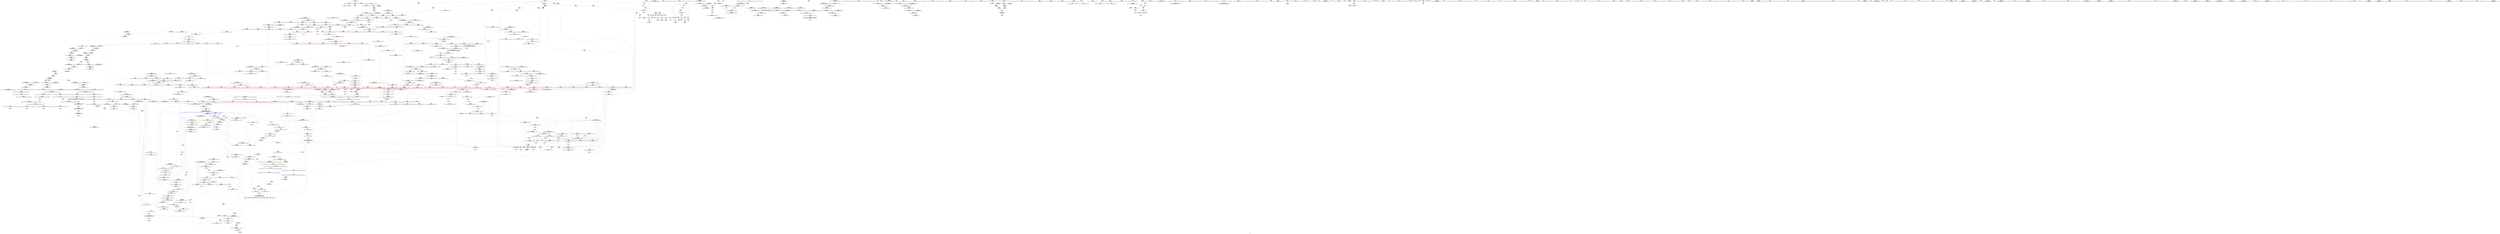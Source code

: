 digraph "SVFG" {
	label="SVFG";

	Node0x55da2e4a16b0 [shape=record,color=grey,label="{NodeID: 0\nNullPtr}"];
	Node0x55da2e4a16b0 -> Node0x55da2e503540[style=solid];
	Node0x55da2e4a16b0 -> Node0x55da2e51c260[style=solid];
	Node0x55da2e50b540 [shape=record,color=blue,label="{NodeID: 775\n1406\<--1405\n__it.addr\<--__it\n_ZSt12__niter_baseIPxET_S1_\n}"];
	Node0x55da2e50b540 -> Node0x55da2e51b390[style=dashed];
	Node0x55da2e501f40 [shape=record,color=red,label="{NodeID: 443\n605\<--592\n\<--__i\n_ZSt13__heap_selectIPxN9__gnu_cxx5__ops15_Iter_less_iterEEvT_S4_S4_T0_\n}"];
	Node0x55da2e501f40 -> Node0x55da2e5481a0[style=solid];
	Node0x55da2e545f20 [shape=record,color=grey,label="{NodeID: 1218\n190 = cmp(187, 189, )\n}"];
	Node0x55da2e4f57d0 [shape=record,color=green,label="{NodeID: 111\n549\<--550\nagg.tmp4\<--agg.tmp4_field_insensitive\n_ZSt27__unguarded_partition_pivotIPxN9__gnu_cxx5__ops15_Iter_less_iterEET_S4_S4_T0_\n}"];
	Node0x55da2e5179e0 [shape=record,color=red,label="{NodeID: 554\n1034\<--1023\n\<--__c.addr\n_ZSt22__move_median_to_firstIPxN9__gnu_cxx5__ops15_Iter_less_iterEEvT_S4_S4_S4_T0_\n|{<s0>69}}"];
	Node0x55da2e5179e0:s0 -> Node0x55da2e5f0360[style=solid,color=red];
	Node0x55da2e4fa7e0 [shape=record,color=green,label="{NodeID: 222\n1386\<--1387\n__last.addr\<--__last.addr_field_insensitive\n_ZSt22__copy_move_backward_aILb1EPxS0_ET1_T0_S2_S1_\n}"];
	Node0x55da2e4fa7e0 -> Node0x55da2e51b1f0[style=solid];
	Node0x55da2e4fa7e0 -> Node0x55da2e50b2d0[style=solid];
	Node0x55da2e5f58d0 [shape=record,color=black,label="{NodeID: 1772\n342 = PHI(317, )\n1st arg _ZSt6__sortIPxN9__gnu_cxx5__ops15_Iter_less_iterEEvT_S4_T0_ }"];
	Node0x55da2e5f58d0 -> Node0x55da2e51cec0[style=solid];
	Node0x55da2e51d470 [shape=record,color=blue,label="{NodeID: 665\n451\<--450\n__n.addr\<--__n\n_ZSt4__lgl\n}"];
	Node0x55da2e51d470 -> Node0x55da2e500610[style=dashed];
	Node0x55da2e508620 [shape=record,color=purple,label="{NodeID: 333\n210\<--137\narrayidx29\<--vla\nmain\n}"];
	Node0x55da2e508620 -> Node0x55da2e50adf0[style=solid];
	Node0x55da2e4f1fc0 [shape=record,color=green,label="{NodeID: 1\n7\<--1\n__dso_handle\<--dummyObj\nGlob }"];
	Node0x55da2e50b610 [shape=record,color=blue,label="{NodeID: 776\n1415\<--1412\n__first.addr\<--__first\n_ZNSt20__copy_move_backwardILb1ELb1ESt26random_access_iterator_tagE13__copy_move_bIxEEPT_PKS3_S6_S4_\n}"];
	Node0x55da2e50b610 -> Node0x55da2e51b460[style=dashed];
	Node0x55da2e50b610 -> Node0x55da2e51b530[style=dashed];
	Node0x55da2e502010 [shape=record,color=red,label="{NodeID: 444\n609\<--592\n\<--__i\n_ZSt13__heap_selectIPxN9__gnu_cxx5__ops15_Iter_less_iterEEvT_S4_S4_T0_\n|{<s0>48}}"];
	Node0x55da2e502010:s0 -> Node0x55da2e5effe0[style=solid,color=red];
	Node0x55da2e5460a0 [shape=record,color=grey,label="{NodeID: 1219\n167 = cmp(164, 166, )\n}"];
	Node0x55da2e4f58a0 [shape=record,color=green,label="{NodeID: 112\n570\<--571\n_ZSt22__move_median_to_firstIPxN9__gnu_cxx5__ops15_Iter_less_iterEEvT_S4_S4_S4_T0_\<--_ZSt22__move_median_to_firstIPxN9__gnu_cxx5__ops15_Iter_less_iterEEvT_S4_S4_S4_T0__field_insensitive\n}"];
	Node0x55da2e517ab0 [shape=record,color=red,label="{NodeID: 555\n1044\<--1023\n\<--__c.addr\n_ZSt22__move_median_to_firstIPxN9__gnu_cxx5__ops15_Iter_less_iterEEvT_S4_S4_S4_T0_\n|{<s0>71}}"];
	Node0x55da2e517ab0:s0 -> Node0x55da2e5f0360[style=solid,color=red];
	Node0x55da2e589dd0 [shape=record,color=yellow,style=double,label="{NodeID: 1330\n207V_1 = ENCHI(MR_207V_0)\npts\{676 763 812 937 1185 1307 \}\nFun[_ZSt4swapIxENSt9enable_ifIXsr6__and_ISt6__not_ISt15__is_tuple_likeIT_EESt21is_move_constructibleIS3_ESt18is_move_assignableIS3_EEE5valueEvE4typeERS3_SC_]}"];
	Node0x55da2e589dd0 -> Node0x55da2e518e30[style=dashed];
	Node0x55da2e589dd0 -> Node0x55da2e518f00[style=dashed];
	Node0x55da2e589dd0 -> Node0x55da2e518fd0[style=dashed];
	Node0x55da2e4fa8b0 [shape=record,color=green,label="{NodeID: 223\n1388\<--1389\n__result.addr\<--__result.addr_field_insensitive\n_ZSt22__copy_move_backward_aILb1EPxS0_ET1_T0_S2_S1_\n}"];
	Node0x55da2e4fa8b0 -> Node0x55da2e51b2c0[style=solid];
	Node0x55da2e4fa8b0 -> Node0x55da2e50b3a0[style=solid];
	Node0x55da2e5f59e0 [shape=record,color=black,label="{NodeID: 1773\n1460 = PHI(1302, )\n0th arg _ZNK9__gnu_cxx5__ops14_Val_less_iterclIxPxEEbRT_T0_ }"];
	Node0x55da2e5f59e0 -> Node0x55da2e50ba20[style=solid];
	Node0x55da2e51d540 [shape=record,color=blue,label="{NodeID: 666\n469\<--465\n__first.addr\<--__first\n_ZSt22__final_insertion_sortIPxN9__gnu_cxx5__ops15_Iter_less_iterEEvT_S4_T0_\n}"];
	Node0x55da2e51d540 -> Node0x55da2e5006e0[style=dashed];
	Node0x55da2e51d540 -> Node0x55da2e5007b0[style=dashed];
	Node0x55da2e51d540 -> Node0x55da2e500880[style=dashed];
	Node0x55da2e51d540 -> Node0x55da2e500950[style=dashed];
	Node0x55da2e51d540 -> Node0x55da2e500a20[style=dashed];
	Node0x55da2e5086f0 [shape=record,color=purple,label="{NodeID: 334\n222\<--137\narrayidx36\<--vla\nmain\n}"];
	Node0x55da2e5086f0 -> Node0x55da2e50aec0[style=solid];
	Node0x55da2e4f2050 [shape=record,color=green,label="{NodeID: 2\n16\<--1\n.str\<--dummyObj\nGlob }"];
	Node0x55da2e50b6e0 [shape=record,color=blue,label="{NodeID: 777\n1417\<--1413\n__last.addr\<--__last\n_ZNSt20__copy_move_backwardILb1ELb1ESt26random_access_iterator_tagE13__copy_move_bIxEEPT_PKS3_S6_S4_\n}"];
	Node0x55da2e50b6e0 -> Node0x55da2e51b600[style=dashed];
	Node0x55da2e5020e0 [shape=record,color=red,label="{NodeID: 445\n617\<--592\n\<--__i\n_ZSt13__heap_selectIPxN9__gnu_cxx5__ops15_Iter_less_iterEEvT_S4_S4_T0_\n|{<s0>49}}"];
	Node0x55da2e5020e0:s0 -> Node0x55da2e5f0980[style=solid,color=red];
	Node0x55da2e546220 [shape=record,color=grey,label="{NodeID: 1220\n421 = cmp(420, 422, )\n}"];
	Node0x55da2e4f59a0 [shape=record,color=green,label="{NodeID: 113\n577\<--578\n_ZSt21__unguarded_partitionIPxN9__gnu_cxx5__ops15_Iter_less_iterEET_S4_S4_S4_T0_\<--_ZSt21__unguarded_partitionIPxN9__gnu_cxx5__ops15_Iter_less_iterEET_S4_S4_S4_T0__field_insensitive\n}"];
	Node0x55da2e517b80 [shape=record,color=red,label="{NodeID: 556\n1048\<--1023\n\<--__c.addr\n_ZSt22__move_median_to_firstIPxN9__gnu_cxx5__ops15_Iter_less_iterEEvT_S4_S4_S4_T0_\n|{<s0>72}}"];
	Node0x55da2e517b80:s0 -> Node0x55da2e5f68e0[style=solid,color=red];
	Node0x55da2e589f70 [shape=record,color=yellow,style=double,label="{NodeID: 1331\n18V_1 = ENCHI(MR_18V_0)\npts\{138 \}\nFun[_ZSt6__sortIPxN9__gnu_cxx5__ops15_Iter_less_iterEEvT_S4_T0_]|{|<s1>34}}"];
	Node0x55da2e589f70 -> Node0x55da2e579f10[style=dashed];
	Node0x55da2e589f70:s1 -> Node0x55da2e578610[style=dashed,color=red];
	Node0x55da2e4fa980 [shape=record,color=green,label="{NodeID: 224\n1390\<--1391\n__simple\<--__simple_field_insensitive\n_ZSt22__copy_move_backward_aILb1EPxS0_ET1_T0_S2_S1_\n}"];
	Node0x55da2e4fa980 -> Node0x55da2e50b470[style=solid];
	Node0x55da2e5f5af0 [shape=record,color=black,label="{NodeID: 1774\n1461 = PHI(1306, )\n1st arg _ZNK9__gnu_cxx5__ops14_Val_less_iterclIxPxEEbRT_T0_ }"];
	Node0x55da2e5f5af0 -> Node0x55da2e50baf0[style=solid];
	Node0x55da2e51d610 [shape=record,color=blue,label="{NodeID: 667\n471\<--466\n__last.addr\<--__last\n_ZSt22__final_insertion_sortIPxN9__gnu_cxx5__ops15_Iter_less_iterEEvT_S4_T0_\n}"];
	Node0x55da2e51d610 -> Node0x55da2e500af0[style=dashed];
	Node0x55da2e51d610 -> Node0x55da2e500bc0[style=dashed];
	Node0x55da2e51d610 -> Node0x55da2e500c90[style=dashed];
	Node0x55da2e5908d0 [shape=record,color=yellow,style=double,label="{NodeID: 1442\n74V_1 = ENCHI(MR_74V_0)\npts\{676 812 937 1153 1185 1307 \}\nFun[_ZSt10__pop_heapIPxN9__gnu_cxx5__ops15_Iter_less_iterEEvT_S4_S4_RT0_]}"];
	Node0x55da2e5908d0 -> Node0x55da2e513e90[style=dashed];
	Node0x55da2e5908d0 -> Node0x55da2e513f60[style=dashed];
	Node0x55da2e5908d0 -> Node0x55da2e514030[style=dashed];
	Node0x55da2e5087c0 [shape=record,color=purple,label="{NodeID: 335\n235\<--137\narrayidx44\<--vla\nmain\n}"];
	Node0x55da2e5087c0 -> Node0x55da2e4fef50[style=solid];
	Node0x55da2e4f2300 [shape=record,color=green,label="{NodeID: 3\n18\<--1\n.str.3\<--dummyObj\nGlob }"];
	Node0x55da2e50b7b0 [shape=record,color=blue,label="{NodeID: 778\n1419\<--1414\n__result.addr\<--__result\n_ZNSt20__copy_move_backwardILb1ELb1ESt26random_access_iterator_tagE13__copy_move_bIxEEPT_PKS3_S6_S4_\n}"];
	Node0x55da2e50b7b0 -> Node0x55da2e51b6d0[style=dashed];
	Node0x55da2e50b7b0 -> Node0x55da2e51b7a0[style=dashed];
	Node0x55da2e5021b0 [shape=record,color=red,label="{NodeID: 446\n623\<--592\n\<--__i\n_ZSt13__heap_selectIPxN9__gnu_cxx5__ops15_Iter_less_iterEEvT_S4_S4_T0_\n}"];
	Node0x55da2e5021b0 -> Node0x55da2e5076b0[style=solid];
	Node0x55da2e5463a0 [shape=record,color=grey,label="{NodeID: 1221\n1196 = cmp(1194, 1195, )\n}"];
	Node0x55da2e4fae20 [shape=record,color=green,label="{NodeID: 114\n584\<--585\n__comp\<--__comp_field_insensitive\n_ZSt13__heap_selectIPxN9__gnu_cxx5__ops15_Iter_less_iterEEvT_S4_S4_T0_\n|{<s0>47|<s1>48|<s2>49}}"];
	Node0x55da2e4fae20:s0 -> Node0x55da2e5f7ec0[style=solid,color=red];
	Node0x55da2e4fae20:s1 -> Node0x55da2e5ef750[style=solid,color=red];
	Node0x55da2e4fae20:s2 -> Node0x55da2e5f0ad0[style=solid,color=red];
	Node0x55da2e5a85c0 [shape=record,color=yellow,style=double,label="{NodeID: 1664\n18V_2 = CSCHI(MR_18V_1)\npts\{138 \}\nCS[]|{<s0>70|<s1>72|<s2>73|<s3>75|<s4>77|<s5>78|<s6>81}}"];
	Node0x55da2e5a85c0:s0 -> Node0x55da2e5735e0[style=dashed,color=blue];
	Node0x55da2e5a85c0:s1 -> Node0x55da2e5735e0[style=dashed,color=blue];
	Node0x55da2e5a85c0:s2 -> Node0x55da2e5735e0[style=dashed,color=blue];
	Node0x55da2e5a85c0:s3 -> Node0x55da2e5735e0[style=dashed,color=blue];
	Node0x55da2e5a85c0:s4 -> Node0x55da2e5735e0[style=dashed,color=blue];
	Node0x55da2e5a85c0:s5 -> Node0x55da2e5735e0[style=dashed,color=blue];
	Node0x55da2e5a85c0:s6 -> Node0x55da2e57d610[style=dashed,color=blue];
	Node0x55da2e517c50 [shape=record,color=red,label="{NodeID: 557\n1058\<--1023\n\<--__c.addr\n_ZSt22__move_median_to_firstIPxN9__gnu_cxx5__ops15_Iter_less_iterEEvT_S4_S4_S4_T0_\n|{<s0>74}}"];
	Node0x55da2e517c50:s0 -> Node0x55da2e5f0360[style=solid,color=red];
	Node0x55da2e4faa50 [shape=record,color=green,label="{NodeID: 225\n1401\<--1402\n_ZNSt20__copy_move_backwardILb1ELb1ESt26random_access_iterator_tagE13__copy_move_bIxEEPT_PKS3_S6_S4_\<--_ZNSt20__copy_move_backwardILb1ELb1ESt26random_access_iterator_tagE13__copy_move_bIxEEPT_PKS3_S6_S4__field_insensitive\n}"];
	Node0x55da2e5f5c00 [shape=record,color=black,label="{NodeID: 1775\n1462 = PHI(1321, )\n2nd arg _ZNK9__gnu_cxx5__ops14_Val_less_iterclIxPxEEbRT_T0_ }"];
	Node0x55da2e5f5c00 -> Node0x55da2e50bbc0[style=solid];
	Node0x55da2e51d6e0 [shape=record,color=blue,label="{NodeID: 668\n513\<--508\n__first.addr\<--__first\n_ZSt14__partial_sortIPxN9__gnu_cxx5__ops15_Iter_less_iterEEvT_S4_S4_T0_\n}"];
	Node0x55da2e51d6e0 -> Node0x55da2e500d60[style=dashed];
	Node0x55da2e51d6e0 -> Node0x55da2e500e30[style=dashed];
	Node0x55da2e508890 [shape=record,color=purple,label="{NodeID: 336\n240\<--137\narrayidx47\<--vla\nmain\n}"];
	Node0x55da2e508890 -> Node0x55da2e4ff020[style=solid];
	Node0x55da2e4f2390 [shape=record,color=green,label="{NodeID: 4\n20\<--1\n.str.4\<--dummyObj\nGlob }"];
	Node0x55da2e50b880 [shape=record,color=blue,label="{NodeID: 779\n1421\<--1431\n_Num\<--sub.ptr.div\n_ZNSt20__copy_move_backwardILb1ELb1ESt26random_access_iterator_tagE13__copy_move_bIxEEPT_PKS3_S6_S4_\n}"];
	Node0x55da2e50b880 -> Node0x55da2e51b870[style=dashed];
	Node0x55da2e50b880 -> Node0x55da2e51b940[style=dashed];
	Node0x55da2e50b880 -> Node0x55da2e51ba10[style=dashed];
	Node0x55da2e50b880 -> Node0x55da2e51bae0[style=dashed];
	Node0x55da2e502280 [shape=record,color=red,label="{NodeID: 447\n643\<--632\n\<--__first.addr\n_ZSt11__sort_heapIPxN9__gnu_cxx5__ops15_Iter_less_iterEEvT_S4_RT0_\n}"];
	Node0x55da2e502280 -> Node0x55da2e505260[style=solid];
	Node0x55da2e546520 [shape=record,color=grey,label="{NodeID: 1222\n417 = cmp(416, 418, )\n}"];
	Node0x55da2e4faeb0 [shape=record,color=green,label="{NodeID: 115\n586\<--587\n__first.addr\<--__first.addr_field_insensitive\n_ZSt13__heap_selectIPxN9__gnu_cxx5__ops15_Iter_less_iterEEvT_S4_S4_T0_\n}"];
	Node0x55da2e4faeb0 -> Node0x55da2e501990[style=solid];
	Node0x55da2e4faeb0 -> Node0x55da2e501a60[style=solid];
	Node0x55da2e4faeb0 -> Node0x55da2e501b30[style=solid];
	Node0x55da2e4faeb0 -> Node0x55da2e51dbc0[style=solid];
	Node0x55da2e517d20 [shape=record,color=red,label="{NodeID: 558\n1066\<--1023\n\<--__c.addr\n_ZSt22__move_median_to_firstIPxN9__gnu_cxx5__ops15_Iter_less_iterEEvT_S4_S4_S4_T0_\n|{<s0>76}}"];
	Node0x55da2e517d20:s0 -> Node0x55da2e5f0360[style=solid,color=red];
	Node0x55da2e4fab50 [shape=record,color=green,label="{NodeID: 226\n1406\<--1407\n__it.addr\<--__it.addr_field_insensitive\n_ZSt12__niter_baseIPxET_S1_\n}"];
	Node0x55da2e4fab50 -> Node0x55da2e51b390[style=solid];
	Node0x55da2e4fab50 -> Node0x55da2e50b540[style=solid];
	Node0x55da2e5f5d10 [shape=record,color=black,label="{NodeID: 1776\n1405 = PHI(1361, 1365, 1367, )\n0th arg _ZSt12__niter_baseIPxET_S1_ }"];
	Node0x55da2e5f5d10 -> Node0x55da2e50b540[style=solid];
	Node0x55da2e51d7b0 [shape=record,color=blue,label="{NodeID: 669\n515\<--509\n__middle.addr\<--__middle\n_ZSt14__partial_sortIPxN9__gnu_cxx5__ops15_Iter_less_iterEEvT_S4_S4_T0_\n}"];
	Node0x55da2e51d7b0 -> Node0x55da2e500f00[style=dashed];
	Node0x55da2e51d7b0 -> Node0x55da2e500fd0[style=dashed];
	Node0x55da2e508960 [shape=record,color=purple,label="{NodeID: 337\n253\<--137\narrayidx55\<--vla\nmain\n}"];
	Node0x55da2e508960 -> Node0x55da2e4ff0f0[style=solid];
	Node0x55da2e4f2420 [shape=record,color=green,label="{NodeID: 5\n22\<--1\n.str.5\<--dummyObj\nGlob }"];
	Node0x55da2e50b950 [shape=record,color=blue, style = dotted,label="{NodeID: 780\n1488\<--1490\noffset_0\<--dummyVal\n_ZNSt20__copy_move_backwardILb1ELb1ESt26random_access_iterator_tagE13__copy_move_bIxEEPT_PKS3_S6_S4_\n}"];
	Node0x55da2e50b950 -> Node0x55da2e577c10[style=dashed];
	Node0x55da2e502350 [shape=record,color=red,label="{NodeID: 448\n654\<--632\n\<--__first.addr\n_ZSt11__sort_heapIPxN9__gnu_cxx5__ops15_Iter_less_iterEEvT_S4_RT0_\n|{<s0>50}}"];
	Node0x55da2e502350:s0 -> Node0x55da2e5f06e0[style=solid,color=red];
	Node0x55da2e5466a0 [shape=record,color=grey,label="{NodeID: 1223\n242 = cmp(236, 241, )\n}"];
	Node0x55da2e4faf80 [shape=record,color=green,label="{NodeID: 116\n588\<--589\n__middle.addr\<--__middle.addr_field_insensitive\n_ZSt13__heap_selectIPxN9__gnu_cxx5__ops15_Iter_less_iterEEvT_S4_S4_T0_\n}"];
	Node0x55da2e4faf80 -> Node0x55da2e501c00[style=solid];
	Node0x55da2e4faf80 -> Node0x55da2e501cd0[style=solid];
	Node0x55da2e4faf80 -> Node0x55da2e501da0[style=solid];
	Node0x55da2e4faf80 -> Node0x55da2e51dc90[style=solid];
	Node0x55da2e517df0 [shape=record,color=red,label="{NodeID: 559\n1070\<--1023\n\<--__c.addr\n_ZSt22__move_median_to_firstIPxN9__gnu_cxx5__ops15_Iter_less_iterEEvT_S4_S4_S4_T0_\n|{<s0>77}}"];
	Node0x55da2e517df0:s0 -> Node0x55da2e5f68e0[style=solid,color=red];
	Node0x55da2e58a240 [shape=record,color=yellow,style=double,label="{NodeID: 1334\n18V_1 = ENCHI(MR_18V_0)\npts\{138 \}\nFun[_ZNK9__gnu_cxx5__ops14_Val_less_iterclIxPxEEbRT_T0_]}"];
	Node0x55da2e58a240 -> Node0x55da2e51bef0[style=dashed];
	Node0x55da2e4fac20 [shape=record,color=green,label="{NodeID: 227\n1415\<--1416\n__first.addr\<--__first.addr_field_insensitive\n_ZNSt20__copy_move_backwardILb1ELb1ESt26random_access_iterator_tagE13__copy_move_bIxEEPT_PKS3_S6_S4_\n}"];
	Node0x55da2e4fac20 -> Node0x55da2e51b460[style=solid];
	Node0x55da2e4fac20 -> Node0x55da2e51b530[style=solid];
	Node0x55da2e4fac20 -> Node0x55da2e50b610[style=solid];
	Node0x55da2e5f5ea0 [shape=record,color=black,label="{NodeID: 1777\n991 = PHI(956, )\n0th arg _ZNK9__gnu_cxx5__ops14_Iter_less_valclIPxxEEbT_RT0_ }"];
	Node0x55da2e5f5ea0 -> Node0x55da2e520530[style=solid];
	Node0x55da2e51d880 [shape=record,color=blue,label="{NodeID: 670\n517\<--510\n__last.addr\<--__last\n_ZSt14__partial_sortIPxN9__gnu_cxx5__ops15_Iter_less_iterEEvT_S4_S4_T0_\n}"];
	Node0x55da2e51d880 -> Node0x55da2e5010a0[style=dashed];
	Node0x55da2e508a30 [shape=record,color=purple,label="{NodeID: 338\n561\<--553\nadd.ptr\<--\n_ZSt27__unguarded_partition_pivotIPxN9__gnu_cxx5__ops15_Iter_less_iterEET_S4_S4_T0_\n}"];
	Node0x55da2e508a30 -> Node0x55da2e51daf0[style=solid];
	Node0x55da2e4f24b0 [shape=record,color=green,label="{NodeID: 6\n24\<--1\n.str.6\<--dummyObj\nGlob }"];
	Node0x55da2e50ba20 [shape=record,color=blue,label="{NodeID: 781\n1463\<--1460\nthis.addr\<--this\n_ZNK9__gnu_cxx5__ops14_Val_less_iterclIxPxEEbRT_T0_\n}"];
	Node0x55da2e50ba20 -> Node0x55da2e51bbb0[style=dashed];
	Node0x55da2e502420 [shape=record,color=red,label="{NodeID: 449\n642\<--634\n\<--__last.addr\n_ZSt11__sort_heapIPxN9__gnu_cxx5__ops15_Iter_less_iterEEvT_S4_RT0_\n}"];
	Node0x55da2e502420 -> Node0x55da2e505190[style=solid];
	Node0x55da2e546820 [shape=record,color=grey,label="{NodeID: 1224\n688 = cmp(687, 372, )\n}"];
	Node0x55da2e4fb050 [shape=record,color=green,label="{NodeID: 117\n590\<--591\n__last.addr\<--__last.addr_field_insensitive\n_ZSt13__heap_selectIPxN9__gnu_cxx5__ops15_Iter_less_iterEEvT_S4_S4_T0_\n}"];
	Node0x55da2e4fb050 -> Node0x55da2e501e70[style=solid];
	Node0x55da2e4fb050 -> Node0x55da2e51dd60[style=solid];
	Node0x55da2e517ec0 [shape=record,color=red,label="{NodeID: 560\n1097\<--1086\n\<--__first.addr\n_ZSt21__unguarded_partitionIPxN9__gnu_cxx5__ops15_Iter_less_iterEET_S4_S4_S4_T0_\n|{<s0>79}}"];
	Node0x55da2e517ec0:s0 -> Node0x55da2e5effe0[style=solid,color=red];
	Node0x55da2e58a350 [shape=record,color=yellow,style=double,label="{NodeID: 1335\n41V_1 = ENCHI(MR_41V_0)\npts\{1307 \}\nFun[_ZNK9__gnu_cxx5__ops14_Val_less_iterclIxPxEEbRT_T0_]}"];
	Node0x55da2e58a350 -> Node0x55da2e51be20[style=dashed];
	Node0x55da2e4facf0 [shape=record,color=green,label="{NodeID: 228\n1417\<--1418\n__last.addr\<--__last.addr_field_insensitive\n_ZNSt20__copy_move_backwardILb1ELb1ESt26random_access_iterator_tagE13__copy_move_bIxEEPT_PKS3_S6_S4_\n}"];
	Node0x55da2e4facf0 -> Node0x55da2e51b600[style=solid];
	Node0x55da2e4facf0 -> Node0x55da2e50b6e0[style=solid];
	Node0x55da2e5f5fb0 [shape=record,color=black,label="{NodeID: 1778\n992 = PHI(959, )\n1st arg _ZNK9__gnu_cxx5__ops14_Iter_less_valclIPxxEEbT_RT0_ }"];
	Node0x55da2e5f5fb0 -> Node0x55da2e520600[style=solid];
	Node0x55da2e51d950 [shape=record,color=blue,label="{NodeID: 671\n541\<--537\n__first.addr\<--__first\n_ZSt27__unguarded_partition_pivotIPxN9__gnu_cxx5__ops15_Iter_less_iterEET_S4_S4_T0_\n}"];
	Node0x55da2e51d950 -> Node0x55da2e501170[style=dashed];
	Node0x55da2e51d950 -> Node0x55da2e501240[style=dashed];
	Node0x55da2e51d950 -> Node0x55da2e501310[style=dashed];
	Node0x55da2e51d950 -> Node0x55da2e5013e0[style=dashed];
	Node0x55da2e51d950 -> Node0x55da2e5014b0[style=dashed];
	Node0x55da2e51d950 -> Node0x55da2e501580[style=dashed];
	Node0x55da2e508b00 [shape=record,color=purple,label="{NodeID: 339\n705\<--703\nadd.ptr\<--\n_ZSt11__make_heapIPxN9__gnu_cxx5__ops15_Iter_less_iterEEvT_S4_RT0_\n|{<s0>51}}"];
	Node0x55da2e508b00:s0 -> Node0x55da2e5f4650[style=solid,color=red];
	Node0x55da2e4f2cf0 [shape=record,color=green,label="{NodeID: 7\n27\<--1\n\<--dummyObj\nCan only get source location for instruction, argument, global var or function.}"];
	Node0x55da2e50baf0 [shape=record,color=blue,label="{NodeID: 782\n1465\<--1461\n__val.addr\<--__val\n_ZNK9__gnu_cxx5__ops14_Val_less_iterclIxPxEEbRT_T0_\n}"];
	Node0x55da2e50baf0 -> Node0x55da2e51bc80[style=dashed];
	Node0x55da2e5024f0 [shape=record,color=red,label="{NodeID: 450\n651\<--634\n\<--__last.addr\n_ZSt11__sort_heapIPxN9__gnu_cxx5__ops15_Iter_less_iterEEvT_S4_RT0_\n}"];
	Node0x55da2e5024f0 -> Node0x55da2e507780[style=solid];
	Node0x55da2e5469a0 [shape=record,color=grey,label="{NodeID: 1225\n201 = cmp(195, 200, )\n}"];
	Node0x55da2e4fb120 [shape=record,color=green,label="{NodeID: 118\n592\<--593\n__i\<--__i_field_insensitive\n_ZSt13__heap_selectIPxN9__gnu_cxx5__ops15_Iter_less_iterEEvT_S4_S4_T0_\n}"];
	Node0x55da2e4fb120 -> Node0x55da2e501f40[style=solid];
	Node0x55da2e4fb120 -> Node0x55da2e502010[style=solid];
	Node0x55da2e4fb120 -> Node0x55da2e5020e0[style=solid];
	Node0x55da2e4fb120 -> Node0x55da2e5021b0[style=solid];
	Node0x55da2e4fb120 -> Node0x55da2e51de30[style=solid];
	Node0x55da2e4fb120 -> Node0x55da2e51df00[style=solid];
	Node0x55da2e5a8b40 [shape=record,color=yellow,style=double,label="{NodeID: 1668\n18V_2 = CSCHI(MR_18V_1)\npts\{138 \}\nCS[]|{<s0>88|<s1>88}}"];
	Node0x55da2e5a8b40:s0 -> Node0x55da2e519cd0[style=dashed,color=blue];
	Node0x55da2e5a8b40:s1 -> Node0x55da2e521980[style=dashed,color=blue];
	Node0x55da2e517f90 [shape=record,color=red,label="{NodeID: 561\n1101\<--1086\n\<--__first.addr\n_ZSt21__unguarded_partitionIPxN9__gnu_cxx5__ops15_Iter_less_iterEET_S4_S4_S4_T0_\n}"];
	Node0x55da2e517f90 -> Node0x55da2e507850[style=solid];
	Node0x55da2e502f70 [shape=record,color=green,label="{NodeID: 229\n1419\<--1420\n__result.addr\<--__result.addr_field_insensitive\n_ZNSt20__copy_move_backwardILb1ELb1ESt26random_access_iterator_tagE13__copy_move_bIxEEPT_PKS3_S6_S4_\n}"];
	Node0x55da2e502f70 -> Node0x55da2e51b6d0[style=solid];
	Node0x55da2e502f70 -> Node0x55da2e51b7a0[style=solid];
	Node0x55da2e502f70 -> Node0x55da2e50b7b0[style=solid];
	Node0x55da2e5f60c0 [shape=record,color=black,label="{NodeID: 1779\n993 = PHI(936, )\n2nd arg _ZNK9__gnu_cxx5__ops14_Iter_less_valclIPxxEEbT_RT0_ }"];
	Node0x55da2e5f60c0 -> Node0x55da2e5206d0[style=solid];
	Node0x55da2e51da20 [shape=record,color=blue,label="{NodeID: 672\n543\<--538\n__last.addr\<--__last\n_ZSt27__unguarded_partition_pivotIPxN9__gnu_cxx5__ops15_Iter_less_iterEET_S4_S4_T0_\n}"];
	Node0x55da2e51da20 -> Node0x55da2e501650[style=dashed];
	Node0x55da2e51da20 -> Node0x55da2e501720[style=dashed];
	Node0x55da2e51da20 -> Node0x55da2e5017f0[style=dashed];
	Node0x55da2e508bd0 [shape=record,color=purple,label="{NodeID: 340\n842\<--840\nadd.ptr\<--\n_ZSt13__adjust_heapIPxlxN9__gnu_cxx5__ops15_Iter_less_iterEEvT_T0_S5_T1_T2_\n|{<s0>58}}"];
	Node0x55da2e508bd0:s0 -> Node0x55da2e5effe0[style=solid,color=red];
	Node0x55da2e4f2d80 [shape=record,color=green,label="{NodeID: 8\n103\<--1\n\<--dummyObj\nCan only get source location for instruction, argument, global var or function.}"];
	Node0x55da2e50bbc0 [shape=record,color=blue,label="{NodeID: 783\n1467\<--1462\n__it.addr\<--__it\n_ZNK9__gnu_cxx5__ops14_Val_less_iterclIxPxEEbRT_T0_\n}"];
	Node0x55da2e50bbc0 -> Node0x55da2e51bd50[style=dashed];
	Node0x55da2e5025c0 [shape=record,color=red,label="{NodeID: 451\n655\<--634\n\<--__last.addr\n_ZSt11__sort_heapIPxN9__gnu_cxx5__ops15_Iter_less_iterEEvT_S4_RT0_\n|{<s0>50}}"];
	Node0x55da2e5025c0:s0 -> Node0x55da2e5f0830[style=solid,color=red];
	Node0x55da2e546b20 [shape=record,color=grey,label="{NodeID: 1226\n1477 = cmp(1474, 1476, )\n}"];
	Node0x55da2e546b20 -> Node0x55da2e506440[style=solid];
	Node0x55da2e4fb1f0 [shape=record,color=green,label="{NodeID: 119\n600\<--601\n_ZSt11__make_heapIPxN9__gnu_cxx5__ops15_Iter_less_iterEEvT_S4_RT0_\<--_ZSt11__make_heapIPxN9__gnu_cxx5__ops15_Iter_less_iterEEvT_S4_RT0__field_insensitive\n}"];
	Node0x55da2e5a8ca0 [shape=record,color=yellow,style=double,label="{NodeID: 1669\n18V_2 = CSCHI(MR_18V_1)\npts\{138 \}\nCS[]|{<s0>96}}"];
	Node0x55da2e5a8ca0:s0 -> Node0x55da2e5a8b40[style=dashed,color=blue];
	Node0x55da2e518060 [shape=record,color=red,label="{NodeID: 562\n1117\<--1086\n\<--__first.addr\n_ZSt21__unguarded_partitionIPxN9__gnu_cxx5__ops15_Iter_less_iterEET_S4_S4_S4_T0_\n}"];
	Node0x55da2e518060 -> Node0x55da2e545c20[style=solid];
	Node0x55da2e503000 [shape=record,color=green,label="{NodeID: 230\n1421\<--1422\n_Num\<--_Num_field_insensitive\n_ZNSt20__copy_move_backwardILb1ELb1ESt26random_access_iterator_tagE13__copy_move_bIxEEPT_PKS3_S6_S4_\n}"];
	Node0x55da2e503000 -> Node0x55da2e51b870[style=solid];
	Node0x55da2e503000 -> Node0x55da2e51b940[style=solid];
	Node0x55da2e503000 -> Node0x55da2e51ba10[style=solid];
	Node0x55da2e503000 -> Node0x55da2e51bae0[style=solid];
	Node0x55da2e503000 -> Node0x55da2e50b880[style=solid];
	Node0x55da2e5f61d0 [shape=record,color=black,label="{NodeID: 1780\n1301 = PHI(1227, 1267, )\n0th arg _ZSt25__unguarded_linear_insertIPxN9__gnu_cxx5__ops14_Val_less_iterEEvT_T0_ }"];
	Node0x55da2e5f61d0 -> Node0x55da2e5220d0[style=solid];
	Node0x55da2e51daf0 [shape=record,color=blue,label="{NodeID: 673\n545\<--561\n__mid\<--add.ptr\n_ZSt27__unguarded_partition_pivotIPxN9__gnu_cxx5__ops15_Iter_less_iterEET_S4_S4_T0_\n}"];
	Node0x55da2e51daf0 -> Node0x55da2e5018c0[style=dashed];
	Node0x55da2e508ca0 [shape=record,color=purple,label="{NodeID: 341\n846\<--843\nadd.ptr2\<--\n_ZSt13__adjust_heapIPxlxN9__gnu_cxx5__ops15_Iter_less_iterEEvT_T0_S5_T1_T2_\n|{<s0>58}}"];
	Node0x55da2e508ca0:s0 -> Node0x55da2e5f0360[style=solid,color=red];
	Node0x55da2e4f2e10 [shape=record,color=green,label="{NodeID: 9\n106\<--1\n\<--dummyObj\nCan only get source location for instruction, argument, global var or function.}"];
	Node0x55da2e502690 [shape=record,color=red,label="{NodeID: 452\n656\<--634\n\<--__last.addr\n_ZSt11__sort_heapIPxN9__gnu_cxx5__ops15_Iter_less_iterEEvT_S4_RT0_\n|{<s0>50}}"];
	Node0x55da2e502690:s0 -> Node0x55da2e5f0980[style=solid,color=red];
	Node0x55da2e546ca0 [shape=record,color=grey,label="{NodeID: 1227\n721 = cmp(720, 422, )\n}"];
	Node0x55da2e4fb2f0 [shape=record,color=green,label="{NodeID: 120\n612\<--613\n_ZNK9__gnu_cxx5__ops15_Iter_less_iterclIPxS3_EEbT_T0_\<--_ZNK9__gnu_cxx5__ops15_Iter_less_iterclIPxS3_EEbT_T0__field_insensitive\n}"];
	Node0x55da2e5a8e00 [shape=record,color=yellow,style=double,label="{NodeID: 1670\n18V_2 = CSCHI(MR_18V_1)\npts\{138 \}\nCS[]|{<s0>104}}"];
	Node0x55da2e5a8e00:s0 -> Node0x55da2e5a8ca0[style=dashed,color=blue];
	Node0x55da2e518130 [shape=record,color=red,label="{NodeID: 563\n1121\<--1086\n\<--__first.addr\n_ZSt21__unguarded_partitionIPxN9__gnu_cxx5__ops15_Iter_less_iterEET_S4_S4_S4_T0_\n}"];
	Node0x55da2e518130 -> Node0x55da2e505b50[style=solid];
	Node0x55da2e5030d0 [shape=record,color=green,label="{NodeID: 231\n1446\<--1447\nllvm.memmove.p0i8.p0i8.i64\<--llvm.memmove.p0i8.p0i8.i64_field_insensitive\n}"];
	Node0x55da2e5f6320 [shape=record,color=black,label="{NodeID: 1781\n508 = PHI(424, )\n0th arg _ZSt14__partial_sortIPxN9__gnu_cxx5__ops15_Iter_less_iterEEvT_S4_S4_T0_ }"];
	Node0x55da2e5f6320 -> Node0x55da2e51d6e0[style=solid];
	Node0x55da2e51dbc0 [shape=record,color=blue,label="{NodeID: 674\n586\<--581\n__first.addr\<--__first\n_ZSt13__heap_selectIPxN9__gnu_cxx5__ops15_Iter_less_iterEEvT_S4_S4_T0_\n}"];
	Node0x55da2e51dbc0 -> Node0x55da2e501990[style=dashed];
	Node0x55da2e51dbc0 -> Node0x55da2e501a60[style=dashed];
	Node0x55da2e51dbc0 -> Node0x55da2e501b30[style=dashed];
	Node0x55da2e508d70 [shape=record,color=purple,label="{NodeID: 342\n855\<--853\nadd.ptr3\<--\n_ZSt13__adjust_heapIPxlxN9__gnu_cxx5__ops15_Iter_less_iterEEvT_T0_S5_T1_T2_\n|{<s0>59}}"];
	Node0x55da2e508d70:s0 -> Node0x55da2e5f4650[style=solid,color=red];
	Node0x55da2e4f2ea0 [shape=record,color=green,label="{NodeID: 10\n110\<--1\n\<--dummyObj\nCan only get source location for instruction, argument, global var or function.|{<s0>8}}"];
	Node0x55da2e4f2ea0:s0 -> Node0x55da2e5eefd0[style=solid,color=red];
	Node0x55da2e502760 [shape=record,color=red,label="{NodeID: 453\n657\<--636\n\<--__comp.addr\n_ZSt11__sort_heapIPxN9__gnu_cxx5__ops15_Iter_less_iterEEvT_S4_RT0_\n|{<s0>50}}"];
	Node0x55da2e502760:s0 -> Node0x55da2e5f0ad0[style=solid,color=red];
	Node0x55da2e546e20 [shape=record,color=grey,label="{NodeID: 1228\n212 = cmp(206, 211, )\n}"];
	Node0x55da2e4fb3f0 [shape=record,color=green,label="{NodeID: 121\n619\<--620\n_ZSt10__pop_heapIPxN9__gnu_cxx5__ops15_Iter_less_iterEEvT_S4_S4_RT0_\<--_ZSt10__pop_heapIPxN9__gnu_cxx5__ops15_Iter_less_iterEEvT_S4_S4_RT0__field_insensitive\n}"];
	Node0x55da2e5e57b0 [shape=record,color=black,label="{NodeID: 1671\n1011 = PHI(563, )\n0th arg _ZSt22__move_median_to_firstIPxN9__gnu_cxx5__ops15_Iter_less_iterEEvT_S4_S4_S4_T0_ }"];
	Node0x55da2e5e57b0 -> Node0x55da2e5207a0[style=solid];
	Node0x55da2e518200 [shape=record,color=red,label="{NodeID: 564\n1123\<--1086\n\<--__first.addr\n_ZSt21__unguarded_partitionIPxN9__gnu_cxx5__ops15_Iter_less_iterEET_S4_S4_S4_T0_\n|{<s0>81}}"];
	Node0x55da2e518200:s0 -> Node0x55da2e5f6650[style=solid,color=red];
	Node0x55da2e5031d0 [shape=record,color=green,label="{NodeID: 232\n1463\<--1464\nthis.addr\<--this.addr_field_insensitive\n_ZNK9__gnu_cxx5__ops14_Val_less_iterclIxPxEEbRT_T0_\n}"];
	Node0x55da2e5031d0 -> Node0x55da2e51bbb0[style=solid];
	Node0x55da2e5031d0 -> Node0x55da2e50ba20[style=solid];
	Node0x55da2e5f6430 [shape=record,color=black,label="{NodeID: 1782\n509 = PHI(425, )\n1st arg _ZSt14__partial_sortIPxN9__gnu_cxx5__ops15_Iter_less_iterEEvT_S4_S4_T0_ }"];
	Node0x55da2e5f6430 -> Node0x55da2e51d7b0[style=solid];
	Node0x55da2e51dc90 [shape=record,color=blue,label="{NodeID: 675\n588\<--582\n__middle.addr\<--__middle\n_ZSt13__heap_selectIPxN9__gnu_cxx5__ops15_Iter_less_iterEEvT_S4_S4_T0_\n}"];
	Node0x55da2e51dc90 -> Node0x55da2e501c00[style=dashed];
	Node0x55da2e51dc90 -> Node0x55da2e501cd0[style=dashed];
	Node0x55da2e51dc90 -> Node0x55da2e501da0[style=dashed];
	Node0x55da2e508e40 [shape=record,color=purple,label="{NodeID: 343\n860\<--858\nadd.ptr5\<--\n_ZSt13__adjust_heapIPxlxN9__gnu_cxx5__ops15_Iter_less_iterEEvT_T0_S5_T1_T2_\n}"];
	Node0x55da2e508e40 -> Node0x55da2e51f760[style=solid];
	Node0x55da2e4f2fa0 [shape=record,color=green,label="{NodeID: 11\n111\<--1\n\<--dummyObj\nCan only get source location for instruction, argument, global var or function.|{<s0>8}}"];
	Node0x55da2e4f2fa0:s0 -> Node0x55da2e5ef110[style=solid,color=red];
	Node0x55da2e502830 [shape=record,color=red,label="{NodeID: 454\n683\<--665\n\<--__first.addr\n_ZSt11__make_heapIPxN9__gnu_cxx5__ops15_Iter_less_iterEEvT_S4_RT0_\n}"];
	Node0x55da2e502830 -> Node0x55da2e505400[style=solid];
	Node0x55da2e546fa0 [shape=record,color=grey,label="{NodeID: 1229\n1205 = cmp(1203, 1204, )\n}"];
	Node0x55da2e4fb4f0 [shape=record,color=green,label="{NodeID: 122\n632\<--633\n__first.addr\<--__first.addr_field_insensitive\n_ZSt11__sort_heapIPxN9__gnu_cxx5__ops15_Iter_less_iterEEvT_S4_RT0_\n}"];
	Node0x55da2e4fb4f0 -> Node0x55da2e502280[style=solid];
	Node0x55da2e4fb4f0 -> Node0x55da2e502350[style=solid];
	Node0x55da2e4fb4f0 -> Node0x55da2e51dfd0[style=solid];
	Node0x55da2e5e4ed0 [shape=record,color=black,label="{NodeID: 1672\n802 = PHI(715, 787, )\n3rd arg _ZSt13__adjust_heapIPxlxN9__gnu_cxx5__ops15_Iter_less_iterEEvT_T0_S5_T1_T2_ }"];
	Node0x55da2e5e4ed0 -> Node0x55da2e51f350[style=solid];
	Node0x55da2e5182d0 [shape=record,color=red,label="{NodeID: 565\n1126\<--1086\n\<--__first.addr\n_ZSt21__unguarded_partitionIPxN9__gnu_cxx5__ops15_Iter_less_iterEET_S4_S4_S4_T0_\n}"];
	Node0x55da2e5182d0 -> Node0x55da2e507ac0[style=solid];
	Node0x55da2e58a7e0 [shape=record,color=yellow,style=double,label="{NodeID: 1340\n18V_1 = ENCHI(MR_18V_0)\npts\{138 \}\nFun[_ZNK9__gnu_cxx5__ops14_Iter_less_valclIPxxEEbT_RT0_]}"];
	Node0x55da2e58a7e0 -> Node0x55da2e516b40[style=dashed];
	Node0x55da2e5032a0 [shape=record,color=green,label="{NodeID: 233\n1465\<--1466\n__val.addr\<--__val.addr_field_insensitive\n_ZNK9__gnu_cxx5__ops14_Val_less_iterclIxPxEEbRT_T0_\n}"];
	Node0x55da2e5032a0 -> Node0x55da2e51bc80[style=solid];
	Node0x55da2e5032a0 -> Node0x55da2e50baf0[style=solid];
	Node0x55da2e5f6540 [shape=record,color=black,label="{NodeID: 1783\n510 = PHI(426, )\n2nd arg _ZSt14__partial_sortIPxN9__gnu_cxx5__ops15_Iter_less_iterEEvT_S4_S4_T0_ }"];
	Node0x55da2e5f6540 -> Node0x55da2e51d880[style=solid];
	Node0x55da2e51dd60 [shape=record,color=blue,label="{NodeID: 676\n590\<--583\n__last.addr\<--__last\n_ZSt13__heap_selectIPxN9__gnu_cxx5__ops15_Iter_less_iterEEvT_S4_S4_T0_\n}"];
	Node0x55da2e51dd60 -> Node0x55da2e501e70[style=dashed];
	Node0x55da2e508f10 [shape=record,color=purple,label="{NodeID: 344\n882\<--879\nadd.ptr14\<--\n_ZSt13__adjust_heapIPxlxN9__gnu_cxx5__ops15_Iter_less_iterEEvT_T0_S5_T1_T2_\n|{<s0>60}}"];
	Node0x55da2e508f10:s0 -> Node0x55da2e5f4650[style=solid,color=red];
	Node0x55da2e4f30a0 [shape=record,color=green,label="{NodeID: 12\n122\<--1\n\<--dummyObj\nCan only get source location for instruction, argument, global var or function.}"];
	Node0x55da2e502900 [shape=record,color=red,label="{NodeID: 455\n692\<--665\n\<--__first.addr\n_ZSt11__make_heapIPxN9__gnu_cxx5__ops15_Iter_less_iterEEvT_S4_RT0_\n}"];
	Node0x55da2e502900 -> Node0x55da2e5055a0[style=solid];
	Node0x55da2e547120 [shape=record,color=grey,label="{NodeID: 1230\n747 = cmp(744, 746, )\n}"];
	Node0x55da2e547120 -> Node0x55da2e505670[style=solid];
	Node0x55da2e4fb5c0 [shape=record,color=green,label="{NodeID: 123\n634\<--635\n__last.addr\<--__last.addr_field_insensitive\n_ZSt11__sort_heapIPxN9__gnu_cxx5__ops15_Iter_less_iterEEvT_S4_RT0_\n}"];
	Node0x55da2e4fb5c0 -> Node0x55da2e502420[style=solid];
	Node0x55da2e4fb5c0 -> Node0x55da2e5024f0[style=solid];
	Node0x55da2e4fb5c0 -> Node0x55da2e5025c0[style=solid];
	Node0x55da2e4fb5c0 -> Node0x55da2e502690[style=solid];
	Node0x55da2e4fb5c0 -> Node0x55da2e51e0a0[style=solid];
	Node0x55da2e4fb5c0 -> Node0x55da2e51e240[style=solid];
	Node0x55da2e5eeb60 [shape=record,color=black,label="{NodeID: 1673\n1242 = PHI(496, )\n0th arg _ZSt26__unguarded_insertion_sortIPxN9__gnu_cxx5__ops15_Iter_less_iterEEvT_S4_T0_ }"];
	Node0x55da2e5eeb60 -> Node0x55da2e521b20[style=solid];
	Node0x55da2e5183a0 [shape=record,color=red,label="{NodeID: 566\n1105\<--1088\n\<--__last.addr\n_ZSt21__unguarded_partitionIPxN9__gnu_cxx5__ops15_Iter_less_iterEET_S4_S4_S4_T0_\n}"];
	Node0x55da2e5183a0 -> Node0x55da2e507920[style=solid];
	Node0x55da2e58a8f0 [shape=record,color=yellow,style=double,label="{NodeID: 1341\n163V_1 = ENCHI(MR_163V_0)\npts\{937 \}\nFun[_ZNK9__gnu_cxx5__ops14_Iter_less_valclIPxxEEbT_RT0_]}"];
	Node0x55da2e58a8f0 -> Node0x55da2e516c10[style=dashed];
	Node0x55da2e503370 [shape=record,color=green,label="{NodeID: 234\n1467\<--1468\n__it.addr\<--__it.addr_field_insensitive\n_ZNK9__gnu_cxx5__ops14_Val_less_iterclIxPxEEbRT_T0_\n}"];
	Node0x55da2e503370 -> Node0x55da2e51bd50[style=solid];
	Node0x55da2e503370 -> Node0x55da2e50bbc0[style=solid];
	Node0x55da2e5f6650 [shape=record,color=black,label="{NodeID: 1784\n1131 = PHI(1037, 1047, 1051, 1061, 1069, 1073, 1123, )\n0th arg _ZSt9iter_swapIPxS0_EvT_T0_ }"];
	Node0x55da2e5f6650 -> Node0x55da2e521090[style=solid];
	Node0x55da2e51de30 [shape=record,color=blue,label="{NodeID: 677\n592\<--602\n__i\<--\n_ZSt13__heap_selectIPxN9__gnu_cxx5__ops15_Iter_less_iterEEvT_S4_S4_T0_\n}"];
	Node0x55da2e51de30 -> Node0x55da2e583010[style=dashed];
	Node0x55da2e508fe0 [shape=record,color=purple,label="{NodeID: 345\n887\<--885\nadd.ptr16\<--\n_ZSt13__adjust_heapIPxlxN9__gnu_cxx5__ops15_Iter_less_iterEEvT_T0_S5_T1_T2_\n}"];
	Node0x55da2e508fe0 -> Node0x55da2e51f9d0[style=solid];
	Node0x55da2e4f31a0 [shape=record,color=green,label="{NodeID: 13\n233\<--1\n\<--dummyObj\nCan only get source location for instruction, argument, global var or function.}"];
	Node0x55da2e5029d0 [shape=record,color=red,label="{NodeID: 456\n703\<--665\n\<--__first.addr\n_ZSt11__make_heapIPxN9__gnu_cxx5__ops15_Iter_less_iterEEvT_S4_RT0_\n}"];
	Node0x55da2e5029d0 -> Node0x55da2e508b00[style=solid];
	Node0x55da2e5472a0 [shape=record,color=grey,label="{NodeID: 1231\n1434 = cmp(1433, 422, )\n}"];
	Node0x55da2e4fb690 [shape=record,color=green,label="{NodeID: 124\n636\<--637\n__comp.addr\<--__comp.addr_field_insensitive\n_ZSt11__sort_heapIPxN9__gnu_cxx5__ops15_Iter_less_iterEEvT_S4_RT0_\n}"];
	Node0x55da2e4fb690 -> Node0x55da2e502760[style=solid];
	Node0x55da2e4fb690 -> Node0x55da2e51e170[style=solid];
	Node0x55da2e5eec70 [shape=record,color=black,label="{NodeID: 1674\n1243 = PHI(497, )\n1st arg _ZSt26__unguarded_insertion_sortIPxN9__gnu_cxx5__ops15_Iter_less_iterEEvT_S4_T0_ }"];
	Node0x55da2e5eec70 -> Node0x55da2e521bf0[style=solid];
	Node0x55da2e518470 [shape=record,color=red,label="{NodeID: 567\n1110\<--1088\n\<--__last.addr\n_ZSt21__unguarded_partitionIPxN9__gnu_cxx5__ops15_Iter_less_iterEET_S4_S4_S4_T0_\n|{<s0>80}}"];
	Node0x55da2e518470:s0 -> Node0x55da2e5f0360[style=solid,color=red];
	Node0x55da2e503440 [shape=record,color=green,label="{NodeID: 235\n28\<--1479\n_GLOBAL__sub_I_seanwentzel_0_0.cpp\<--_GLOBAL__sub_I_seanwentzel_0_0.cpp_field_insensitive\n}"];
	Node0x55da2e503440 -> Node0x55da2e51c160[style=solid];
	Node0x55da2e5f68e0 [shape=record,color=black,label="{NodeID: 1785\n1132 = PHI(1038, 1048, 1052, 1062, 1070, 1074, 1124, )\n1st arg _ZSt9iter_swapIPxS0_EvT_T0_ }"];
	Node0x55da2e5f68e0 -> Node0x55da2e521160[style=solid];
	Node0x55da2e51df00 [shape=record,color=blue,label="{NodeID: 678\n592\<--624\n__i\<--incdec.ptr\n_ZSt13__heap_selectIPxN9__gnu_cxx5__ops15_Iter_less_iterEEvT_S4_S4_T0_\n}"];
	Node0x55da2e51df00 -> Node0x55da2e583010[style=dashed];
	Node0x55da2e5090b0 [shape=record,color=purple,label="{NodeID: 346\n959\<--957\nadd.ptr\<--\n_ZSt11__push_heapIPxlxN9__gnu_cxx5__ops14_Iter_less_valEEvT_T0_S5_T1_RT2_\n|{<s0>65}}"];
	Node0x55da2e5090b0:s0 -> Node0x55da2e5f5fb0[style=solid,color=red];
	Node0x55da2e4f32a0 [shape=record,color=green,label="{NodeID: 14\n367\<--1\n\<--dummyObj\nCan only get source location for instruction, argument, global var or function.}"];
	Node0x55da2e502aa0 [shape=record,color=red,label="{NodeID: 457\n711\<--665\n\<--__first.addr\n_ZSt11__make_heapIPxN9__gnu_cxx5__ops15_Iter_less_iterEEvT_S4_RT0_\n|{<s0>53}}"];
	Node0x55da2e502aa0:s0 -> Node0x55da2e5f8a60[style=solid,color=red];
	Node0x55da2e547420 [shape=record,color=grey,label="{NodeID: 1232\n487 = cmp(486, 418, )\n}"];
	Node0x55da2e4fb760 [shape=record,color=green,label="{NodeID: 125\n665\<--666\n__first.addr\<--__first.addr_field_insensitive\n_ZSt11__make_heapIPxN9__gnu_cxx5__ops15_Iter_less_iterEEvT_S4_RT0_\n}"];
	Node0x55da2e4fb760 -> Node0x55da2e502830[style=solid];
	Node0x55da2e4fb760 -> Node0x55da2e502900[style=solid];
	Node0x55da2e4fb760 -> Node0x55da2e5029d0[style=solid];
	Node0x55da2e4fb760 -> Node0x55da2e502aa0[style=solid];
	Node0x55da2e4fb760 -> Node0x55da2e51e310[style=solid];
	Node0x55da2e5eed80 [shape=record,color=black,label="{NodeID: 1675\n916 = PHI(817, )\n0th arg _ZN9__gnu_cxx5__ops14_Iter_less_valC2ENS0_15_Iter_less_iterE }"];
	Node0x55da2e5eed80 -> Node0x55da2e51fc40[style=solid];
	Node0x55da2e518540 [shape=record,color=red,label="{NodeID: 568\n1113\<--1088\n\<--__last.addr\n_ZSt21__unguarded_partitionIPxN9__gnu_cxx5__ops15_Iter_less_iterEET_S4_S4_S4_T0_\n}"];
	Node0x55da2e518540 -> Node0x55da2e5079f0[style=solid];
	Node0x55da2e503540 [shape=record,color=black,label="{NodeID: 236\n2\<--3\ndummyVal\<--dummyVal\n}"];
	Node0x55da2e5f6b70 [shape=record,color=black,label="{NodeID: 1786\n629 = PHI(530, )\n0th arg _ZSt11__sort_heapIPxN9__gnu_cxx5__ops15_Iter_less_iterEEvT_S4_RT0_ }"];
	Node0x55da2e5f6b70 -> Node0x55da2e51dfd0[style=solid];
	Node0x55da2e51dfd0 [shape=record,color=blue,label="{NodeID: 679\n632\<--629\n__first.addr\<--__first\n_ZSt11__sort_heapIPxN9__gnu_cxx5__ops15_Iter_less_iterEEvT_S4_RT0_\n}"];
	Node0x55da2e51dfd0 -> Node0x55da2e502280[style=dashed];
	Node0x55da2e51dfd0 -> Node0x55da2e502350[style=dashed];
	Node0x55da2e509180 [shape=record,color=purple,label="{NodeID: 347\n969\<--967\nadd.ptr1\<--\n_ZSt11__push_heapIPxlxN9__gnu_cxx5__ops14_Iter_less_valEEvT_T0_S5_T1_RT2_\n|{<s0>66}}"];
	Node0x55da2e509180:s0 -> Node0x55da2e5f4650[style=solid,color=red];
	Node0x55da2e4f33a0 [shape=record,color=green,label="{NodeID: 15\n372\<--1\n\<--dummyObj\nCan only get source location for instruction, argument, global var or function.}"];
	Node0x55da2e502b70 [shape=record,color=red,label="{NodeID: 458\n682\<--667\n\<--__last.addr\n_ZSt11__make_heapIPxN9__gnu_cxx5__ops15_Iter_less_iterEEvT_S4_RT0_\n}"];
	Node0x55da2e502b70 -> Node0x55da2e505330[style=solid];
	Node0x55da2e5475a0 [shape=record,color=grey,label="{NodeID: 1233\n1265 = cmp(1263, 1264, )\n}"];
	Node0x55da2e4fb830 [shape=record,color=green,label="{NodeID: 126\n667\<--668\n__last.addr\<--__last.addr_field_insensitive\n_ZSt11__make_heapIPxN9__gnu_cxx5__ops15_Iter_less_iterEEvT_S4_RT0_\n}"];
	Node0x55da2e4fb830 -> Node0x55da2e502b70[style=solid];
	Node0x55da2e4fb830 -> Node0x55da2e502c40[style=solid];
	Node0x55da2e4fb830 -> Node0x55da2e51e3e0[style=solid];
	Node0x55da2e5eee90 [shape=record,color=black,label="{NodeID: 1676\n450 = PHI(366, )\n0th arg _ZSt4__lgl }"];
	Node0x55da2e5eee90 -> Node0x55da2e51d470[style=solid];
	Node0x55da2e518610 [shape=record,color=red,label="{NodeID: 569\n1118\<--1088\n\<--__last.addr\n_ZSt21__unguarded_partitionIPxN9__gnu_cxx5__ops15_Iter_less_iterEET_S4_S4_S4_T0_\n}"];
	Node0x55da2e518610 -> Node0x55da2e545c20[style=solid];
	Node0x55da2e503640 [shape=record,color=black,label="{NodeID: 237\n9\<--8\n\<--fin\nCan only get source location for instruction, argument, global var or function.}"];
	Node0x55da2e5f6c80 [shape=record,color=black,label="{NodeID: 1787\n630 = PHI(531, )\n1st arg _ZSt11__sort_heapIPxN9__gnu_cxx5__ops15_Iter_less_iterEEvT_S4_RT0_ }"];
	Node0x55da2e5f6c80 -> Node0x55da2e51e0a0[style=solid];
	Node0x55da2e51e0a0 [shape=record,color=blue,label="{NodeID: 680\n634\<--630\n__last.addr\<--__last\n_ZSt11__sort_heapIPxN9__gnu_cxx5__ops15_Iter_less_iterEEvT_S4_RT0_\n}"];
	Node0x55da2e51e0a0 -> Node0x55da2e57b810[style=dashed];
	Node0x55da2e509250 [shape=record,color=purple,label="{NodeID: 348\n974\<--972\nadd.ptr3\<--\n_ZSt11__push_heapIPxlxN9__gnu_cxx5__ops14_Iter_less_valEEvT_T0_S5_T1_RT2_\n}"];
	Node0x55da2e509250 -> Node0x55da2e5201f0[style=solid];
	Node0x55da2e4f34a0 [shape=record,color=green,label="{NodeID: 16\n418\<--1\n\<--dummyObj\nCan only get source location for instruction, argument, global var or function.}"];
	Node0x55da2e502c40 [shape=record,color=red,label="{NodeID: 459\n691\<--667\n\<--__last.addr\n_ZSt11__make_heapIPxN9__gnu_cxx5__ops15_Iter_less_iterEEvT_S4_RT0_\n}"];
	Node0x55da2e502c40 -> Node0x55da2e5054d0[style=solid];
	Node0x55da2e547720 [shape=record,color=grey,label="{NodeID: 1234\n954 = cmp(952, 953, )\n}"];
	Node0x55da2e4fb900 [shape=record,color=green,label="{NodeID: 127\n669\<--670\n__comp.addr\<--__comp.addr_field_insensitive\n_ZSt11__make_heapIPxN9__gnu_cxx5__ops15_Iter_less_iterEEvT_S4_RT0_\n}"];
	Node0x55da2e4fb900 -> Node0x55da2e502d10[style=solid];
	Node0x55da2e4fb900 -> Node0x55da2e51e4b0[style=solid];
	Node0x55da2e5eefd0 [shape=record,color=black,label="{NodeID: 1677\n284 = PHI(110, )\n0th arg _ZStorSt13_Ios_OpenmodeS_ }"];
	Node0x55da2e5eefd0 -> Node0x55da2e51cab0[style=solid];
	Node0x55da2e5186e0 [shape=record,color=red,label="{NodeID: 570\n1124\<--1088\n\<--__last.addr\n_ZSt21__unguarded_partitionIPxN9__gnu_cxx5__ops15_Iter_less_iterEET_S4_S4_S4_T0_\n|{<s0>81}}"];
	Node0x55da2e5186e0:s0 -> Node0x55da2e5f68e0[style=solid,color=red];
	Node0x55da2e58ac70 [shape=record,color=yellow,style=double,label="{NodeID: 1345\n240V_1 = ENCHI(MR_240V_0)\npts\{676 763 812 937 1153 1185 \}\nFun[_ZSt25__unguarded_linear_insertIPxN9__gnu_cxx5__ops14_Val_less_iterEEvT_T0_]}"];
	Node0x55da2e58ac70 -> Node0x55da2e51ab70[style=dashed];
	Node0x55da2e58ac70 -> Node0x55da2e51ac40[style=dashed];
	Node0x55da2e58ac70 -> Node0x55da2e51ad10[style=dashed];
	Node0x55da2e503740 [shape=record,color=black,label="{NodeID: 238\n10\<--8\n\<--fin\nCan only get source location for instruction, argument, global var or function.}"];
	Node0x55da2e5f6d90 [shape=record,color=black,label="{NodeID: 1788\n631 = PHI(511, )\n2nd arg _ZSt11__sort_heapIPxN9__gnu_cxx5__ops15_Iter_less_iterEEvT_S4_RT0_ }"];
	Node0x55da2e5f6d90 -> Node0x55da2e51e170[style=solid];
	Node0x55da2e51e170 [shape=record,color=blue,label="{NodeID: 681\n636\<--631\n__comp.addr\<--__comp\n_ZSt11__sort_heapIPxN9__gnu_cxx5__ops15_Iter_less_iterEEvT_S4_RT0_\n}"];
	Node0x55da2e51e170 -> Node0x55da2e502760[style=dashed];
	Node0x55da2e509320 [shape=record,color=purple,label="{NodeID: 349\n987\<--985\nadd.ptr7\<--\n_ZSt11__push_heapIPxlxN9__gnu_cxx5__ops14_Iter_less_valEEvT_T0_S5_T1_RT2_\n}"];
	Node0x55da2e509320 -> Node0x55da2e520460[style=solid];
	Node0x55da2e4f35a0 [shape=record,color=green,label="{NodeID: 17\n422\<--1\n\<--dummyObj\nCan only get source location for instruction, argument, global var or function.|{<s0>57}}"];
	Node0x55da2e4f35a0:s0 -> Node0x55da2e5f8c70[style=solid,color=red];
	Node0x55da2e502d10 [shape=record,color=red,label="{NodeID: 460\n716\<--669\n\<--__comp.addr\n_ZSt11__make_heapIPxN9__gnu_cxx5__ops15_Iter_less_iterEEvT_S4_RT0_\n}"];
	Node0x55da2e5478a0 [shape=record,color=grey,label="{NodeID: 1235\n867 = cmp(866, 422, )\n}"];
	Node0x55da2e4fb9d0 [shape=record,color=green,label="{NodeID: 128\n671\<--672\n__len\<--__len_field_insensitive\n_ZSt11__make_heapIPxN9__gnu_cxx5__ops15_Iter_less_iterEEvT_S4_RT0_\n}"];
	Node0x55da2e4fb9d0 -> Node0x55da2e502de0[style=solid];
	Node0x55da2e4fb9d0 -> Node0x55da2e502eb0[style=solid];
	Node0x55da2e4fb9d0 -> Node0x55da2e51e580[style=solid];
	Node0x55da2e5ef110 [shape=record,color=black,label="{NodeID: 1678\n285 = PHI(111, )\n1st arg _ZStorSt13_Ios_OpenmodeS_ }"];
	Node0x55da2e5ef110 -> Node0x55da2e51cb80[style=solid];
	Node0x55da2e5187b0 [shape=record,color=red,label="{NodeID: 571\n1098\<--1090\n\<--__pivot.addr\n_ZSt21__unguarded_partitionIPxN9__gnu_cxx5__ops15_Iter_less_iterEET_S4_S4_S4_T0_\n|{<s0>79}}"];
	Node0x55da2e5187b0:s0 -> Node0x55da2e5f0360[style=solid,color=red];
	Node0x55da2e503840 [shape=record,color=black,label="{NodeID: 239\n13\<--12\n\<--fout\nCan only get source location for instruction, argument, global var or function.}"];
	Node0x55da2e5f6ea0 [shape=record,color=black,label="{NodeID: 1789\n1349 = PHI(1290, )\n0th arg _ZSt23__copy_move_backward_a2ILb1EPxS0_ET1_T0_S2_S1_ }"];
	Node0x55da2e5f6ea0 -> Node0x55da2e522750[style=solid];
	Node0x55da2e51e240 [shape=record,color=blue,label="{NodeID: 682\n634\<--652\n__last.addr\<--incdec.ptr\n_ZSt11__sort_heapIPxN9__gnu_cxx5__ops15_Iter_less_iterEEvT_S4_RT0_\n}"];
	Node0x55da2e51e240 -> Node0x55da2e5025c0[style=dashed];
	Node0x55da2e51e240 -> Node0x55da2e502690[style=dashed];
	Node0x55da2e51e240 -> Node0x55da2e57b810[style=dashed];
	Node0x55da2e5093f0 [shape=record,color=purple,label="{NodeID: 350\n1439\<--1436\nadd.ptr\<--\n_ZNSt20__copy_move_backwardILb1ELb1ESt26random_access_iterator_tagE13__copy_move_bIxEEPT_PKS3_S6_S4_\n}"];
	Node0x55da2e5093f0 -> Node0x55da2e5061d0[style=solid];
	Node0x55da2e4f36a0 [shape=record,color=green,label="{NodeID: 18\n433\<--1\n\<--dummyObj\nCan only get source location for instruction, argument, global var or function.}"];
	Node0x55da2e502de0 [shape=record,color=red,label="{NodeID: 461\n698\<--671\n\<--__len\n_ZSt11__make_heapIPxN9__gnu_cxx5__ops15_Iter_less_iterEEvT_S4_RT0_\n}"];
	Node0x55da2e502de0 -> Node0x55da2e542020[style=solid];
	Node0x55da2e547a20 [shape=record,color=grey,label="{NodeID: 1236\n873 = cmp(869, 872, )\n}"];
	Node0x55da2e4fbaa0 [shape=record,color=green,label="{NodeID: 129\n673\<--674\n__parent\<--__parent_field_insensitive\n_ZSt11__make_heapIPxN9__gnu_cxx5__ops15_Iter_less_iterEEvT_S4_RT0_\n}"];
	Node0x55da2e4fbaa0 -> Node0x55da2e512ff0[style=solid];
	Node0x55da2e4fbaa0 -> Node0x55da2e5130c0[style=solid];
	Node0x55da2e4fbaa0 -> Node0x55da2e513190[style=solid];
	Node0x55da2e4fbaa0 -> Node0x55da2e513260[style=solid];
	Node0x55da2e4fbaa0 -> Node0x55da2e51e650[style=solid];
	Node0x55da2e4fbaa0 -> Node0x55da2e51e7f0[style=solid];
	Node0x55da2e5ef250 [shape=record,color=black,label="{NodeID: 1679\n304 = PHI(137, )\n0th arg _ZSt4sortIPxEvT_S1_ }"];
	Node0x55da2e5ef250 -> Node0x55da2e51cc50[style=solid];
	Node0x55da2e518880 [shape=record,color=red,label="{NodeID: 572\n1109\<--1090\n\<--__pivot.addr\n_ZSt21__unguarded_partitionIPxN9__gnu_cxx5__ops15_Iter_less_iterEET_S4_S4_S4_T0_\n|{<s0>80}}"];
	Node0x55da2e518880:s0 -> Node0x55da2e5effe0[style=solid,color=red];
	Node0x55da2e503940 [shape=record,color=black,label="{NodeID: 240\n14\<--12\n\<--fout\nCan only get source location for instruction, argument, global var or function.}"];
	Node0x55da2e5f6fb0 [shape=record,color=black,label="{NodeID: 1790\n1350 = PHI(1294, )\n1st arg _ZSt23__copy_move_backward_a2ILb1EPxS0_ET1_T0_S2_S1_ }"];
	Node0x55da2e5f6fb0 -> Node0x55da2e50af90[style=solid];
	Node0x55da2e51e310 [shape=record,color=blue,label="{NodeID: 683\n665\<--662\n__first.addr\<--__first\n_ZSt11__make_heapIPxN9__gnu_cxx5__ops15_Iter_less_iterEEvT_S4_RT0_\n}"];
	Node0x55da2e51e310 -> Node0x55da2e502830[style=dashed];
	Node0x55da2e51e310 -> Node0x55da2e502900[style=dashed];
	Node0x55da2e51e310 -> Node0x55da2e5029d0[style=dashed];
	Node0x55da2e51e310 -> Node0x55da2e502aa0[style=dashed];
	Node0x55da2e5094c0 [shape=record,color=purple,label="{NodeID: 351\n1452\<--1449\nadd.ptr2\<--\n_ZNSt20__copy_move_backwardILb1ELb1ESt26random_access_iterator_tagE13__copy_move_bIxEEPT_PKS3_S6_S4_\n}"];
	Node0x55da2e5094c0 -> Node0x55da2e506370[style=solid];
	Node0x55da2e4f37a0 [shape=record,color=green,label="{NodeID: 19\n456\<--1\n\<--dummyObj\nCan only get source location for instruction, argument, global var or function.}"];
	Node0x55da2e502eb0 [shape=record,color=red,label="{NodeID: 462\n713\<--671\n\<--__len\n_ZSt11__make_heapIPxN9__gnu_cxx5__ops15_Iter_less_iterEEvT_S4_RT0_\n|{<s0>53}}"];
	Node0x55da2e502eb0:s0 -> Node0x55da2e5f8df0[style=solid,color=red];
	Node0x55da2e547ba0 [shape=record,color=grey,label="{NodeID: 1237\n144 = cmp(142, 143, )\n}"];
	Node0x55da2e4fbb70 [shape=record,color=green,label="{NodeID: 130\n675\<--676\n__value\<--__value_field_insensitive\n_ZSt11__make_heapIPxN9__gnu_cxx5__ops15_Iter_less_iterEEvT_S4_RT0_\n|{|<s1>52}}"];
	Node0x55da2e4fbb70 -> Node0x55da2e51e720[style=solid];
	Node0x55da2e4fbb70:s1 -> Node0x55da2e5f4650[style=solid,color=red];
	Node0x55da2e5ef390 [shape=record,color=black,label="{NodeID: 1680\n305 = PHI(159, )\n1st arg _ZSt4sortIPxEvT_S1_ }"];
	Node0x55da2e5ef390 -> Node0x55da2e51cd20[style=solid];
	Node0x55da2e518950 [shape=record,color=red,label="{NodeID: 573\n1139\<--1133\n\<--__a.addr\n_ZSt9iter_swapIPxS0_EvT_T0_\n|{<s0>82}}"];
	Node0x55da2e518950:s0 -> Node0x55da2e5f55a0[style=solid,color=red];
	Node0x55da2e503a40 [shape=record,color=black,label="{NodeID: 241\n39\<--40\n\<--_ZNSt8ios_base4InitD1Ev\nCan only get source location for instruction, argument, global var or function.}"];
	Node0x55da2e5f70c0 [shape=record,color=black,label="{NodeID: 1791\n1351 = PHI(1295, )\n2nd arg _ZSt23__copy_move_backward_a2ILb1EPxS0_ET1_T0_S2_S1_ }"];
	Node0x55da2e5f70c0 -> Node0x55da2e50b060[style=solid];
	Node0x55da2e51e3e0 [shape=record,color=blue,label="{NodeID: 684\n667\<--663\n__last.addr\<--__last\n_ZSt11__make_heapIPxN9__gnu_cxx5__ops15_Iter_less_iterEEvT_S4_RT0_\n}"];
	Node0x55da2e51e3e0 -> Node0x55da2e502b70[style=dashed];
	Node0x55da2e51e3e0 -> Node0x55da2e502c40[style=dashed];
	Node0x55da2e509590 [shape=record,color=red,label="{NodeID: 352\n125\<--88\n\<--numcas\nmain\n}"];
	Node0x55da2e509590 -> Node0x55da2e545020[style=solid];
	Node0x55da2e4f38a0 [shape=record,color=green,label="{NodeID: 20\n462\<--1\n\<--dummyObj\nCan only get source location for instruction, argument, global var or function.}"];
	Node0x55da2e512ff0 [shape=record,color=red,label="{NodeID: 463\n704\<--673\n\<--__parent\n_ZSt11__make_heapIPxN9__gnu_cxx5__ops15_Iter_less_iterEEvT_S4_RT0_\n}"];
	Node0x55da2e547d20 [shape=record,color=grey,label="{NodeID: 1238\n127 = cmp(124, 126, )\n}"];
	Node0x55da2e4fbc40 [shape=record,color=green,label="{NodeID: 131\n677\<--678\nagg.tmp\<--agg.tmp_field_insensitive\n_ZSt11__make_heapIPxN9__gnu_cxx5__ops15_Iter_less_iterEEvT_S4_RT0_\n}"];
	Node0x55da2e5ef4d0 [shape=record,color=black,label="{NodeID: 1681\n537 = PHI(435, )\n0th arg _ZSt27__unguarded_partition_pivotIPxN9__gnu_cxx5__ops15_Iter_less_iterEET_S4_S4_T0_ }"];
	Node0x55da2e5ef4d0 -> Node0x55da2e51d950[style=solid];
	Node0x55da2e518a20 [shape=record,color=red,label="{NodeID: 574\n1140\<--1135\n\<--__b.addr\n_ZSt9iter_swapIPxS0_EvT_T0_\n|{<s0>82}}"];
	Node0x55da2e518a20:s0 -> Node0x55da2e5f56b0[style=solid,color=red];
	Node0x55da2e503b40 [shape=record,color=black,label="{NodeID: 242\n60\<--61\n\<--_ZNSt14basic_ifstreamIcSt11char_traitsIcEED1Ev\nCan only get source location for instruction, argument, global var or function.}"];
	Node0x55da2e5f71d0 [shape=record,color=black,label="{NodeID: 1792\n388 = PHI(359, 441, )\n0th arg _ZSt16__introsort_loopIPxlN9__gnu_cxx5__ops15_Iter_less_iterEEvT_S4_T0_T1_ }"];
	Node0x55da2e5f71d0 -> Node0x55da2e51cf90[style=solid];
	Node0x55da2e51e4b0 [shape=record,color=blue,label="{NodeID: 685\n669\<--664\n__comp.addr\<--__comp\n_ZSt11__make_heapIPxN9__gnu_cxx5__ops15_Iter_less_iterEEvT_S4_RT0_\n}"];
	Node0x55da2e51e4b0 -> Node0x55da2e502d10[style=dashed];
	Node0x55da2e509660 [shape=record,color=red,label="{NodeID: 353\n130\<--90\n\<--g\nmain\n}"];
	Node0x55da2e509660 -> Node0x55da2e503e10[style=solid];
	Node0x55da2e4f39a0 [shape=record,color=green,label="{NodeID: 21\n649\<--1\n\<--dummyObj\nCan only get source location for instruction, argument, global var or function.}"];
	Node0x55da2e5130c0 [shape=record,color=red,label="{NodeID: 464\n712\<--673\n\<--__parent\n_ZSt11__make_heapIPxN9__gnu_cxx5__ops15_Iter_less_iterEEvT_S4_RT0_\n|{<s0>53}}"];
	Node0x55da2e5130c0:s0 -> Node0x55da2e5f8c70[style=solid,color=red];
	Node0x55da2e547ea0 [shape=record,color=grey,label="{NodeID: 1239\n1008 = cmp(1005, 1007, )\n}"];
	Node0x55da2e547ea0 -> Node0x55da2e505a80[style=solid];
	Node0x55da2e4fbd10 [shape=record,color=green,label="{NodeID: 132\n707\<--708\n_ZSt4moveIRxEONSt16remove_referenceIT_E4typeEOS2_\<--_ZSt4moveIRxEONSt16remove_referenceIT_E4typeEOS2__field_insensitive\n}"];
	Node0x55da2e5ef610 [shape=record,color=black,label="{NodeID: 1682\n538 = PHI(436, )\n1st arg _ZSt27__unguarded_partition_pivotIPxN9__gnu_cxx5__ops15_Iter_less_iterEET_S4_S4_T0_ }"];
	Node0x55da2e5ef610 -> Node0x55da2e51da20[style=solid];
	Node0x55da2e518af0 [shape=record,color=red,label="{NodeID: 575\n1156\<--1148\n\<--__a.addr\n_ZSt4swapIxENSt9enable_ifIXsr6__and_ISt6__not_ISt15__is_tuple_likeIT_EESt21is_move_constructibleIS3_ESt18is_move_assignableIS3_EEE5valueEvE4typeERS3_SC_\n|{<s0>83}}"];
	Node0x55da2e518af0:s0 -> Node0x55da2e5f4650[style=solid,color=red];
	Node0x55da2e58b190 [shape=record,color=yellow,style=double,label="{NodeID: 1350\n18V_1 = ENCHI(MR_18V_0)\npts\{138 \}\nFun[_ZSt14__partial_sortIPxN9__gnu_cxx5__ops15_Iter_less_iterEEvT_S4_S4_T0_]|{<s0>43}}"];
	Node0x55da2e58b190:s0 -> Node0x55da2e589590[style=dashed,color=red];
	Node0x55da2e503c40 [shape=record,color=black,label="{NodeID: 243\n75\<--76\n\<--_ZNSt14basic_ofstreamIcSt11char_traitsIcEED1Ev\nCan only get source location for instruction, argument, global var or function.}"];
	Node0x55da2e5f7320 [shape=record,color=black,label="{NodeID: 1793\n389 = PHI(360, 442, )\n1st arg _ZSt16__introsort_loopIPxlN9__gnu_cxx5__ops15_Iter_less_iterEEvT_S4_T0_T1_ }"];
	Node0x55da2e5f7320 -> Node0x55da2e51d060[style=solid];
	Node0x55da2e51e580 [shape=record,color=blue,label="{NodeID: 686\n671\<--696\n__len\<--sub.ptr.div4\n_ZSt11__make_heapIPxN9__gnu_cxx5__ops15_Iter_less_iterEEvT_S4_RT0_\n}"];
	Node0x55da2e51e580 -> Node0x55da2e502de0[style=dashed];
	Node0x55da2e51e580 -> Node0x55da2e502eb0[style=dashed];
	Node0x55da2e51e580 -> Node0x55da2e575410[style=dashed];
	Node0x55da2e509730 [shape=record,color=red,label="{NodeID: 354\n143\<--90\n\<--g\nmain\n}"];
	Node0x55da2e509730 -> Node0x55da2e547ba0[style=solid];
	Node0x55da2e4f3aa0 [shape=record,color=green,label="{NodeID: 22\n965\<--1\n\<--dummyObj\nCan only get source location for instruction, argument, global var or function.}"];
	Node0x55da2e513190 [shape=record,color=red,label="{NodeID: 465\n720\<--673\n\<--__parent\n_ZSt11__make_heapIPxN9__gnu_cxx5__ops15_Iter_less_iterEEvT_S4_RT0_\n}"];
	Node0x55da2e513190 -> Node0x55da2e546ca0[style=solid];
	Node0x55da2e548020 [shape=record,color=grey,label="{NodeID: 1240\n834 = cmp(830, 833, )\n}"];
	Node0x55da2e4fbe10 [shape=record,color=green,label="{NodeID: 133\n718\<--719\n_ZSt13__adjust_heapIPxlxN9__gnu_cxx5__ops15_Iter_less_iterEEvT_T0_S5_T1_T2_\<--_ZSt13__adjust_heapIPxlxN9__gnu_cxx5__ops15_Iter_less_iterEEvT_T0_S5_T1_T2__field_insensitive\n}"];
	Node0x55da2e5ef750 [shape=record,color=black,label="{NodeID: 1683\n730 = PHI(584, 803, 1015, 1015, 1015, 1015, 1015, 1084, 1084, 1176, )\n0th arg _ZNK9__gnu_cxx5__ops15_Iter_less_iterclIPxS3_EEbT_T0_ }"];
	Node0x55da2e5ef750 -> Node0x55da2e51e8c0[style=solid];
	Node0x55da2e518bc0 [shape=record,color=red,label="{NodeID: 576\n1163\<--1148\n\<--__a.addr\n_ZSt4swapIxENSt9enable_ifIXsr6__and_ISt6__not_ISt15__is_tuple_likeIT_EESt21is_move_constructibleIS3_ESt18is_move_assignableIS3_EEE5valueEvE4typeERS3_SC_\n}"];
	Node0x55da2e518bc0 -> Node0x55da2e5214a0[style=solid];
	Node0x55da2e503d40 [shape=record,color=black,label="{NodeID: 244\n85\<--103\nmain_ret\<--\nmain\n}"];
	Node0x55da2e5f7470 [shape=record,color=black,label="{NodeID: 1794\n390 = PHI(371, 443, )\n2nd arg _ZSt16__introsort_loopIPxlN9__gnu_cxx5__ops15_Iter_less_iterEEvT_S4_T0_T1_ }"];
	Node0x55da2e5f7470 -> Node0x55da2e51d130[style=solid];
	Node0x55da2e51e650 [shape=record,color=blue,label="{NodeID: 687\n673\<--700\n__parent\<--div\n_ZSt11__make_heapIPxN9__gnu_cxx5__ops15_Iter_less_iterEEvT_S4_RT0_\n}"];
	Node0x55da2e51e650 -> Node0x55da2e512ff0[style=dashed];
	Node0x55da2e51e650 -> Node0x55da2e5130c0[style=dashed];
	Node0x55da2e51e650 -> Node0x55da2e513190[style=dashed];
	Node0x55da2e51e650 -> Node0x55da2e513260[style=dashed];
	Node0x55da2e51e650 -> Node0x55da2e51e7f0[style=dashed];
	Node0x55da2e51e650 -> Node0x55da2e575910[style=dashed];
	Node0x55da2e509800 [shape=record,color=red,label="{NodeID: 355\n157\<--90\n\<--g\nmain\n}"];
	Node0x55da2e509800 -> Node0x55da2e503fb0[style=solid];
	Node0x55da2e4f3ba0 [shape=record,color=green,label="{NodeID: 23\n1396\<--1\n\<--dummyObj\nCan only get source location for instruction, argument, global var or function.}"];
	Node0x55da2e513260 [shape=record,color=red,label="{NodeID: 466\n724\<--673\n\<--__parent\n_ZSt11__make_heapIPxN9__gnu_cxx5__ops15_Iter_less_iterEEvT_S4_RT0_\n}"];
	Node0x55da2e513260 -> Node0x55da2e541d20[style=solid];
	Node0x55da2e5481a0 [shape=record,color=grey,label="{NodeID: 1241\n607 = cmp(605, 606, )\n}"];
	Node0x55da2e4fbf10 [shape=record,color=green,label="{NodeID: 134\n733\<--734\nthis.addr\<--this.addr_field_insensitive\n_ZNK9__gnu_cxx5__ops15_Iter_less_iterclIPxS3_EEbT_T0_\n}"];
	Node0x55da2e4fbf10 -> Node0x55da2e5134d0[style=solid];
	Node0x55da2e4fbf10 -> Node0x55da2e51e8c0[style=solid];
	Node0x55da2e5effe0 [shape=record,color=black,label="{NodeID: 1684\n731 = PHI(609, 842, 1029, 1033, 1043, 1057, 1065, 1097, 1109, 1207, )\n1st arg _ZNK9__gnu_cxx5__ops15_Iter_less_iterclIPxS3_EEbT_T0_ }"];
	Node0x55da2e5effe0 -> Node0x55da2e51e990[style=solid];
	Node0x55da2e518c90 [shape=record,color=red,label="{NodeID: 577\n1160\<--1150\n\<--__b.addr\n_ZSt4swapIxENSt9enable_ifIXsr6__and_ISt6__not_ISt15__is_tuple_likeIT_EESt21is_move_constructibleIS3_ESt18is_move_assignableIS3_EEE5valueEvE4typeERS3_SC_\n|{<s0>84}}"];
	Node0x55da2e518c90:s0 -> Node0x55da2e5f4650[style=solid,color=red];
	Node0x55da2e503e10 [shape=record,color=black,label="{NodeID: 245\n131\<--130\n\<--\nmain\n}"];
	Node0x55da2e503e10 -> Node0x55da2e51c5d0[style=solid];
	Node0x55da2e5f75c0 [shape=record,color=black,label="{NodeID: 1795\n909 = PHI(803, )\n0th arg _ZSt4moveIRN9__gnu_cxx5__ops15_Iter_less_iterEEONSt16remove_referenceIT_E4typeEOS5_ }"];
	Node0x55da2e5f75c0 -> Node0x55da2e51fb70[style=solid];
	Node0x55da2e51e720 [shape=record,color=blue,label="{NodeID: 688\n675\<--709\n__value\<--\n_ZSt11__make_heapIPxN9__gnu_cxx5__ops15_Iter_less_iterEEvT_S4_RT0_\n}"];
	Node0x55da2e51e720 -> Node0x55da2e513330[style=dashed];
	Node0x55da2e51e720 -> Node0x55da2e513400[style=dashed];
	Node0x55da2e51e720 -> Node0x55da2e51e720[style=dashed];
	Node0x55da2e51e720 -> Node0x55da2e575e10[style=dashed];
	Node0x55da2e5098d0 [shape=record,color=red,label="{NodeID: 356\n188\<--90\n\<--g\nmain\n}"];
	Node0x55da2e5098d0 -> Node0x55da2e5124d0[style=solid];
	Node0x55da2e4f3ca0 [shape=record,color=green,label="{NodeID: 24\n4\<--6\n_ZStL8__ioinit\<--_ZStL8__ioinit_field_insensitive\nGlob }"];
	Node0x55da2e4f3ca0 -> Node0x55da2e506510[style=solid];
	Node0x55da2e513330 [shape=record,color=red,label="{NodeID: 467\n709\<--706\n\<--call\n_ZSt11__make_heapIPxN9__gnu_cxx5__ops15_Iter_less_iterEEvT_S4_RT0_\n}"];
	Node0x55da2e513330 -> Node0x55da2e51e720[style=solid];
	Node0x55da2e572f00 [shape=record,color=black,label="{NodeID: 1242\nMR_18V_2 = PHI(MR_18V_3, MR_18V_1, )\npts\{138 \}\n|{|<s5>58}}"];
	Node0x55da2e572f00 -> Node0x55da2e5157c0[style=dashed];
	Node0x55da2e572f00 -> Node0x55da2e515890[style=dashed];
	Node0x55da2e572f00 -> Node0x55da2e51f760[style=dashed];
	Node0x55da2e572f00 -> Node0x55da2e51f9d0[style=dashed];
	Node0x55da2e572f00 -> Node0x55da2e57e510[style=dashed];
	Node0x55da2e572f00:s5 -> Node0x55da2e590520[style=dashed,color=red];
	Node0x55da2e4fbfe0 [shape=record,color=green,label="{NodeID: 135\n735\<--736\n__it1.addr\<--__it1.addr_field_insensitive\n_ZNK9__gnu_cxx5__ops15_Iter_less_iterclIPxS3_EEbT_T0_\n}"];
	Node0x55da2e4fbfe0 -> Node0x55da2e5135a0[style=solid];
	Node0x55da2e4fbfe0 -> Node0x55da2e51e990[style=solid];
	Node0x55da2e5f0360 [shape=record,color=black,label="{NodeID: 1685\n732 = PHI(610, 846, 1030, 1034, 1044, 1058, 1066, 1098, 1110, 1208, )\n2nd arg _ZNK9__gnu_cxx5__ops15_Iter_less_iterclIPxS3_EEbT_T0_ }"];
	Node0x55da2e5f0360 -> Node0x55da2e51ea60[style=solid];
	Node0x55da2e518d60 [shape=record,color=red,label="{NodeID: 578\n1167\<--1150\n\<--__b.addr\n_ZSt4swapIxENSt9enable_ifIXsr6__and_ISt6__not_ISt15__is_tuple_likeIT_EESt21is_move_constructibleIS3_ESt18is_move_assignableIS3_EEE5valueEvE4typeERS3_SC_\n}"];
	Node0x55da2e518d60 -> Node0x55da2e521570[style=solid];
	Node0x55da2e503ee0 [shape=record,color=black,label="{NodeID: 246\n147\<--146\nidxprom\<--\nmain\n}"];
	Node0x55da2e5f76d0 [shape=record,color=black,label="{NodeID: 1796\n1174 = PHI(489, 502, )\n0th arg _ZSt16__insertion_sortIPxN9__gnu_cxx5__ops15_Iter_less_iterEEvT_S4_T0_ }"];
	Node0x55da2e5f76d0 -> Node0x55da2e521640[style=solid];
	Node0x55da2e51e7f0 [shape=record,color=blue,label="{NodeID: 689\n673\<--725\n__parent\<--dec\n_ZSt11__make_heapIPxN9__gnu_cxx5__ops15_Iter_less_iterEEvT_S4_RT0_\n}"];
	Node0x55da2e51e7f0 -> Node0x55da2e512ff0[style=dashed];
	Node0x55da2e51e7f0 -> Node0x55da2e5130c0[style=dashed];
	Node0x55da2e51e7f0 -> Node0x55da2e513190[style=dashed];
	Node0x55da2e51e7f0 -> Node0x55da2e513260[style=dashed];
	Node0x55da2e51e7f0 -> Node0x55da2e51e7f0[style=dashed];
	Node0x55da2e51e7f0 -> Node0x55da2e575910[style=dashed];
	Node0x55da2e5099a0 [shape=record,color=red,label="{NodeID: 357\n231\<--90\n\<--g\nmain\n}"];
	Node0x55da2e5099a0 -> Node0x55da2e542920[style=solid];
	Node0x55da2e4f3da0 [shape=record,color=green,label="{NodeID: 25\n8\<--11\nfin\<--fin_field_insensitive\nGlob }"];
	Node0x55da2e4f3da0 -> Node0x55da2e503640[style=solid];
	Node0x55da2e4f3da0 -> Node0x55da2e503740[style=solid];
	Node0x55da2e513400 [shape=record,color=red,label="{NodeID: 468\n715\<--714\n\<--call5\n_ZSt11__make_heapIPxN9__gnu_cxx5__ops15_Iter_less_iterEEvT_S4_RT0_\n|{<s0>53}}"];
	Node0x55da2e513400:s0 -> Node0x55da2e5e4ed0[style=solid,color=red];
	Node0x55da2e4fc0b0 [shape=record,color=green,label="{NodeID: 136\n737\<--738\n__it2.addr\<--__it2.addr_field_insensitive\n_ZNK9__gnu_cxx5__ops15_Iter_less_iterclIPxS3_EEbT_T0_\n}"];
	Node0x55da2e4fc0b0 -> Node0x55da2e513670[style=solid];
	Node0x55da2e4fc0b0 -> Node0x55da2e51ea60[style=solid];
	Node0x55da2e5f06e0 [shape=record,color=black,label="{NodeID: 1686\n750 = PHI(615, 654, )\n0th arg _ZSt10__pop_heapIPxN9__gnu_cxx5__ops15_Iter_less_iterEEvT_S4_S4_RT0_ }"];
	Node0x55da2e5f06e0 -> Node0x55da2e51eb30[style=solid];
	Node0x55da2e518e30 [shape=record,color=red,label="{NodeID: 579\n1158\<--1157\n\<--call\n_ZSt4swapIxENSt9enable_ifIXsr6__and_ISt6__not_ISt15__is_tuple_likeIT_EESt21is_move_constructibleIS3_ESt18is_move_assignableIS3_EEE5valueEvE4typeERS3_SC_\n}"];
	Node0x55da2e518e30 -> Node0x55da2e5213d0[style=solid];
	Node0x55da2e503fb0 [shape=record,color=black,label="{NodeID: 247\n158\<--157\nidx.ext\<--\nmain\n}"];
	Node0x55da2e5f7820 [shape=record,color=black,label="{NodeID: 1797\n1175 = PHI(491, 503, )\n1st arg _ZSt16__insertion_sortIPxN9__gnu_cxx5__ops15_Iter_less_iterEEvT_S4_T0_ }"];
	Node0x55da2e5f7820 -> Node0x55da2e521710[style=solid];
	Node0x55da2e51e8c0 [shape=record,color=blue,label="{NodeID: 690\n733\<--730\nthis.addr\<--this\n_ZNK9__gnu_cxx5__ops15_Iter_less_iterclIPxS3_EEbT_T0_\n}"];
	Node0x55da2e51e8c0 -> Node0x55da2e5134d0[style=dashed];
	Node0x55da2e509a70 [shape=record,color=red,label="{NodeID: 358\n237\<--90\n\<--g\nmain\n}"];
	Node0x55da2e509a70 -> Node0x55da2e512c50[style=solid];
	Node0x55da2e4f3ea0 [shape=record,color=green,label="{NodeID: 26\n12\<--15\nfout\<--fout_field_insensitive\nGlob }"];
	Node0x55da2e4f3ea0 -> Node0x55da2e503840[style=solid];
	Node0x55da2e4f3ea0 -> Node0x55da2e503940[style=solid];
	Node0x55da2e5134d0 [shape=record,color=red,label="{NodeID: 469\n742\<--733\nthis1\<--this.addr\n_ZNK9__gnu_cxx5__ops15_Iter_less_iterclIPxS3_EEbT_T0_\n}"];
	Node0x55da2e4fc180 [shape=record,color=green,label="{NodeID: 137\n754\<--755\n__first.addr\<--__first.addr_field_insensitive\n_ZSt10__pop_heapIPxN9__gnu_cxx5__ops15_Iter_less_iterEEvT_S4_S4_RT0_\n}"];
	Node0x55da2e4fc180 -> Node0x55da2e5138e0[style=solid];
	Node0x55da2e4fc180 -> Node0x55da2e5139b0[style=solid];
	Node0x55da2e4fc180 -> Node0x55da2e513a80[style=solid];
	Node0x55da2e4fc180 -> Node0x55da2e51eb30[style=solid];
	Node0x55da2e5f0830 [shape=record,color=black,label="{NodeID: 1687\n751 = PHI(616, 655, )\n1st arg _ZSt10__pop_heapIPxN9__gnu_cxx5__ops15_Iter_less_iterEEvT_S4_S4_RT0_ }"];
	Node0x55da2e5f0830 -> Node0x55da2e51ec00[style=solid];
	Node0x55da2e518f00 [shape=record,color=red,label="{NodeID: 580\n1162\<--1161\n\<--call1\n_ZSt4swapIxENSt9enable_ifIXsr6__and_ISt6__not_ISt15__is_tuple_likeIT_EESt21is_move_constructibleIS3_ESt18is_move_assignableIS3_EEE5valueEvE4typeERS3_SC_\n}"];
	Node0x55da2e518f00 -> Node0x55da2e5214a0[style=solid];
	Node0x55da2e504080 [shape=record,color=black,label="{NodeID: 248\n193\<--192\nidxprom19\<--\nmain\n}"];
	Node0x55da2e5f7970 [shape=record,color=black,label="{NodeID: 1798\n1412 = PHI(1397, )\n0th arg _ZNSt20__copy_move_backwardILb1ELb1ESt26random_access_iterator_tagE13__copy_move_bIxEEPT_PKS3_S6_S4_ }"];
	Node0x55da2e5f7970 -> Node0x55da2e50b610[style=solid];
	Node0x55da2e51e990 [shape=record,color=blue,label="{NodeID: 691\n735\<--731\n__it1.addr\<--__it1\n_ZNK9__gnu_cxx5__ops15_Iter_less_iterclIPxS3_EEbT_T0_\n}"];
	Node0x55da2e51e990 -> Node0x55da2e5135a0[style=dashed];
	Node0x55da2e509b40 [shape=record,color=red,label="{NodeID: 359\n250\<--90\n\<--g\nmain\n}"];
	Node0x55da2e509b40 -> Node0x55da2e543e20[style=solid];
	Node0x55da2e4f3fa0 [shape=record,color=green,label="{NodeID: 27\n26\<--30\nllvm.global_ctors\<--llvm.global_ctors_field_insensitive\nGlob }"];
	Node0x55da2e4f3fa0 -> Node0x55da2e506d30[style=solid];
	Node0x55da2e4f3fa0 -> Node0x55da2e506e30[style=solid];
	Node0x55da2e4f3fa0 -> Node0x55da2e506f30[style=solid];
	Node0x55da2e5135a0 [shape=record,color=red,label="{NodeID: 470\n743\<--735\n\<--__it1.addr\n_ZNK9__gnu_cxx5__ops15_Iter_less_iterclIPxS3_EEbT_T0_\n}"];
	Node0x55da2e5135a0 -> Node0x55da2e513740[style=solid];
	Node0x55da2e5735e0 [shape=record,color=black,label="{NodeID: 1245\nMR_18V_7 = PHI(MR_18V_9, MR_18V_3, )\npts\{138 \}\n|{<s0>45}}"];
	Node0x55da2e5735e0:s0 -> Node0x55da2e529df0[style=dashed,color=blue];
	Node0x55da2e4fc250 [shape=record,color=green,label="{NodeID: 138\n756\<--757\n__last.addr\<--__last.addr_field_insensitive\n_ZSt10__pop_heapIPxN9__gnu_cxx5__ops15_Iter_less_iterEEvT_S4_S4_RT0_\n}"];
	Node0x55da2e4fc250 -> Node0x55da2e513b50[style=solid];
	Node0x55da2e4fc250 -> Node0x55da2e51ec00[style=solid];
	Node0x55da2e5f0980 [shape=record,color=black,label="{NodeID: 1688\n752 = PHI(617, 656, )\n2nd arg _ZSt10__pop_heapIPxN9__gnu_cxx5__ops15_Iter_less_iterEEvT_S4_S4_RT0_ }"];
	Node0x55da2e5f0980 -> Node0x55da2e51ecd0[style=solid];
	Node0x55da2e518fd0 [shape=record,color=red,label="{NodeID: 581\n1166\<--1165\n\<--call2\n_ZSt4swapIxENSt9enable_ifIXsr6__and_ISt6__not_ISt15__is_tuple_likeIT_EESt21is_move_constructibleIS3_ESt18is_move_assignableIS3_EEE5valueEvE4typeERS3_SC_\n}"];
	Node0x55da2e518fd0 -> Node0x55da2e521570[style=solid];
	Node0x55da2e58b730 [shape=record,color=yellow,style=double,label="{NodeID: 1356\n18V_1 = ENCHI(MR_18V_0)\npts\{138 \}\nFun[_ZSt9iter_swapIPxS0_EvT_T0_]|{<s0>82|<s1>82|<s2>82}}"];
	Node0x55da2e58b730:s0 -> Node0x55da2e518e30[style=dashed,color=red];
	Node0x55da2e58b730:s1 -> Node0x55da2e518f00[style=dashed,color=red];
	Node0x55da2e58b730:s2 -> Node0x55da2e5214a0[style=dashed,color=red];
	Node0x55da2e504150 [shape=record,color=black,label="{NodeID: 249\n198\<--197\nidxprom22\<--sub21\nmain\n}"];
	Node0x55da2e5f7a80 [shape=record,color=black,label="{NodeID: 1799\n1413 = PHI(1398, )\n1st arg _ZNSt20__copy_move_backwardILb1ELb1ESt26random_access_iterator_tagE13__copy_move_bIxEEPT_PKS3_S6_S4_ }"];
	Node0x55da2e5f7a80 -> Node0x55da2e50b6e0[style=solid];
	Node0x55da2e51ea60 [shape=record,color=blue,label="{NodeID: 692\n737\<--732\n__it2.addr\<--__it2\n_ZNK9__gnu_cxx5__ops15_Iter_less_iterclIPxS3_EEbT_T0_\n}"];
	Node0x55da2e51ea60 -> Node0x55da2e513670[style=dashed];
	Node0x55da2e509c10 [shape=record,color=red,label="{NodeID: 360\n124\<--92\n\<--cas\nmain\n}"];
	Node0x55da2e509c10 -> Node0x55da2e547d20[style=solid];
	Node0x55da2e4f40a0 [shape=record,color=green,label="{NodeID: 28\n31\<--32\n__cxx_global_var_init\<--__cxx_global_var_init_field_insensitive\n}"];
	Node0x55da2e513670 [shape=record,color=red,label="{NodeID: 471\n745\<--737\n\<--__it2.addr\n_ZNK9__gnu_cxx5__ops15_Iter_less_iterclIPxS3_EEbT_T0_\n}"];
	Node0x55da2e513670 -> Node0x55da2e513810[style=solid];
	Node0x55da2e574f40 [shape=record,color=black,label="{NodeID: 1246\nMR_18V_2 = PHI(MR_18V_4, MR_18V_1, )\npts\{138 \}\n|{<s0>47}}"];
	Node0x55da2e574f40:s0 -> Node0x55da2e582b10[style=dashed,color=blue];
	Node0x55da2e4fc320 [shape=record,color=green,label="{NodeID: 139\n758\<--759\n__result.addr\<--__result.addr_field_insensitive\n_ZSt10__pop_heapIPxN9__gnu_cxx5__ops15_Iter_less_iterEEvT_S4_S4_RT0_\n}"];
	Node0x55da2e4fc320 -> Node0x55da2e513c20[style=solid];
	Node0x55da2e4fc320 -> Node0x55da2e513cf0[style=solid];
	Node0x55da2e4fc320 -> Node0x55da2e51ecd0[style=solid];
	Node0x55da2e5f0ad0 [shape=record,color=black,label="{NodeID: 1689\n753 = PHI(584, 657, )\n3rd arg _ZSt10__pop_heapIPxN9__gnu_cxx5__ops15_Iter_less_iterEEvT_S4_S4_RT0_ }"];
	Node0x55da2e5f0ad0 -> Node0x55da2e51eda0[style=solid];
	Node0x55da2e5190a0 [shape=record,color=red,label="{NodeID: 582\n1194\<--1178\n\<--__first.addr\n_ZSt16__insertion_sortIPxN9__gnu_cxx5__ops15_Iter_less_iterEEvT_S4_T0_\n}"];
	Node0x55da2e5190a0 -> Node0x55da2e5463a0[style=solid];
	Node0x55da2e504220 [shape=record,color=black,label="{NodeID: 250\n204\<--203\nidxprom25\<--\nmain\n}"];
	Node0x55da2e5f7b90 [shape=record,color=black,label="{NodeID: 1800\n1414 = PHI(1399, )\n2nd arg _ZNSt20__copy_move_backwardILb1ELb1ESt26random_access_iterator_tagE13__copy_move_bIxEEPT_PKS3_S6_S4_ }"];
	Node0x55da2e5f7b90 -> Node0x55da2e50b7b0[style=solid];
	Node0x55da2e51eb30 [shape=record,color=blue,label="{NodeID: 693\n754\<--750\n__first.addr\<--__first\n_ZSt10__pop_heapIPxN9__gnu_cxx5__ops15_Iter_less_iterEEvT_S4_S4_RT0_\n}"];
	Node0x55da2e51eb30 -> Node0x55da2e5138e0[style=dashed];
	Node0x55da2e51eb30 -> Node0x55da2e5139b0[style=dashed];
	Node0x55da2e51eb30 -> Node0x55da2e513a80[style=dashed];
	Node0x55da2e509ce0 [shape=record,color=red,label="{NodeID: 361\n173\<--92\n\<--cas\nmain\n}"];
	Node0x55da2e4f41a0 [shape=record,color=green,label="{NodeID: 29\n35\<--36\n_ZNSt8ios_base4InitC1Ev\<--_ZNSt8ios_base4InitC1Ev_field_insensitive\n}"];
	Node0x55da2e513740 [shape=record,color=red,label="{NodeID: 472\n744\<--743\n\<--\n_ZNK9__gnu_cxx5__ops15_Iter_less_iterclIPxS3_EEbT_T0_\n}"];
	Node0x55da2e513740 -> Node0x55da2e547120[style=solid];
	Node0x55da2e575410 [shape=record,color=black,label="{NodeID: 1247\nMR_120V_2 = PHI(MR_120V_3, MR_120V_1, )\npts\{672 \}\n}"];
	Node0x55da2e4fc3f0 [shape=record,color=green,label="{NodeID: 140\n760\<--761\n__comp.addr\<--__comp.addr_field_insensitive\n_ZSt10__pop_heapIPxN9__gnu_cxx5__ops15_Iter_less_iterEEvT_S4_S4_RT0_\n}"];
	Node0x55da2e4fc3f0 -> Node0x55da2e513dc0[style=solid];
	Node0x55da2e4fc3f0 -> Node0x55da2e51eda0[style=solid];
	Node0x55da2e5f0fe0 [shape=record,color=black,label="{NodeID: 1690\n109 = PHI(283, )\n}"];
	Node0x55da2e519170 [shape=record,color=red,label="{NodeID: 583\n1199\<--1178\n\<--__first.addr\n_ZSt16__insertion_sortIPxN9__gnu_cxx5__ops15_Iter_less_iterEEvT_S4_T0_\n}"];
	Node0x55da2e519170 -> Node0x55da2e507b90[style=solid];
	Node0x55da2e5042f0 [shape=record,color=black,label="{NodeID: 251\n209\<--208\nidxprom28\<--add27\nmain\n}"];
	Node0x55da2e5f7ca0 [shape=record,color=black,label="{NodeID: 1801\n662 = PHI(597, )\n0th arg _ZSt11__make_heapIPxN9__gnu_cxx5__ops15_Iter_less_iterEEvT_S4_RT0_ }"];
	Node0x55da2e5f7ca0 -> Node0x55da2e51e310[style=solid];
	Node0x55da2e51ec00 [shape=record,color=blue,label="{NodeID: 694\n756\<--751\n__last.addr\<--__last\n_ZSt10__pop_heapIPxN9__gnu_cxx5__ops15_Iter_less_iterEEvT_S4_S4_RT0_\n}"];
	Node0x55da2e51ec00 -> Node0x55da2e513b50[style=dashed];
	Node0x55da2e509db0 [shape=record,color=red,label="{NodeID: 362\n216\<--92\n\<--cas\nmain\n}"];
	Node0x55da2e4f42a0 [shape=record,color=green,label="{NodeID: 30\n41\<--42\n__cxa_atexit\<--__cxa_atexit_field_insensitive\n}"];
	Node0x55da2e513810 [shape=record,color=red,label="{NodeID: 473\n746\<--745\n\<--\n_ZNK9__gnu_cxx5__ops15_Iter_less_iterclIPxS3_EEbT_T0_\n}"];
	Node0x55da2e513810 -> Node0x55da2e547120[style=solid];
	Node0x55da2e575910 [shape=record,color=black,label="{NodeID: 1248\nMR_122V_2 = PHI(MR_122V_4, MR_122V_1, )\npts\{674 \}\n}"];
	Node0x55da2e4fc4c0 [shape=record,color=green,label="{NodeID: 141\n762\<--763\n__value\<--__value_field_insensitive\n_ZSt10__pop_heapIPxN9__gnu_cxx5__ops15_Iter_less_iterEEvT_S4_S4_RT0_\n|{|<s1>56}}"];
	Node0x55da2e4fc4c0 -> Node0x55da2e51ee70[style=solid];
	Node0x55da2e4fc4c0:s1 -> Node0x55da2e5f4650[style=solid,color=red];
	Node0x55da2e5f10b0 [shape=record,color=black,label="{NodeID: 1691\n118 = PHI()\n}"];
	Node0x55da2e519240 [shape=record,color=red,label="{NodeID: 584\n1208\<--1178\n\<--__first.addr\n_ZSt16__insertion_sortIPxN9__gnu_cxx5__ops15_Iter_less_iterEEvT_S4_T0_\n|{<s0>86}}"];
	Node0x55da2e519240:s0 -> Node0x55da2e5f0360[style=solid,color=red];
	Node0x55da2e5043c0 [shape=record,color=black,label="{NodeID: 252\n221\<--220\nidxprom35\<--\nmain\n}"];
	Node0x55da2e5f7db0 [shape=record,color=black,label="{NodeID: 1802\n663 = PHI(598, )\n1st arg _ZSt11__make_heapIPxN9__gnu_cxx5__ops15_Iter_less_iterEEvT_S4_RT0_ }"];
	Node0x55da2e5f7db0 -> Node0x55da2e51e3e0[style=solid];
	Node0x55da2e51ecd0 [shape=record,color=blue,label="{NodeID: 695\n758\<--752\n__result.addr\<--__result\n_ZSt10__pop_heapIPxN9__gnu_cxx5__ops15_Iter_less_iterEEvT_S4_S4_RT0_\n}"];
	Node0x55da2e51ecd0 -> Node0x55da2e513c20[style=dashed];
	Node0x55da2e51ecd0 -> Node0x55da2e513cf0[style=dashed];
	Node0x55da2e509e80 [shape=record,color=red,label="{NodeID: 363\n246\<--92\n\<--cas\nmain\n}"];
	Node0x55da2e4f43a0 [shape=record,color=green,label="{NodeID: 31\n40\<--46\n_ZNSt8ios_base4InitD1Ev\<--_ZNSt8ios_base4InitD1Ev_field_insensitive\n}"];
	Node0x55da2e4f43a0 -> Node0x55da2e503a40[style=solid];
	Node0x55da2e5138e0 [shape=record,color=red,label="{NodeID: 474\n774\<--754\n\<--__first.addr\n_ZSt10__pop_heapIPxN9__gnu_cxx5__ops15_Iter_less_iterEEvT_S4_S4_RT0_\n|{<s0>55}}"];
	Node0x55da2e5138e0:s0 -> Node0x55da2e5f4650[style=solid,color=red];
	Node0x55da2e575e10 [shape=record,color=black,label="{NodeID: 1249\nMR_124V_2 = PHI(MR_124V_4, MR_124V_1, )\npts\{676 \}\n}"];
	Node0x55da2e4fc590 [shape=record,color=green,label="{NodeID: 142\n764\<--765\nagg.tmp\<--agg.tmp_field_insensitive\n_ZSt10__pop_heapIPxN9__gnu_cxx5__ops15_Iter_less_iterEEvT_S4_S4_RT0_\n}"];
	Node0x55da2e5f1180 [shape=record,color=black,label="{NodeID: 1692\n170 = PHI()\n}"];
	Node0x55da2e519310 [shape=record,color=red,label="{NodeID: 585\n1215\<--1178\n\<--__first.addr\n_ZSt16__insertion_sortIPxN9__gnu_cxx5__ops15_Iter_less_iterEEvT_S4_T0_\n|{<s0>88}}"];
	Node0x55da2e519310:s0 -> Node0x55da2e5f49f0[style=solid,color=red];
	Node0x55da2e504490 [shape=record,color=black,label="{NodeID: 253\n234\<--232\nidxprom43\<--sub42\nmain\n}"];
	Node0x55da2e5f7ec0 [shape=record,color=black,label="{NodeID: 1803\n664 = PHI(584, )\n2nd arg _ZSt11__make_heapIPxN9__gnu_cxx5__ops15_Iter_less_iterEEvT_S4_RT0_ }"];
	Node0x55da2e5f7ec0 -> Node0x55da2e51e4b0[style=solid];
	Node0x55da2e51eda0 [shape=record,color=blue,label="{NodeID: 696\n760\<--753\n__comp.addr\<--__comp\n_ZSt10__pop_heapIPxN9__gnu_cxx5__ops15_Iter_less_iterEEvT_S4_S4_RT0_\n}"];
	Node0x55da2e51eda0 -> Node0x55da2e513dc0[style=dashed];
	Node0x55da2e509f50 [shape=record,color=red,label="{NodeID: 364\n264\<--92\n\<--cas\nmain\n}"];
	Node0x55da2e509f50 -> Node0x55da2e544420[style=solid];
	Node0x55da2e4f44a0 [shape=record,color=green,label="{NodeID: 32\n53\<--54\n__cxx_global_var_init.1\<--__cxx_global_var_init.1_field_insensitive\n}"];
	Node0x55da2e5139b0 [shape=record,color=red,label="{NodeID: 475\n779\<--754\n\<--__first.addr\n_ZSt10__pop_heapIPxN9__gnu_cxx5__ops15_Iter_less_iterEEvT_S4_S4_RT0_\n|{<s0>57}}"];
	Node0x55da2e5139b0:s0 -> Node0x55da2e5f8a60[style=solid,color=red];
	Node0x55da2e576310 [shape=record,color=black,label="{NodeID: 1250\nMR_18V_2 = PHI(MR_18V_3, MR_18V_1, )\npts\{138 \}\n|{<s0>41|<s1>93|<s2>93}}"];
	Node0x55da2e576310:s0 -> Node0x55da2e574110[style=dashed,color=blue];
	Node0x55da2e576310:s1 -> Node0x55da2e51ab70[style=dashed,color=red];
	Node0x55da2e576310:s2 -> Node0x55da2e576d10[style=dashed,color=red];
	Node0x55da2e4fc660 [shape=record,color=green,label="{NodeID: 143\n793\<--794\n__t.addr\<--__t.addr_field_insensitive\n_ZSt4moveIRxEONSt16remove_referenceIT_E4typeEOS2_\n}"];
	Node0x55da2e4fc660 -> Node0x55da2e514100[style=solid];
	Node0x55da2e4fc660 -> Node0x55da2e51f010[style=solid];
	Node0x55da2e5f1250 [shape=record,color=black,label="{NodeID: 1693\n174 = PHI()\n}"];
	Node0x55da2e5193e0 [shape=record,color=red,label="{NodeID: 586\n1224\<--1178\n\<--__first.addr\n_ZSt16__insertion_sortIPxN9__gnu_cxx5__ops15_Iter_less_iterEEvT_S4_T0_\n}"];
	Node0x55da2e5193e0 -> Node0x55da2e521980[style=solid];
	Node0x55da2e58bbc0 [shape=record,color=yellow,style=double,label="{NodeID: 1361\n18V_1 = ENCHI(MR_18V_0)\npts\{138 \}\nFun[_ZSt23__copy_move_backward_a2ILb1EPxS0_ET1_T0_S2_S1_]|{<s0>104}}"];
	Node0x55da2e58bbc0:s0 -> Node0x55da2e589100[style=dashed,color=red];
	Node0x55da2e504560 [shape=record,color=black,label="{NodeID: 254\n239\<--238\nidxprom46\<--sub45\nmain\n}"];
	Node0x55da2e5f7fd0 [shape=record,color=black,label="{NodeID: 1804\n925 = PHI(899, )\n0th arg _ZSt11__push_heapIPxlxN9__gnu_cxx5__ops14_Iter_less_valEEvT_T0_S5_T1_RT2_ }"];
	Node0x55da2e5f7fd0 -> Node0x55da2e51fd10[style=solid];
	Node0x55da2e51ee70 [shape=record,color=blue,label="{NodeID: 697\n762\<--772\n__value\<--\n_ZSt10__pop_heapIPxN9__gnu_cxx5__ops15_Iter_less_iterEEvT_S4_S4_RT0_\n}"];
	Node0x55da2e51ee70 -> Node0x55da2e513f60[style=dashed];
	Node0x55da2e51ee70 -> Node0x55da2e514030[style=dashed];
	Node0x55da2e50a020 [shape=record,color=red,label="{NodeID: 365\n259\<--94\n\<--saved_stack\nmain\n}"];
	Node0x55da2e4f45a0 [shape=record,color=green,label="{NodeID: 33\n57\<--58\n_ZNSt14basic_ifstreamIcSt11char_traitsIcEEC1Ev\<--_ZNSt14basic_ifstreamIcSt11char_traitsIcEEC1Ev_field_insensitive\n}"];
	Node0x55da2e513a80 [shape=record,color=red,label="{NodeID: 476\n781\<--754\n\<--__first.addr\n_ZSt10__pop_heapIPxN9__gnu_cxx5__ops15_Iter_less_iterEEvT_S4_S4_RT0_\n}"];
	Node0x55da2e513a80 -> Node0x55da2e505810[style=solid];
	Node0x55da2e576810 [shape=record,color=black,label="{NodeID: 1251\nMR_225V_3 = PHI(MR_225V_4, MR_225V_2, )\npts\{1251 \}\n}"];
	Node0x55da2e576810 -> Node0x55da2e519f40[style=dashed];
	Node0x55da2e576810 -> Node0x55da2e51a010[style=dashed];
	Node0x55da2e576810 -> Node0x55da2e51a0e0[style=dashed];
	Node0x55da2e576810 -> Node0x55da2e521d90[style=dashed];
	Node0x55da2e4fc730 [shape=record,color=green,label="{NodeID: 144\n803\<--804\n__comp\<--__comp_field_insensitive\n_ZSt13__adjust_heapIPxlxN9__gnu_cxx5__ops15_Iter_less_iterEEvT_T0_S5_T1_T2_\n|{<s0>58|<s1>61}}"];
	Node0x55da2e4fc730:s0 -> Node0x55da2e5ef750[style=solid,color=red];
	Node0x55da2e4fc730:s1 -> Node0x55da2e5f75c0[style=solid,color=red];
	Node0x55da2e5f1320 [shape=record,color=black,label="{NodeID: 1694\n178 = PHI()\n}"];
	Node0x55da2e5194b0 [shape=record,color=red,label="{NodeID: 587\n1195\<--1180\n\<--__last.addr\n_ZSt16__insertion_sortIPxN9__gnu_cxx5__ops15_Iter_less_iterEEvT_S4_T0_\n}"];
	Node0x55da2e5194b0 -> Node0x55da2e5463a0[style=solid];
	Node0x55da2e504630 [shape=record,color=black,label="{NodeID: 255\n252\<--251\nidxprom54\<--sub53\nmain\n}"];
	Node0x55da2e5f80e0 [shape=record,color=black,label="{NodeID: 1805\n926 = PHI(900, )\n1st arg _ZSt11__push_heapIPxlxN9__gnu_cxx5__ops14_Iter_less_valEEvT_T0_S5_T1_RT2_ }"];
	Node0x55da2e5f80e0 -> Node0x55da2e51fde0[style=solid];
	Node0x55da2e51ef40 [shape=record,color=blue,label="{NodeID: 698\n777\<--776\n\<--\n_ZSt10__pop_heapIPxN9__gnu_cxx5__ops15_Iter_less_iterEEvT_S4_S4_RT0_\n|{|<s1>57}}"];
	Node0x55da2e51ef40 -> Node0x55da2e514030[style=dashed];
	Node0x55da2e51ef40:s1 -> Node0x55da2e572f00[style=dashed,color=red];
	Node0x55da2e50a0f0 [shape=record,color=red,label="{NodeID: 366\n142\<--98\n\<--i\nmain\n}"];
	Node0x55da2e50a0f0 -> Node0x55da2e547ba0[style=solid];
	Node0x55da2e4f46a0 [shape=record,color=green,label="{NodeID: 34\n61\<--65\n_ZNSt14basic_ifstreamIcSt11char_traitsIcEED1Ev\<--_ZNSt14basic_ifstreamIcSt11char_traitsIcEED1Ev_field_insensitive\n}"];
	Node0x55da2e4f46a0 -> Node0x55da2e503b40[style=solid];
	Node0x55da2e513b50 [shape=record,color=red,label="{NodeID: 477\n780\<--756\n\<--__last.addr\n_ZSt10__pop_heapIPxN9__gnu_cxx5__ops15_Iter_less_iterEEvT_S4_S4_RT0_\n}"];
	Node0x55da2e513b50 -> Node0x55da2e505740[style=solid];
	Node0x55da2e576d10 [shape=record,color=black,label="{NodeID: 1252\nMR_18V_2 = PHI(MR_18V_3, MR_18V_1, )\npts\{138 \}\n|{|<s4>98}}"];
	Node0x55da2e576d10 -> Node0x55da2e51ac40[style=dashed];
	Node0x55da2e576d10 -> Node0x55da2e51ad10[style=dashed];
	Node0x55da2e576d10 -> Node0x55da2e522410[style=dashed];
	Node0x55da2e576d10 -> Node0x55da2e522680[style=dashed];
	Node0x55da2e576d10:s4 -> Node0x55da2e58a240[style=dashed,color=red];
	Node0x55da2e4fc800 [shape=record,color=green,label="{NodeID: 145\n805\<--806\n__first.addr\<--__first.addr_field_insensitive\n_ZSt13__adjust_heapIPxlxN9__gnu_cxx5__ops15_Iter_less_iterEEvT_T0_S5_T1_T2_\n}"];
	Node0x55da2e4fc800 -> Node0x55da2e5141d0[style=solid];
	Node0x55da2e4fc800 -> Node0x55da2e5142a0[style=solid];
	Node0x55da2e4fc800 -> Node0x55da2e514370[style=solid];
	Node0x55da2e4fc800 -> Node0x55da2e514440[style=solid];
	Node0x55da2e4fc800 -> Node0x55da2e514510[style=solid];
	Node0x55da2e4fc800 -> Node0x55da2e5145e0[style=solid];
	Node0x55da2e4fc800 -> Node0x55da2e5146b0[style=solid];
	Node0x55da2e4fc800 -> Node0x55da2e51f0e0[style=solid];
	Node0x55da2e5f13f0 [shape=record,color=black,label="{NodeID: 1695\n181 = PHI()\n}"];
	Node0x55da2e519580 [shape=record,color=red,label="{NodeID: 588\n1204\<--1180\n\<--__last.addr\n_ZSt16__insertion_sortIPxN9__gnu_cxx5__ops15_Iter_less_iterEEvT_S4_T0_\n}"];
	Node0x55da2e519580 -> Node0x55da2e546fa0[style=solid];
	Node0x55da2e504700 [shape=record,color=black,label="{NodeID: 256\n283\<--294\n_ZStorSt13_Ios_OpenmodeS__ret\<--or\n_ZStorSt13_Ios_OpenmodeS_\n|{<s0>8}}"];
	Node0x55da2e504700:s0 -> Node0x55da2e5f0fe0[style=solid,color=blue];
	Node0x55da2e5f81f0 [shape=record,color=black,label="{NodeID: 1806\n927 = PHI(901, )\n2nd arg _ZSt11__push_heapIPxlxN9__gnu_cxx5__ops14_Iter_less_valEEvT_T0_S5_T1_RT2_ }"];
	Node0x55da2e5f81f0 -> Node0x55da2e51feb0[style=solid];
	Node0x55da2e51f010 [shape=record,color=blue,label="{NodeID: 699\n793\<--792\n__t.addr\<--__t\n_ZSt4moveIRxEONSt16remove_referenceIT_E4typeEOS2_\n}"];
	Node0x55da2e51f010 -> Node0x55da2e514100[style=dashed];
	Node0x55da2e50a1c0 [shape=record,color=red,label="{NodeID: 367\n146\<--98\n\<--i\nmain\n}"];
	Node0x55da2e50a1c0 -> Node0x55da2e503ee0[style=solid];
	Node0x55da2e4f47a0 [shape=record,color=green,label="{NodeID: 35\n68\<--69\n__cxx_global_var_init.2\<--__cxx_global_var_init.2_field_insensitive\n}"];
	Node0x55da2e513c20 [shape=record,color=red,label="{NodeID: 478\n770\<--758\n\<--__result.addr\n_ZSt10__pop_heapIPxN9__gnu_cxx5__ops15_Iter_less_iterEEvT_S4_S4_RT0_\n|{<s0>54}}"];
	Node0x55da2e513c20:s0 -> Node0x55da2e5f4650[style=solid,color=red];
	Node0x55da2e577210 [shape=record,color=black,label="{NodeID: 1253\nMR_235V_3 = PHI(MR_235V_4, MR_235V_2, )\npts\{1305 \}\n}"];
	Node0x55da2e577210 -> Node0x55da2e51a5c0[style=dashed];
	Node0x55da2e577210 -> Node0x55da2e51a690[style=dashed];
	Node0x55da2e577210 -> Node0x55da2e5224e0[style=dashed];
	Node0x55da2e4fc8d0 [shape=record,color=green,label="{NodeID: 146\n807\<--808\n__holeIndex.addr\<--__holeIndex.addr_field_insensitive\n_ZSt13__adjust_heapIPxlxN9__gnu_cxx5__ops15_Iter_less_iterEEvT_T0_S5_T1_T2_\n}"];
	Node0x55da2e4fc8d0 -> Node0x55da2e514780[style=solid];
	Node0x55da2e4fc8d0 -> Node0x55da2e514850[style=solid];
	Node0x55da2e4fc8d0 -> Node0x55da2e514920[style=solid];
	Node0x55da2e4fc8d0 -> Node0x55da2e5149f0[style=solid];
	Node0x55da2e4fc8d0 -> Node0x55da2e514ac0[style=solid];
	Node0x55da2e4fc8d0 -> Node0x55da2e51f1b0[style=solid];
	Node0x55da2e4fc8d0 -> Node0x55da2e51f830[style=solid];
	Node0x55da2e4fc8d0 -> Node0x55da2e51faa0[style=solid];
	Node0x55da2e5f14c0 [shape=record,color=black,label="{NodeID: 1696\n38 = PHI()\n}"];
	Node0x55da2e519650 [shape=record,color=red,label="{NodeID: 589\n1203\<--1182\n\<--__i\n_ZSt16__insertion_sortIPxN9__gnu_cxx5__ops15_Iter_less_iterEEvT_S4_T0_\n}"];
	Node0x55da2e519650 -> Node0x55da2e546fa0[style=solid];
	Node0x55da2e5047d0 [shape=record,color=black,label="{NodeID: 257\n363\<--361\nsub.ptr.lhs.cast\<--\n_ZSt6__sortIPxN9__gnu_cxx5__ops15_Iter_less_iterEEvT_S4_T0_\n}"];
	Node0x55da2e5047d0 -> Node0x55da2e512050[style=solid];
	Node0x55da2e5f8300 [shape=record,color=black,label="{NodeID: 1807\n928 = PHI(903, )\n3rd arg _ZSt11__push_heapIPxlxN9__gnu_cxx5__ops14_Iter_less_valEEvT_T0_S5_T1_RT2_ }"];
	Node0x55da2e5f8300 -> Node0x55da2e51ff80[style=solid];
	Node0x55da2e51f0e0 [shape=record,color=blue,label="{NodeID: 700\n805\<--799\n__first.addr\<--__first\n_ZSt13__adjust_heapIPxlxN9__gnu_cxx5__ops15_Iter_less_iterEEvT_T0_S5_T1_T2_\n}"];
	Node0x55da2e51f0e0 -> Node0x55da2e5141d0[style=dashed];
	Node0x55da2e51f0e0 -> Node0x55da2e5142a0[style=dashed];
	Node0x55da2e51f0e0 -> Node0x55da2e514370[style=dashed];
	Node0x55da2e51f0e0 -> Node0x55da2e514440[style=dashed];
	Node0x55da2e51f0e0 -> Node0x55da2e514510[style=dashed];
	Node0x55da2e51f0e0 -> Node0x55da2e5145e0[style=dashed];
	Node0x55da2e51f0e0 -> Node0x55da2e5146b0[style=dashed];
	Node0x55da2e50a290 [shape=record,color=red,label="{NodeID: 368\n153\<--98\n\<--i\nmain\n}"];
	Node0x55da2e50a290 -> Node0x55da2e545920[style=solid];
	Node0x55da2e4f48a0 [shape=record,color=green,label="{NodeID: 36\n72\<--73\n_ZNSt14basic_ofstreamIcSt11char_traitsIcEEC1Ev\<--_ZNSt14basic_ofstreamIcSt11char_traitsIcEEC1Ev_field_insensitive\n}"];
	Node0x55da2e513cf0 [shape=record,color=red,label="{NodeID: 479\n777\<--758\n\<--__result.addr\n_ZSt10__pop_heapIPxN9__gnu_cxx5__ops15_Iter_less_iterEEvT_S4_S4_RT0_\n}"];
	Node0x55da2e513cf0 -> Node0x55da2e51ef40[style=solid];
	Node0x55da2e577710 [shape=record,color=black,label="{NodeID: 1254\nMR_238V_4 = PHI(MR_238V_5, MR_238V_3, )\npts\{1309 \}\n}"];
	Node0x55da2e577710 -> Node0x55da2e51a830[style=dashed];
	Node0x55da2e577710 -> Node0x55da2e51a900[style=dashed];
	Node0x55da2e577710 -> Node0x55da2e51a9d0[style=dashed];
	Node0x55da2e577710 -> Node0x55da2e51aaa0[style=dashed];
	Node0x55da2e577710 -> Node0x55da2e5225b0[style=dashed];
	Node0x55da2e4fc9a0 [shape=record,color=green,label="{NodeID: 147\n809\<--810\n__len.addr\<--__len.addr_field_insensitive\n_ZSt13__adjust_heapIPxlxN9__gnu_cxx5__ops15_Iter_less_iterEEvT_T0_S5_T1_T2_\n}"];
	Node0x55da2e4fc9a0 -> Node0x55da2e514b90[style=solid];
	Node0x55da2e4fc9a0 -> Node0x55da2e514c60[style=solid];
	Node0x55da2e4fc9a0 -> Node0x55da2e514d30[style=solid];
	Node0x55da2e4fc9a0 -> Node0x55da2e51f280[style=solid];
	Node0x55da2e5f1590 [shape=record,color=black,label="{NodeID: 1697\n59 = PHI()\n}"];
	Node0x55da2e519720 [shape=record,color=red,label="{NodeID: 590\n1207\<--1182\n\<--__i\n_ZSt16__insertion_sortIPxN9__gnu_cxx5__ops15_Iter_less_iterEEvT_S4_T0_\n|{<s0>86}}"];
	Node0x55da2e519720:s0 -> Node0x55da2e5effe0[style=solid,color=red];
	Node0x55da2e5048a0 [shape=record,color=black,label="{NodeID: 258\n364\<--362\nsub.ptr.rhs.cast\<--\n_ZSt6__sortIPxN9__gnu_cxx5__ops15_Iter_less_iterEEvT_S4_T0_\n}"];
	Node0x55da2e5048a0 -> Node0x55da2e512050[style=solid];
	Node0x55da2e5f8410 [shape=record,color=black,label="{NodeID: 1808\n929 = PHI(817, )\n4th arg _ZSt11__push_heapIPxlxN9__gnu_cxx5__ops14_Iter_less_valEEvT_T0_S5_T1_RT2_ }"];
	Node0x55da2e5f8410 -> Node0x55da2e520050[style=solid];
	Node0x55da2e51f1b0 [shape=record,color=blue,label="{NodeID: 701\n807\<--800\n__holeIndex.addr\<--__holeIndex\n_ZSt13__adjust_heapIPxlxN9__gnu_cxx5__ops15_Iter_less_iterEEvT_T0_S5_T1_T2_\n}"];
	Node0x55da2e51f1b0 -> Node0x55da2e514780[style=dashed];
	Node0x55da2e51f1b0 -> Node0x55da2e514850[style=dashed];
	Node0x55da2e51f1b0 -> Node0x55da2e514920[style=dashed];
	Node0x55da2e51f1b0 -> Node0x55da2e5149f0[style=dashed];
	Node0x55da2e51f1b0 -> Node0x55da2e51f830[style=dashed];
	Node0x55da2e51f1b0 -> Node0x55da2e51faa0[style=dashed];
	Node0x55da2e51f1b0 -> Node0x55da2e57ea10[style=dashed];
	Node0x55da2e50a360 [shape=record,color=red,label="{NodeID: 369\n187\<--100\n\<--i15\nmain\n}"];
	Node0x55da2e50a360 -> Node0x55da2e545f20[style=solid];
	Node0x55da2e4f49a0 [shape=record,color=green,label="{NodeID: 37\n76\<--80\n_ZNSt14basic_ofstreamIcSt11char_traitsIcEED1Ev\<--_ZNSt14basic_ofstreamIcSt11char_traitsIcEED1Ev_field_insensitive\n}"];
	Node0x55da2e4f49a0 -> Node0x55da2e503c40[style=solid];
	Node0x55da2e513dc0 [shape=record,color=red,label="{NodeID: 480\n788\<--760\n\<--__comp.addr\n_ZSt10__pop_heapIPxN9__gnu_cxx5__ops15_Iter_less_iterEEvT_S4_S4_RT0_\n}"];
	Node0x55da2e577c10 [shape=record,color=black,label="{NodeID: 1255\nMR_18V_3 = PHI(MR_18V_2, MR_18V_1, )\npts\{138 \}\n|{<s0>105}}"];
	Node0x55da2e577c10:s0 -> Node0x55da2e5a8e00[style=dashed,color=blue];
	Node0x55da2e4fca70 [shape=record,color=green,label="{NodeID: 148\n811\<--812\n__value.addr\<--__value.addr_field_insensitive\n_ZSt13__adjust_heapIPxlxN9__gnu_cxx5__ops15_Iter_less_iterEEvT_T0_S5_T1_T2_\n|{|<s1>63}}"];
	Node0x55da2e4fca70 -> Node0x55da2e51f350[style=solid];
	Node0x55da2e4fca70:s1 -> Node0x55da2e5f4650[style=solid,color=red];
	Node0x55da2e5f1660 [shape=record,color=black,label="{NodeID: 1698\n74 = PHI()\n}"];
	Node0x55da2e5197f0 [shape=record,color=red,label="{NodeID: 591\n1211\<--1182\n\<--__i\n_ZSt16__insertion_sortIPxN9__gnu_cxx5__ops15_Iter_less_iterEEvT_S4_T0_\n|{<s0>87}}"];
	Node0x55da2e5197f0:s0 -> Node0x55da2e5f4650[style=solid,color=red];
	Node0x55da2e504970 [shape=record,color=black,label="{NodeID: 259\n413\<--411\nsub.ptr.lhs.cast\<--\n_ZSt16__introsort_loopIPxlN9__gnu_cxx5__ops15_Iter_less_iterEEvT_S4_T0_T1_\n}"];
	Node0x55da2e504970 -> Node0x55da2e5127d0[style=solid];
	Node0x55da2e5f8520 [shape=record,color=black,label="{NodeID: 1809\n1374 = PHI(1289, 1293, )\n0th arg _ZSt12__miter_baseIPxET_S1_ }"];
	Node0x55da2e5f8520 -> Node0x55da2e50b130[style=solid];
	Node0x55da2e51f280 [shape=record,color=blue,label="{NodeID: 702\n809\<--801\n__len.addr\<--__len\n_ZSt13__adjust_heapIPxlxN9__gnu_cxx5__ops15_Iter_less_iterEEvT_T0_S5_T1_T2_\n}"];
	Node0x55da2e51f280 -> Node0x55da2e514b90[style=dashed];
	Node0x55da2e51f280 -> Node0x55da2e514c60[style=dashed];
	Node0x55da2e51f280 -> Node0x55da2e514d30[style=dashed];
	Node0x55da2e50a430 [shape=record,color=red,label="{NodeID: 370\n192\<--100\n\<--i15\nmain\n}"];
	Node0x55da2e50a430 -> Node0x55da2e504080[style=solid];
	Node0x55da2e4f4aa0 [shape=record,color=green,label="{NodeID: 38\n83\<--84\nmain\<--main_field_insensitive\n}"];
	Node0x55da2e513e90 [shape=record,color=red,label="{NodeID: 481\n772\<--771\n\<--call\n_ZSt10__pop_heapIPxN9__gnu_cxx5__ops15_Iter_less_iterEEvT_S4_S4_RT0_\n}"];
	Node0x55da2e513e90 -> Node0x55da2e51ee70[style=solid];
	Node0x55da2e4fcb40 [shape=record,color=green,label="{NodeID: 149\n813\<--814\n__topIndex\<--__topIndex_field_insensitive\n_ZSt13__adjust_heapIPxlxN9__gnu_cxx5__ops15_Iter_less_iterEEvT_T0_S5_T1_T2_\n}"];
	Node0x55da2e4fcb40 -> Node0x55da2e514e00[style=solid];
	Node0x55da2e4fcb40 -> Node0x55da2e51f420[style=solid];
	Node0x55da2e5f1730 [shape=record,color=black,label="{NodeID: 1699\n255 = PHI()\n}"];
	Node0x55da2e5198c0 [shape=record,color=red,label="{NodeID: 592\n1216\<--1182\n\<--__i\n_ZSt16__insertion_sortIPxN9__gnu_cxx5__ops15_Iter_less_iterEEvT_S4_T0_\n|{<s0>88}}"];
	Node0x55da2e5198c0:s0 -> Node0x55da2e5f4b00[style=solid,color=red];
	Node0x55da2e504a40 [shape=record,color=black,label="{NodeID: 260\n414\<--412\nsub.ptr.rhs.cast\<--\n_ZSt16__introsort_loopIPxlN9__gnu_cxx5__ops15_Iter_less_iterEEvT_S4_T0_T1_\n}"];
	Node0x55da2e504a40 -> Node0x55da2e5127d0[style=solid];
	Node0x55da2e5f8730 [shape=record,color=black,label="{NodeID: 1810\n1081 = PHI(573, )\n0th arg _ZSt21__unguarded_partitionIPxN9__gnu_cxx5__ops15_Iter_less_iterEET_S4_S4_S4_T0_ }"];
	Node0x55da2e5f8730 -> Node0x55da2e520ae0[style=solid];
	Node0x55da2e51f350 [shape=record,color=blue,label="{NodeID: 703\n811\<--802\n__value.addr\<--__value\n_ZSt13__adjust_heapIPxlxN9__gnu_cxx5__ops15_Iter_less_iterEEvT_T0_S5_T1_T2_\n}"];
	Node0x55da2e51f350 -> Node0x55da2e5157c0[style=dashed];
	Node0x55da2e51f350 -> Node0x55da2e515890[style=dashed];
	Node0x55da2e51f350 -> Node0x55da2e515960[style=dashed];
	Node0x55da2e50a500 [shape=record,color=red,label="{NodeID: 371\n196\<--100\n\<--i15\nmain\n}"];
	Node0x55da2e50a500 -> Node0x55da2e541ba0[style=solid];
	Node0x55da2e4f4ba0 [shape=record,color=green,label="{NodeID: 39\n86\<--87\nretval\<--retval_field_insensitive\nmain\n}"];
	Node0x55da2e4f4ba0 -> Node0x55da2e51c360[style=solid];
	Node0x55da2e513f60 [shape=record,color=red,label="{NodeID: 482\n776\<--775\n\<--call1\n_ZSt10__pop_heapIPxN9__gnu_cxx5__ops15_Iter_less_iterEEvT_S4_S4_RT0_\n}"];
	Node0x55da2e513f60 -> Node0x55da2e51ef40[style=solid];
	Node0x55da2e578610 [shape=record,color=black,label="{NodeID: 1257\nMR_18V_2 = PHI(MR_18V_5, MR_18V_1, )\npts\{138 \}\n|{|<s1>36|<s2>37}}"];
	Node0x55da2e578610 -> Node0x55da2e57d110[style=dashed];
	Node0x55da2e578610:s1 -> Node0x55da2e58b190[style=dashed,color=red];
	Node0x55da2e578610:s2 -> Node0x55da2e58fea0[style=dashed,color=red];
	Node0x55da2e4fcc10 [shape=record,color=green,label="{NodeID: 150\n815\<--816\n__secondChild\<--__secondChild_field_insensitive\n_ZSt13__adjust_heapIPxlxN9__gnu_cxx5__ops15_Iter_less_iterEEvT_T0_S5_T1_T2_\n}"];
	Node0x55da2e4fcc10 -> Node0x55da2e514ed0[style=solid];
	Node0x55da2e4fcc10 -> Node0x55da2e514fa0[style=solid];
	Node0x55da2e4fcc10 -> Node0x55da2e515070[style=solid];
	Node0x55da2e4fcc10 -> Node0x55da2e515140[style=solid];
	Node0x55da2e4fcc10 -> Node0x55da2e515210[style=solid];
	Node0x55da2e4fcc10 -> Node0x55da2e5152e0[style=solid];
	Node0x55da2e4fcc10 -> Node0x55da2e5153b0[style=solid];
	Node0x55da2e4fcc10 -> Node0x55da2e515480[style=solid];
	Node0x55da2e4fcc10 -> Node0x55da2e515550[style=solid];
	Node0x55da2e4fcc10 -> Node0x55da2e515620[style=solid];
	Node0x55da2e4fcc10 -> Node0x55da2e5156f0[style=solid];
	Node0x55da2e4fcc10 -> Node0x55da2e51f4f0[style=solid];
	Node0x55da2e4fcc10 -> Node0x55da2e51f5c0[style=solid];
	Node0x55da2e4fcc10 -> Node0x55da2e51f690[style=solid];
	Node0x55da2e4fcc10 -> Node0x55da2e51f900[style=solid];
	Node0x55da2e5f1800 [shape=record,color=black,label="{NodeID: 1700\n258 = PHI()\n}"];
	Node0x55da2e519990 [shape=record,color=red,label="{NodeID: 593\n1217\<--1182\n\<--__i\n_ZSt16__insertion_sortIPxN9__gnu_cxx5__ops15_Iter_less_iterEEvT_S4_T0_\n}"];
	Node0x55da2e519990 -> Node0x55da2e507c60[style=solid];
	Node0x55da2e504b10 [shape=record,color=black,label="{NodeID: 261\n459\<--455\ncast\<--\n_ZSt4__lgl\n}"];
	Node0x55da2e5f8840 [shape=record,color=black,label="{NodeID: 1811\n1082 = PHI(574, )\n1st arg _ZSt21__unguarded_partitionIPxN9__gnu_cxx5__ops15_Iter_less_iterEET_S4_S4_S4_T0_ }"];
	Node0x55da2e5f8840 -> Node0x55da2e520bb0[style=solid];
	Node0x55da2e51f420 [shape=record,color=blue,label="{NodeID: 704\n813\<--825\n__topIndex\<--\n_ZSt13__adjust_heapIPxlxN9__gnu_cxx5__ops15_Iter_less_iterEEvT_T0_S5_T1_T2_\n}"];
	Node0x55da2e51f420 -> Node0x55da2e514e00[style=dashed];
	Node0x55da2e50a5d0 [shape=record,color=red,label="{NodeID: 372\n203\<--100\n\<--i15\nmain\n}"];
	Node0x55da2e50a5d0 -> Node0x55da2e504220[style=solid];
	Node0x55da2e4f4c70 [shape=record,color=green,label="{NodeID: 40\n88\<--89\nnumcas\<--numcas_field_insensitive\nmain\n}"];
	Node0x55da2e4f4c70 -> Node0x55da2e509590[style=solid];
	Node0x55da2e514030 [shape=record,color=red,label="{NodeID: 483\n787\<--786\n\<--call2\n_ZSt10__pop_heapIPxN9__gnu_cxx5__ops15_Iter_less_iterEEvT_S4_S4_RT0_\n|{<s0>57}}"];
	Node0x55da2e514030:s0 -> Node0x55da2e5e4ed0[style=solid,color=red];
	Node0x55da2e578b10 [shape=record,color=black,label="{NodeID: 1258\nMR_57V_3 = PHI(MR_57V_4, MR_57V_2, )\npts\{396 \}\n}"];
	Node0x55da2e578b10 -> Node0x55da2e4ffdf0[style=dashed];
	Node0x55da2e578b10 -> Node0x55da2e4ffec0[style=dashed];
	Node0x55da2e578b10 -> Node0x55da2e4fff90[style=dashed];
	Node0x55da2e578b10 -> Node0x55da2e500060[style=dashed];
	Node0x55da2e578b10 -> Node0x55da2e500130[style=dashed];
	Node0x55da2e578b10 -> Node0x55da2e51d3a0[style=dashed];
	Node0x55da2e4fcce0 [shape=record,color=green,label="{NodeID: 151\n817\<--818\n__cmp\<--__cmp_field_insensitive\n_ZSt13__adjust_heapIPxlxN9__gnu_cxx5__ops15_Iter_less_iterEEvT_T0_S5_T1_T2_\n|{<s0>62|<s1>64}}"];
	Node0x55da2e4fcce0:s0 -> Node0x55da2e5eed80[style=solid,color=red];
	Node0x55da2e4fcce0:s1 -> Node0x55da2e5f8410[style=solid,color=red];
	Node0x55da2e5f18d0 [shape=record,color=black,label="{NodeID: 1701\n129 = PHI()\n}"];
	Node0x55da2e519a60 [shape=record,color=red,label="{NodeID: 594\n1227\<--1182\n\<--__i\n_ZSt16__insertion_sortIPxN9__gnu_cxx5__ops15_Iter_less_iterEEvT_S4_T0_\n|{<s0>91}}"];
	Node0x55da2e519a60:s0 -> Node0x55da2e5f61d0[style=solid,color=red];
	Node0x55da2e504be0 [shape=record,color=black,label="{NodeID: 262\n460\<--455\nconv\<--\n_ZSt4__lgl\n}"];
	Node0x55da2e504be0 -> Node0x55da2e5439a0[style=solid];
	Node0x55da2e5f8950 [shape=record,color=black,label="{NodeID: 1812\n1083 = PHI(575, )\n2nd arg _ZSt21__unguarded_partitionIPxN9__gnu_cxx5__ops15_Iter_less_iterEET_S4_S4_S4_T0_ }"];
	Node0x55da2e5f8950 -> Node0x55da2e520c80[style=solid];
	Node0x55da2e51f4f0 [shape=record,color=blue,label="{NodeID: 705\n815\<--827\n__secondChild\<--\n_ZSt13__adjust_heapIPxlxN9__gnu_cxx5__ops15_Iter_less_iterEEvT_T0_S5_T1_T2_\n}"];
	Node0x55da2e51f4f0 -> Node0x55da2e514ed0[style=dashed];
	Node0x55da2e51f4f0 -> Node0x55da2e514fa0[style=dashed];
	Node0x55da2e51f4f0 -> Node0x55da2e515480[style=dashed];
	Node0x55da2e51f4f0 -> Node0x55da2e515550[style=dashed];
	Node0x55da2e51f4f0 -> Node0x55da2e51f5c0[style=dashed];
	Node0x55da2e51f4f0 -> Node0x55da2e51f900[style=dashed];
	Node0x55da2e51f4f0 -> Node0x55da2e57ef10[style=dashed];
	Node0x55da2e50a6a0 [shape=record,color=red,label="{NodeID: 373\n207\<--100\n\<--i15\nmain\n}"];
	Node0x55da2e50a6a0 -> Node0x55da2e541a20[style=solid];
	Node0x55da2e4f4d40 [shape=record,color=green,label="{NodeID: 41\n90\<--91\ng\<--g_field_insensitive\nmain\n}"];
	Node0x55da2e4f4d40 -> Node0x55da2e509660[style=solid];
	Node0x55da2e4f4d40 -> Node0x55da2e509730[style=solid];
	Node0x55da2e4f4d40 -> Node0x55da2e509800[style=solid];
	Node0x55da2e4f4d40 -> Node0x55da2e5098d0[style=solid];
	Node0x55da2e4f4d40 -> Node0x55da2e5099a0[style=solid];
	Node0x55da2e4f4d40 -> Node0x55da2e509a70[style=solid];
	Node0x55da2e4f4d40 -> Node0x55da2e509b40[style=solid];
	Node0x55da2e514100 [shape=record,color=red,label="{NodeID: 484\n796\<--793\n\<--__t.addr\n_ZSt4moveIRxEONSt16remove_referenceIT_E4typeEOS2_\n}"];
	Node0x55da2e514100 -> Node0x55da2e5058e0[style=solid];
	Node0x55da2e579010 [shape=record,color=black,label="{NodeID: 1259\nMR_59V_3 = PHI(MR_59V_4, MR_59V_2, )\npts\{398 \}\n}"];
	Node0x55da2e579010 -> Node0x55da2e500200[style=dashed];
	Node0x55da2e579010 -> Node0x55da2e5002d0[style=dashed];
	Node0x55da2e579010 -> Node0x55da2e51d200[style=dashed];
	Node0x55da2e4fcdb0 [shape=record,color=green,label="{NodeID: 152\n819\<--820\nagg.tmp\<--agg.tmp_field_insensitive\n_ZSt13__adjust_heapIPxlxN9__gnu_cxx5__ops15_Iter_less_iterEEvT_T0_S5_T1_T2_\n}"];
	Node0x55da2e5f19a0 [shape=record,color=black,label="{NodeID: 1702\n149 = PHI()\n}"];
	Node0x55da2e519b30 [shape=record,color=red,label="{NodeID: 595\n1236\<--1182\n\<--__i\n_ZSt16__insertion_sortIPxN9__gnu_cxx5__ops15_Iter_less_iterEEvT_S4_T0_\n}"];
	Node0x55da2e519b30 -> Node0x55da2e507d30[style=solid];
	Node0x55da2e504cb0 [shape=record,color=black,label="{NodeID: 263\n449\<--461\n_ZSt4__lgl_ret\<--sub\n_ZSt4__lgl\n|{<s0>33}}"];
	Node0x55da2e504cb0:s0 -> Node0x55da2e5f20f0[style=solid,color=blue];
	Node0x55da2e5f8a60 [shape=record,color=black,label="{NodeID: 1813\n799 = PHI(711, 779, )\n0th arg _ZSt13__adjust_heapIPxlxN9__gnu_cxx5__ops15_Iter_less_iterEEvT_T0_S5_T1_T2_ }"];
	Node0x55da2e5f8a60 -> Node0x55da2e51f0e0[style=solid];
	Node0x55da2e51f5c0 [shape=record,color=blue,label="{NodeID: 706\n815\<--838\n__secondChild\<--mul\n_ZSt13__adjust_heapIPxlxN9__gnu_cxx5__ops15_Iter_less_iterEEvT_T0_S5_T1_T2_\n}"];
	Node0x55da2e51f5c0 -> Node0x55da2e514ed0[style=dashed];
	Node0x55da2e51f5c0 -> Node0x55da2e514fa0[style=dashed];
	Node0x55da2e51f5c0 -> Node0x55da2e515070[style=dashed];
	Node0x55da2e51f5c0 -> Node0x55da2e515140[style=dashed];
	Node0x55da2e51f5c0 -> Node0x55da2e515210[style=dashed];
	Node0x55da2e51f5c0 -> Node0x55da2e5152e0[style=dashed];
	Node0x55da2e51f5c0 -> Node0x55da2e5153b0[style=dashed];
	Node0x55da2e51f5c0 -> Node0x55da2e515480[style=dashed];
	Node0x55da2e51f5c0 -> Node0x55da2e515550[style=dashed];
	Node0x55da2e51f5c0 -> Node0x55da2e51f5c0[style=dashed];
	Node0x55da2e51f5c0 -> Node0x55da2e51f690[style=dashed];
	Node0x55da2e51f5c0 -> Node0x55da2e51f900[style=dashed];
	Node0x55da2e51f5c0 -> Node0x55da2e57ef10[style=dashed];
	Node0x55da2e50a770 [shape=record,color=red,label="{NodeID: 374\n220\<--100\n\<--i15\nmain\n}"];
	Node0x55da2e50a770 -> Node0x55da2e5043c0[style=solid];
	Node0x55da2e4f4e10 [shape=record,color=green,label="{NodeID: 42\n92\<--93\ncas\<--cas_field_insensitive\nmain\n}"];
	Node0x55da2e4f4e10 -> Node0x55da2e509c10[style=solid];
	Node0x55da2e4f4e10 -> Node0x55da2e509ce0[style=solid];
	Node0x55da2e4f4e10 -> Node0x55da2e509db0[style=solid];
	Node0x55da2e4f4e10 -> Node0x55da2e509e80[style=solid];
	Node0x55da2e4f4e10 -> Node0x55da2e509f50[style=solid];
	Node0x55da2e4f4e10 -> Node0x55da2e51c430[style=solid];
	Node0x55da2e4f4e10 -> Node0x55da2e51c9e0[style=solid];
	Node0x55da2e5141d0 [shape=record,color=red,label="{NodeID: 485\n840\<--805\n\<--__first.addr\n_ZSt13__adjust_heapIPxlxN9__gnu_cxx5__ops15_Iter_less_iterEEvT_T0_S5_T1_T2_\n}"];
	Node0x55da2e5141d0 -> Node0x55da2e508bd0[style=solid];
	Node0x55da2e579510 [shape=record,color=black,label="{NodeID: 1260\nMR_61V_2 = PHI(MR_61V_3, MR_61V_1, )\npts\{402 \}\n}"];
	Node0x55da2e579510 -> Node0x55da2e51d2d0[style=dashed];
	Node0x55da2e4fce80 [shape=record,color=green,label="{NodeID: 153\n894\<--895\n_ZSt4moveIRN9__gnu_cxx5__ops15_Iter_less_iterEEONSt16remove_referenceIT_E4typeEOS5_\<--_ZSt4moveIRN9__gnu_cxx5__ops15_Iter_less_iterEEONSt16remove_referenceIT_E4typeEOS5__field_insensitive\n}"];
	Node0x55da2e5f1a70 [shape=record,color=black,label="{NodeID: 1703\n215 = PHI()\n}"];
	Node0x55da2e519c00 [shape=record,color=red,label="{NodeID: 596\n1213\<--1212\n\<--call3\n_ZSt16__insertion_sortIPxN9__gnu_cxx5__ops15_Iter_less_iterEEvT_S4_T0_\n}"];
	Node0x55da2e519c00 -> Node0x55da2e5218b0[style=solid];
	Node0x55da2e504d80 [shape=record,color=black,label="{NodeID: 264\n483\<--481\nsub.ptr.lhs.cast\<--\n_ZSt22__final_insertion_sortIPxN9__gnu_cxx5__ops15_Iter_less_iterEEvT_S4_T0_\n}"];
	Node0x55da2e504d80 -> Node0x55da2e5433a0[style=solid];
	Node0x55da2e5f8c70 [shape=record,color=black,label="{NodeID: 1814\n800 = PHI(712, 422, )\n1st arg _ZSt13__adjust_heapIPxlxN9__gnu_cxx5__ops15_Iter_less_iterEEvT_T0_S5_T1_T2_ }"];
	Node0x55da2e5f8c70 -> Node0x55da2e51f1b0[style=solid];
	Node0x55da2e51f690 [shape=record,color=blue,label="{NodeID: 707\n815\<--850\n__secondChild\<--dec\n_ZSt13__adjust_heapIPxlxN9__gnu_cxx5__ops15_Iter_less_iterEEvT_T0_S5_T1_T2_\n}"];
	Node0x55da2e51f690 -> Node0x55da2e514ed0[style=dashed];
	Node0x55da2e51f690 -> Node0x55da2e514fa0[style=dashed];
	Node0x55da2e51f690 -> Node0x55da2e5152e0[style=dashed];
	Node0x55da2e51f690 -> Node0x55da2e5153b0[style=dashed];
	Node0x55da2e51f690 -> Node0x55da2e515480[style=dashed];
	Node0x55da2e51f690 -> Node0x55da2e515550[style=dashed];
	Node0x55da2e51f690 -> Node0x55da2e51f5c0[style=dashed];
	Node0x55da2e51f690 -> Node0x55da2e51f900[style=dashed];
	Node0x55da2e51f690 -> Node0x55da2e57ef10[style=dashed];
	Node0x55da2e50a840 [shape=record,color=red,label="{NodeID: 375\n227\<--100\n\<--i15\nmain\n}"];
	Node0x55da2e50a840 -> Node0x55da2e541ea0[style=solid];
	Node0x55da2e4f4ee0 [shape=record,color=green,label="{NodeID: 43\n94\<--95\nsaved_stack\<--saved_stack_field_insensitive\nmain\n}"];
	Node0x55da2e4f4ee0 -> Node0x55da2e50a020[style=solid];
	Node0x55da2e4f4ee0 -> Node0x55da2e51c500[style=solid];
	Node0x55da2e5142a0 [shape=record,color=red,label="{NodeID: 486\n843\<--805\n\<--__first.addr\n_ZSt13__adjust_heapIPxlxN9__gnu_cxx5__ops15_Iter_less_iterEEvT_T0_S5_T1_T2_\n}"];
	Node0x55da2e5142a0 -> Node0x55da2e508ca0[style=solid];
	Node0x55da2e4fcf80 [shape=record,color=green,label="{NodeID: 154\n897\<--898\n_ZN9__gnu_cxx5__ops14_Iter_less_valC2ENS0_15_Iter_less_iterE\<--_ZN9__gnu_cxx5__ops14_Iter_less_valC2ENS0_15_Iter_less_iterE_field_insensitive\n}"];
	Node0x55da2e5f1b40 [shape=record,color=black,label="{NodeID: 1704\n217 = PHI()\n}"];
	Node0x55da2e519cd0 [shape=record,color=red,label="{NodeID: 597\n1223\<--1222\n\<--call6\n_ZSt16__insertion_sortIPxN9__gnu_cxx5__ops15_Iter_less_iterEEvT_S4_T0_\n}"];
	Node0x55da2e519cd0 -> Node0x55da2e521980[style=solid];
	Node0x55da2e504e50 [shape=record,color=black,label="{NodeID: 265\n484\<--482\nsub.ptr.rhs.cast\<--\n_ZSt22__final_insertion_sortIPxN9__gnu_cxx5__ops15_Iter_less_iterEEvT_S4_T0_\n}"];
	Node0x55da2e504e50 -> Node0x55da2e5433a0[style=solid];
	Node0x55da2e5f8df0 [shape=record,color=black,label="{NodeID: 1815\n801 = PHI(713, 785, )\n2nd arg _ZSt13__adjust_heapIPxlxN9__gnu_cxx5__ops15_Iter_less_iterEEvT_T0_S5_T1_T2_ }"];
	Node0x55da2e5f8df0 -> Node0x55da2e51f280[style=solid];
	Node0x55da2e51f760 [shape=record,color=blue,label="{NodeID: 708\n860\<--857\nadd.ptr5\<--\n_ZSt13__adjust_heapIPxlxN9__gnu_cxx5__ops15_Iter_less_iterEEvT_T0_S5_T1_T2_\n}"];
	Node0x55da2e51f760 -> Node0x55da2e572f00[style=dashed];
	Node0x55da2e50a910 [shape=record,color=red,label="{NodeID: 376\n164\<--163\n\<--arrayidx7\nmain\n}"];
	Node0x55da2e50a910 -> Node0x55da2e5460a0[style=solid];
	Node0x55da2e4f4fb0 [shape=record,color=green,label="{NodeID: 44\n96\<--97\n__vla_expr\<--__vla_expr_field_insensitive\nmain\n}"];
	Node0x55da2e4f4fb0 -> Node0x55da2e51c5d0[style=solid];
	Node0x55da2e514370 [shape=record,color=red,label="{NodeID: 487\n853\<--805\n\<--__first.addr\n_ZSt13__adjust_heapIPxlxN9__gnu_cxx5__ops15_Iter_less_iterEEvT_T0_S5_T1_T2_\n}"];
	Node0x55da2e514370 -> Node0x55da2e508d70[style=solid];
	Node0x55da2e579f10 [shape=record,color=black,label="{NodeID: 1262\nMR_18V_4 = PHI(MR_18V_3, MR_18V_1, )\npts\{138 \}\n|{<s0>32}}"];
	Node0x55da2e579f10:s0 -> Node0x55da2e52a210[style=dashed,color=blue];
	Node0x55da2e4fd080 [shape=record,color=green,label="{NodeID: 155\n905\<--906\n_ZSt11__push_heapIPxlxN9__gnu_cxx5__ops14_Iter_less_valEEvT_T0_S5_T1_RT2_\<--_ZSt11__push_heapIPxlxN9__gnu_cxx5__ops14_Iter_less_valEEvT_T0_S5_T1_RT2__field_insensitive\n}"];
	Node0x55da2e5f1c10 [shape=record,color=black,label="{NodeID: 1705\n219 = PHI()\n}"];
	Node0x55da2e519da0 [shape=record,color=red,label="{NodeID: 598\n1260\<--1246\n\<--__first.addr\n_ZSt26__unguarded_insertion_sortIPxN9__gnu_cxx5__ops15_Iter_less_iterEEvT_S4_T0_\n}"];
	Node0x55da2e519da0 -> Node0x55da2e521cc0[style=solid];
	Node0x55da2e504f20 [shape=record,color=black,label="{NodeID: 266\n556\<--554\nsub.ptr.lhs.cast\<--\n_ZSt27__unguarded_partition_pivotIPxN9__gnu_cxx5__ops15_Iter_less_iterEET_S4_S4_T0_\n}"];
	Node0x55da2e504f20 -> Node0x55da2e5445a0[style=solid];
	Node0x55da2e51f830 [shape=record,color=blue,label="{NodeID: 709\n807\<--862\n__holeIndex.addr\<--\n_ZSt13__adjust_heapIPxlxN9__gnu_cxx5__ops15_Iter_less_iterEEvT_T0_S5_T1_T2_\n}"];
	Node0x55da2e51f830 -> Node0x55da2e514920[style=dashed];
	Node0x55da2e51f830 -> Node0x55da2e5149f0[style=dashed];
	Node0x55da2e51f830 -> Node0x55da2e51f830[style=dashed];
	Node0x55da2e51f830 -> Node0x55da2e51faa0[style=dashed];
	Node0x55da2e51f830 -> Node0x55da2e57ea10[style=dashed];
	Node0x55da2e50a9e0 [shape=record,color=red,label="{NodeID: 377\n166\<--165\n\<--arrayidx8\nmain\n}"];
	Node0x55da2e50a9e0 -> Node0x55da2e5460a0[style=solid];
	Node0x55da2e4f5080 [shape=record,color=green,label="{NodeID: 45\n98\<--99\ni\<--i_field_insensitive\nmain\n}"];
	Node0x55da2e4f5080 -> Node0x55da2e50a0f0[style=solid];
	Node0x55da2e4f5080 -> Node0x55da2e50a1c0[style=solid];
	Node0x55da2e4f5080 -> Node0x55da2e50a290[style=solid];
	Node0x55da2e4f5080 -> Node0x55da2e51c6a0[style=solid];
	Node0x55da2e4f5080 -> Node0x55da2e51c770[style=solid];
	Node0x55da2e514440 [shape=record,color=red,label="{NodeID: 488\n858\<--805\n\<--__first.addr\n_ZSt13__adjust_heapIPxlxN9__gnu_cxx5__ops15_Iter_less_iterEEvT_T0_S5_T1_T2_\n}"];
	Node0x55da2e514440 -> Node0x55da2e508e40[style=solid];
	Node0x55da2e57a410 [shape=record,color=black,label="{NodeID: 1263\nMR_18V_2 = PHI(MR_18V_1, MR_18V_3, )\npts\{138 \}\n|{<s0>40|<s1>42}}"];
	Node0x55da2e57a410:s0 -> Node0x55da2e5a6d00[style=dashed,color=blue];
	Node0x55da2e57a410:s1 -> Node0x55da2e574110[style=dashed,color=blue];
	Node0x55da2e4fd180 [shape=record,color=green,label="{NodeID: 156\n910\<--911\n__t.addr\<--__t.addr_field_insensitive\n_ZSt4moveIRN9__gnu_cxx5__ops15_Iter_less_iterEEONSt16remove_referenceIT_E4typeEOS5_\n}"];
	Node0x55da2e4fd180 -> Node0x55da2e515a30[style=solid];
	Node0x55da2e4fd180 -> Node0x55da2e51fb70[style=solid];
	Node0x55da2e5f1ce0 [shape=record,color=black,label="{NodeID: 1706\n224 = PHI()\n}"];
	Node0x55da2e519e70 [shape=record,color=red,label="{NodeID: 599\n1264\<--1248\n\<--__last.addr\n_ZSt26__unguarded_insertion_sortIPxN9__gnu_cxx5__ops15_Iter_less_iterEEvT_S4_T0_\n}"];
	Node0x55da2e519e70 -> Node0x55da2e5475a0[style=solid];
	Node0x55da2e504ff0 [shape=record,color=black,label="{NodeID: 267\n557\<--555\nsub.ptr.rhs.cast\<--\n_ZSt27__unguarded_partition_pivotIPxN9__gnu_cxx5__ops15_Iter_less_iterEET_S4_S4_T0_\n}"];
	Node0x55da2e504ff0 -> Node0x55da2e5445a0[style=solid];
	Node0x55da2e51f900 [shape=record,color=blue,label="{NodeID: 710\n815\<--877\n__secondChild\<--mul12\n_ZSt13__adjust_heapIPxlxN9__gnu_cxx5__ops15_Iter_less_iterEEvT_T0_S5_T1_T2_\n}"];
	Node0x55da2e51f900 -> Node0x55da2e515620[style=dashed];
	Node0x55da2e51f900 -> Node0x55da2e5156f0[style=dashed];
	Node0x55da2e51f900 -> Node0x55da2e57ef10[style=dashed];
	Node0x55da2e50aab0 [shape=record,color=red,label="{NodeID: 378\n180\<--179\n\<--arrayidx13\nmain\n}"];
	Node0x55da2e4f5150 [shape=record,color=green,label="{NodeID: 46\n100\<--101\ni15\<--i15_field_insensitive\nmain\n}"];
	Node0x55da2e4f5150 -> Node0x55da2e50a360[style=solid];
	Node0x55da2e4f5150 -> Node0x55da2e50a430[style=solid];
	Node0x55da2e4f5150 -> Node0x55da2e50a500[style=solid];
	Node0x55da2e4f5150 -> Node0x55da2e50a5d0[style=solid];
	Node0x55da2e4f5150 -> Node0x55da2e50a6a0[style=solid];
	Node0x55da2e4f5150 -> Node0x55da2e50a770[style=solid];
	Node0x55da2e4f5150 -> Node0x55da2e50a840[style=solid];
	Node0x55da2e4f5150 -> Node0x55da2e51c840[style=solid];
	Node0x55da2e4f5150 -> Node0x55da2e51c910[style=solid];
	Node0x55da2e514510 [shape=record,color=red,label="{NodeID: 489\n879\<--805\n\<--__first.addr\n_ZSt13__adjust_heapIPxlxN9__gnu_cxx5__ops15_Iter_less_iterEEvT_T0_S5_T1_T2_\n}"];
	Node0x55da2e514510 -> Node0x55da2e508f10[style=solid];
	Node0x55da2e57a910 [shape=record,color=black,label="{NodeID: 1264\nMR_214V_2 = PHI(MR_214V_1, MR_214V_4, )\npts\{1183 \}\n}"];
	Node0x55da2e4fd250 [shape=record,color=green,label="{NodeID: 157\n917\<--918\n\<--field_insensitive\n_ZN9__gnu_cxx5__ops14_Iter_less_valC2ENS0_15_Iter_less_iterE\n}"];
	Node0x55da2e5f1db0 [shape=record,color=black,label="{NodeID: 1707\n245 = PHI()\n}"];
	Node0x55da2e519f40 [shape=record,color=red,label="{NodeID: 600\n1263\<--1250\n\<--__i\n_ZSt26__unguarded_insertion_sortIPxN9__gnu_cxx5__ops15_Iter_less_iterEEvT_S4_T0_\n}"];
	Node0x55da2e519f40 -> Node0x55da2e5475a0[style=solid];
	Node0x55da2e5050c0 [shape=record,color=black,label="{NodeID: 268\n536\<--576\n_ZSt27__unguarded_partition_pivotIPxN9__gnu_cxx5__ops15_Iter_less_iterEET_S4_S4_T0__ret\<--call\n_ZSt27__unguarded_partition_pivotIPxN9__gnu_cxx5__ops15_Iter_less_iterEET_S4_S4_T0_\n|{<s0>37}}"];
	Node0x55da2e5050c0:s0 -> Node0x55da2e5f21c0[style=solid,color=blue];
	Node0x55da2e51f9d0 [shape=record,color=blue,label="{NodeID: 711\n887\<--884\nadd.ptr16\<--\n_ZSt13__adjust_heapIPxlxN9__gnu_cxx5__ops15_Iter_less_iterEEvT_T0_S5_T1_T2_\n}"];
	Node0x55da2e51f9d0 -> Node0x55da2e57e510[style=dashed];
	Node0x55da2e50ab80 [shape=record,color=red,label="{NodeID: 379\n195\<--194\n\<--arrayidx20\nmain\n}"];
	Node0x55da2e50ab80 -> Node0x55da2e5469a0[style=solid];
	Node0x55da2e4f5220 [shape=record,color=green,label="{NodeID: 47\n107\<--108\n_ZNSt14basic_ifstreamIcSt11char_traitsIcEE4openEPKcSt13_Ios_Openmode\<--_ZNSt14basic_ifstreamIcSt11char_traitsIcEE4openEPKcSt13_Ios_Openmode_field_insensitive\n}"];
	Node0x55da2e5145e0 [shape=record,color=red,label="{NodeID: 490\n885\<--805\n\<--__first.addr\n_ZSt13__adjust_heapIPxlxN9__gnu_cxx5__ops15_Iter_less_iterEEvT_T0_S5_T1_T2_\n}"];
	Node0x55da2e5145e0 -> Node0x55da2e508fe0[style=solid];
	Node0x55da2e57ae10 [shape=record,color=black,label="{NodeID: 1265\nMR_216V_2 = PHI(MR_216V_1, MR_216V_3, )\npts\{1185 \}\n}"];
	Node0x55da2e4fd320 [shape=record,color=green,label="{NodeID: 158\n919\<--920\nthis.addr\<--this.addr_field_insensitive\n_ZN9__gnu_cxx5__ops14_Iter_less_valC2ENS0_15_Iter_less_iterE\n}"];
	Node0x55da2e4fd320 -> Node0x55da2e515b00[style=solid];
	Node0x55da2e4fd320 -> Node0x55da2e51fc40[style=solid];
	Node0x55da2e5f1e80 [shape=record,color=black,label="{NodeID: 1708\n247 = PHI()\n}"];
	Node0x55da2e51a010 [shape=record,color=red,label="{NodeID: 601\n1267\<--1250\n\<--__i\n_ZSt26__unguarded_insertion_sortIPxN9__gnu_cxx5__ops15_Iter_less_iterEEvT_S4_T0_\n|{<s0>93}}"];
	Node0x55da2e51a010:s0 -> Node0x55da2e5f61d0[style=solid,color=red];
	Node0x55da2e58c9a0 [shape=record,color=yellow,style=double,label="{NodeID: 1376\n218V_1 = ENCHI(MR_218V_0)\npts\{676 763 812 937 1153 1307 \}\nFun[_ZSt16__insertion_sortIPxN9__gnu_cxx5__ops15_Iter_less_iterEEvT_S4_T0_]}"];
	Node0x55da2e58c9a0 -> Node0x55da2e519c00[style=dashed];
	Node0x55da2e58c9a0 -> Node0x55da2e519cd0[style=dashed];
	Node0x55da2e505190 [shape=record,color=black,label="{NodeID: 269\n644\<--642\nsub.ptr.lhs.cast\<--\n_ZSt11__sort_heapIPxN9__gnu_cxx5__ops15_Iter_less_iterEEvT_S4_RT0_\n}"];
	Node0x55da2e505190 -> Node0x55da2e511ed0[style=solid];
	Node0x55da2e51faa0 [shape=record,color=blue,label="{NodeID: 712\n807\<--890\n__holeIndex.addr\<--sub17\n_ZSt13__adjust_heapIPxlxN9__gnu_cxx5__ops15_Iter_less_iterEEvT_T0_S5_T1_T2_\n}"];
	Node0x55da2e51faa0 -> Node0x55da2e57ea10[style=dashed];
	Node0x55da2e50ac50 [shape=record,color=red,label="{NodeID: 380\n200\<--199\n\<--arrayidx23\nmain\n}"];
	Node0x55da2e50ac50 -> Node0x55da2e5469a0[style=solid];
	Node0x55da2e4f6340 [shape=record,color=green,label="{NodeID: 48\n112\<--113\n_ZStorSt13_Ios_OpenmodeS_\<--_ZStorSt13_Ios_OpenmodeS__field_insensitive\n}"];
	Node0x55da2e5146b0 [shape=record,color=red,label="{NodeID: 491\n899\<--805\n\<--__first.addr\n_ZSt13__adjust_heapIPxlxN9__gnu_cxx5__ops15_Iter_less_iterEEvT_T0_S5_T1_T2_\n|{<s0>64}}"];
	Node0x55da2e5146b0:s0 -> Node0x55da2e5f7fd0[style=solid,color=red];
	Node0x55da2e57b310 [shape=record,color=black,label="{NodeID: 1266\nMR_18V_2 = PHI(MR_18V_3, MR_18V_1, )\npts\{138 \}\n|{<s0>44|<s1>50|<s2>50|<s3>50}}"];
	Node0x55da2e57b310:s0 -> Node0x55da2e5a7280[style=dashed,color=blue];
	Node0x55da2e57b310:s1 -> Node0x55da2e513e90[style=dashed,color=red];
	Node0x55da2e57b310:s2 -> Node0x55da2e513f60[style=dashed,color=red];
	Node0x55da2e57b310:s3 -> Node0x55da2e51ef40[style=dashed,color=red];
	Node0x55da2e4fd3f0 [shape=record,color=green,label="{NodeID: 159\n930\<--931\n__first.addr\<--__first.addr_field_insensitive\n_ZSt11__push_heapIPxlxN9__gnu_cxx5__ops14_Iter_less_valEEvT_T0_S5_T1_RT2_\n}"];
	Node0x55da2e4fd3f0 -> Node0x55da2e515bd0[style=solid];
	Node0x55da2e4fd3f0 -> Node0x55da2e515ca0[style=solid];
	Node0x55da2e4fd3f0 -> Node0x55da2e515d70[style=solid];
	Node0x55da2e4fd3f0 -> Node0x55da2e515e40[style=solid];
	Node0x55da2e4fd3f0 -> Node0x55da2e51fd10[style=solid];
	Node0x55da2e5f1f50 [shape=record,color=black,label="{NodeID: 1709\n249 = PHI()\n}"];
	Node0x55da2e51a0e0 [shape=record,color=red,label="{NodeID: 602\n1271\<--1250\n\<--__i\n_ZSt26__unguarded_insertion_sortIPxN9__gnu_cxx5__ops15_Iter_less_iterEEvT_S4_T0_\n}"];
	Node0x55da2e51a0e0 -> Node0x55da2e507e00[style=solid];
	Node0x55da2e505260 [shape=record,color=black,label="{NodeID: 270\n645\<--643\nsub.ptr.rhs.cast\<--\n_ZSt11__sort_heapIPxN9__gnu_cxx5__ops15_Iter_less_iterEEvT_S4_RT0_\n}"];
	Node0x55da2e505260 -> Node0x55da2e511ed0[style=solid];
	Node0x55da2e51fb70 [shape=record,color=blue,label="{NodeID: 713\n910\<--909\n__t.addr\<--__t\n_ZSt4moveIRN9__gnu_cxx5__ops15_Iter_less_iterEEONSt16remove_referenceIT_E4typeEOS5_\n}"];
	Node0x55da2e51fb70 -> Node0x55da2e515a30[style=dashed];
	Node0x55da2e50ad20 [shape=record,color=red,label="{NodeID: 381\n206\<--205\n\<--arrayidx26\nmain\n}"];
	Node0x55da2e50ad20 -> Node0x55da2e546e20[style=solid];
	Node0x55da2e4f6440 [shape=record,color=green,label="{NodeID: 49\n116\<--117\n_ZNSt14basic_ofstreamIcSt11char_traitsIcEE4openEPKcSt13_Ios_Openmode\<--_ZNSt14basic_ofstreamIcSt11char_traitsIcEE4openEPKcSt13_Ios_Openmode_field_insensitive\n}"];
	Node0x55da2e514780 [shape=record,color=red,label="{NodeID: 492\n825\<--807\n\<--__holeIndex.addr\n_ZSt13__adjust_heapIPxlxN9__gnu_cxx5__ops15_Iter_less_iterEEvT_T0_S5_T1_T2_\n}"];
	Node0x55da2e514780 -> Node0x55da2e51f420[style=solid];
	Node0x55da2e57b810 [shape=record,color=black,label="{NodeID: 1267\nMR_109V_3 = PHI(MR_109V_4, MR_109V_2, )\npts\{635 \}\n}"];
	Node0x55da2e57b810 -> Node0x55da2e502420[style=dashed];
	Node0x55da2e57b810 -> Node0x55da2e5024f0[style=dashed];
	Node0x55da2e57b810 -> Node0x55da2e51e240[style=dashed];
	Node0x55da2e4fd4c0 [shape=record,color=green,label="{NodeID: 160\n932\<--933\n__holeIndex.addr\<--__holeIndex.addr_field_insensitive\n_ZSt11__push_heapIPxlxN9__gnu_cxx5__ops14_Iter_less_valEEvT_T0_S5_T1_RT2_\n}"];
	Node0x55da2e4fd4c0 -> Node0x55da2e515f10[style=solid];
	Node0x55da2e4fd4c0 -> Node0x55da2e515fe0[style=solid];
	Node0x55da2e4fd4c0 -> Node0x55da2e5160b0[style=solid];
	Node0x55da2e4fd4c0 -> Node0x55da2e516180[style=solid];
	Node0x55da2e4fd4c0 -> Node0x55da2e516250[style=solid];
	Node0x55da2e4fd4c0 -> Node0x55da2e51fde0[style=solid];
	Node0x55da2e4fd4c0 -> Node0x55da2e5202c0[style=solid];
	Node0x55da2e5f2020 [shape=record,color=black,label="{NodeID: 1710\n455 = PHI()\n}"];
	Node0x55da2e5f2020 -> Node0x55da2e504b10[style=solid];
	Node0x55da2e5f2020 -> Node0x55da2e504be0[style=solid];
	Node0x55da2e51a1b0 [shape=record,color=red,label="{NodeID: 603\n1289\<--1280\n\<--__first.addr\n_ZSt13move_backwardIPxS0_ET0_T_S2_S1_\n|{<s0>94}}"];
	Node0x55da2e51a1b0:s0 -> Node0x55da2e5f8520[style=solid,color=red];
	Node0x55da2e505330 [shape=record,color=black,label="{NodeID: 271\n684\<--682\nsub.ptr.lhs.cast\<--\n_ZSt11__make_heapIPxN9__gnu_cxx5__ops15_Iter_less_iterEEvT_S4_RT0_\n}"];
	Node0x55da2e505330 -> Node0x55da2e542aa0[style=solid];
	Node0x55da2e51fc40 [shape=record,color=blue,label="{NodeID: 714\n919\<--916\nthis.addr\<--this\n_ZN9__gnu_cxx5__ops14_Iter_less_valC2ENS0_15_Iter_less_iterE\n}"];
	Node0x55da2e51fc40 -> Node0x55da2e515b00[style=dashed];
	Node0x55da2e50adf0 [shape=record,color=red,label="{NodeID: 382\n211\<--210\n\<--arrayidx29\nmain\n}"];
	Node0x55da2e50adf0 -> Node0x55da2e546e20[style=solid];
	Node0x55da2e4f6540 [shape=record,color=green,label="{NodeID: 50\n119\<--120\n_ZNSirsERi\<--_ZNSirsERi_field_insensitive\n}"];
	Node0x55da2e514850 [shape=record,color=red,label="{NodeID: 493\n827\<--807\n\<--__holeIndex.addr\n_ZSt13__adjust_heapIPxlxN9__gnu_cxx5__ops15_Iter_less_iterEEvT_T0_S5_T1_T2_\n}"];
	Node0x55da2e514850 -> Node0x55da2e51f4f0[style=solid];
	Node0x55da2e4fd590 [shape=record,color=green,label="{NodeID: 161\n934\<--935\n__topIndex.addr\<--__topIndex.addr_field_insensitive\n_ZSt11__push_heapIPxlxN9__gnu_cxx5__ops14_Iter_less_valEEvT_T0_S5_T1_RT2_\n}"];
	Node0x55da2e4fd590 -> Node0x55da2e516320[style=solid];
	Node0x55da2e4fd590 -> Node0x55da2e51feb0[style=solid];
	Node0x55da2e5f20f0 [shape=record,color=black,label="{NodeID: 1711\n368 = PHI(449, )\n}"];
	Node0x55da2e5f20f0 -> Node0x55da2e512350[style=solid];
	Node0x55da2e51a280 [shape=record,color=red,label="{NodeID: 604\n1293\<--1282\n\<--__last.addr\n_ZSt13move_backwardIPxS0_ET0_T_S2_S1_\n|{<s0>95}}"];
	Node0x55da2e51a280:s0 -> Node0x55da2e5f8520[style=solid,color=red];
	Node0x55da2e505400 [shape=record,color=black,label="{NodeID: 272\n685\<--683\nsub.ptr.rhs.cast\<--\n_ZSt11__make_heapIPxN9__gnu_cxx5__ops15_Iter_less_iterEEvT_S4_RT0_\n}"];
	Node0x55da2e505400 -> Node0x55da2e542aa0[style=solid];
	Node0x55da2e51fd10 [shape=record,color=blue,label="{NodeID: 715\n930\<--925\n__first.addr\<--__first\n_ZSt11__push_heapIPxlxN9__gnu_cxx5__ops14_Iter_less_valEEvT_T0_S5_T1_RT2_\n}"];
	Node0x55da2e51fd10 -> Node0x55da2e515bd0[style=dashed];
	Node0x55da2e51fd10 -> Node0x55da2e515ca0[style=dashed];
	Node0x55da2e51fd10 -> Node0x55da2e515d70[style=dashed];
	Node0x55da2e51fd10 -> Node0x55da2e515e40[style=dashed];
	Node0x55da2e50aec0 [shape=record,color=red,label="{NodeID: 383\n223\<--222\n\<--arrayidx36\nmain\n}"];
	Node0x55da2e511bc0 [shape=record,color=black,label="{NodeID: 1158\n964 = PHI(965, 960, )\n}"];
	Node0x55da2e4f6640 [shape=record,color=green,label="{NodeID: 51\n132\<--133\n\<--field_insensitive\nmain\n}"];
	Node0x55da2e4f6640 -> Node0x55da2e51c500[style=solid];
	Node0x55da2e514920 [shape=record,color=red,label="{NodeID: 494\n859\<--807\n\<--__holeIndex.addr\n_ZSt13__adjust_heapIPxlxN9__gnu_cxx5__ops15_Iter_less_iterEEvT_T0_S5_T1_T2_\n}"];
	Node0x55da2e4fd660 [shape=record,color=green,label="{NodeID: 162\n936\<--937\n__value.addr\<--__value.addr_field_insensitive\n_ZSt11__push_heapIPxlxN9__gnu_cxx5__ops14_Iter_less_valEEvT_T0_S5_T1_RT2_\n|{|<s1>65|<s2>67}}"];
	Node0x55da2e4fd660 -> Node0x55da2e51ff80[style=solid];
	Node0x55da2e4fd660:s1 -> Node0x55da2e5f60c0[style=solid,color=red];
	Node0x55da2e4fd660:s2 -> Node0x55da2e5f4650[style=solid,color=red];
	Node0x55da2e5f21c0 [shape=record,color=black,label="{NodeID: 1712\n437 = PHI(536, )\n}"];
	Node0x55da2e5f21c0 -> Node0x55da2e51d2d0[style=solid];
	Node0x55da2e51a350 [shape=record,color=red,label="{NodeID: 605\n1295\<--1284\n\<--__result.addr\n_ZSt13move_backwardIPxS0_ET0_T_S2_S1_\n|{<s0>96}}"];
	Node0x55da2e51a350:s0 -> Node0x55da2e5f70c0[style=solid,color=red];
	Node0x55da2e5054d0 [shape=record,color=black,label="{NodeID: 273\n693\<--691\nsub.ptr.lhs.cast1\<--\n_ZSt11__make_heapIPxN9__gnu_cxx5__ops15_Iter_less_iterEEvT_S4_RT0_\n}"];
	Node0x55da2e5054d0 -> Node0x55da2e512950[style=solid];
	Node0x55da2e51fde0 [shape=record,color=blue,label="{NodeID: 716\n932\<--926\n__holeIndex.addr\<--__holeIndex\n_ZSt11__push_heapIPxlxN9__gnu_cxx5__ops14_Iter_less_valEEvT_T0_S5_T1_RT2_\n}"];
	Node0x55da2e51fde0 -> Node0x55da2e515f10[style=dashed];
	Node0x55da2e51fde0 -> Node0x55da2e581710[style=dashed];
	Node0x55da2e4fef50 [shape=record,color=red,label="{NodeID: 384\n236\<--235\n\<--arrayidx44\nmain\n}"];
	Node0x55da2e4fef50 -> Node0x55da2e5466a0[style=solid];
	Node0x55da2e511d50 [shape=record,color=grey,label="{NodeID: 1159\n647 = Binary(646, 367, )\n}"];
	Node0x55da2e511d50 -> Node0x55da2e545aa0[style=solid];
	Node0x55da2e4f6710 [shape=record,color=green,label="{NodeID: 52\n134\<--135\nllvm.stacksave\<--llvm.stacksave_field_insensitive\n}"];
	Node0x55da2e5149f0 [shape=record,color=red,label="{NodeID: 495\n886\<--807\n\<--__holeIndex.addr\n_ZSt13__adjust_heapIPxlxN9__gnu_cxx5__ops15_Iter_less_iterEEvT_T0_S5_T1_T2_\n}"];
	Node0x55da2e4fd730 [shape=record,color=green,label="{NodeID: 163\n938\<--939\n__comp.addr\<--__comp.addr_field_insensitive\n_ZSt11__push_heapIPxlxN9__gnu_cxx5__ops14_Iter_less_valEEvT_T0_S5_T1_RT2_\n}"];
	Node0x55da2e4fd730 -> Node0x55da2e5163f0[style=solid];
	Node0x55da2e4fd730 -> Node0x55da2e520050[style=solid];
	Node0x55da2e5f2290 [shape=record,color=black,label="{NodeID: 1713\n576 = PHI(1080, )\n}"];
	Node0x55da2e5f2290 -> Node0x55da2e5050c0[style=solid];
	Node0x55da2e51a420 [shape=record,color=red,label="{NodeID: 606\n1311\<--1304\n\<--__last.addr\n_ZSt25__unguarded_linear_insertIPxN9__gnu_cxx5__ops14_Val_less_iterEEvT_T0_\n|{<s0>97}}"];
	Node0x55da2e51a420:s0 -> Node0x55da2e5f4650[style=solid,color=red];
	Node0x55da2e5055a0 [shape=record,color=black,label="{NodeID: 274\n694\<--692\nsub.ptr.rhs.cast2\<--\n_ZSt11__make_heapIPxN9__gnu_cxx5__ops15_Iter_less_iterEEvT_S4_RT0_\n}"];
	Node0x55da2e5055a0 -> Node0x55da2e512950[style=solid];
	Node0x55da2e51feb0 [shape=record,color=blue,label="{NodeID: 717\n934\<--927\n__topIndex.addr\<--__topIndex\n_ZSt11__push_heapIPxlxN9__gnu_cxx5__ops14_Iter_less_valEEvT_T0_S5_T1_RT2_\n}"];
	Node0x55da2e51feb0 -> Node0x55da2e516320[style=dashed];
	Node0x55da2e4ff020 [shape=record,color=red,label="{NodeID: 385\n241\<--240\n\<--arrayidx47\nmain\n}"];
	Node0x55da2e4ff020 -> Node0x55da2e5466a0[style=solid];
	Node0x55da2e511ed0 [shape=record,color=grey,label="{NodeID: 1160\n646 = Binary(644, 645, )\n}"];
	Node0x55da2e511ed0 -> Node0x55da2e511d50[style=solid];
	Node0x55da2e4f6810 [shape=record,color=green,label="{NodeID: 53\n137\<--138\nvla\<--vla_field_insensitive\nmain\n|{|<s13>14}}"];
	Node0x55da2e4f6810 -> Node0x55da2e507030[style=solid];
	Node0x55da2e4f6810 -> Node0x55da2e507100[style=solid];
	Node0x55da2e4f6810 -> Node0x55da2e5071d0[style=solid];
	Node0x55da2e4f6810 -> Node0x55da2e508210[style=solid];
	Node0x55da2e4f6810 -> Node0x55da2e5082e0[style=solid];
	Node0x55da2e4f6810 -> Node0x55da2e5083b0[style=solid];
	Node0x55da2e4f6810 -> Node0x55da2e508480[style=solid];
	Node0x55da2e4f6810 -> Node0x55da2e508550[style=solid];
	Node0x55da2e4f6810 -> Node0x55da2e508620[style=solid];
	Node0x55da2e4f6810 -> Node0x55da2e5086f0[style=solid];
	Node0x55da2e4f6810 -> Node0x55da2e5087c0[style=solid];
	Node0x55da2e4f6810 -> Node0x55da2e508890[style=solid];
	Node0x55da2e4f6810 -> Node0x55da2e508960[style=solid];
	Node0x55da2e4f6810:s13 -> Node0x55da2e5ef250[style=solid,color=red];
	Node0x55da2e514ac0 [shape=record,color=red,label="{NodeID: 496\n900\<--807\n\<--__holeIndex.addr\n_ZSt13__adjust_heapIPxlxN9__gnu_cxx5__ops15_Iter_less_iterEEvT_T0_S5_T1_T2_\n|{<s0>64}}"];
	Node0x55da2e514ac0:s0 -> Node0x55da2e5f80e0[style=solid,color=red];
	Node0x55da2e4fd800 [shape=record,color=green,label="{NodeID: 164\n940\<--941\n__parent\<--__parent_field_insensitive\n_ZSt11__push_heapIPxlxN9__gnu_cxx5__ops14_Iter_less_valEEvT_T0_S5_T1_RT2_\n}"];
	Node0x55da2e4fd800 -> Node0x55da2e5164c0[style=solid];
	Node0x55da2e4fd800 -> Node0x55da2e516590[style=solid];
	Node0x55da2e4fd800 -> Node0x55da2e516660[style=solid];
	Node0x55da2e4fd800 -> Node0x55da2e520120[style=solid];
	Node0x55da2e4fd800 -> Node0x55da2e520390[style=solid];
	Node0x55da2e5f2360 [shape=record,color=black,label="{NodeID: 1714\n611 = PHI(729, )\n}"];
	Node0x55da2e51a4f0 [shape=record,color=red,label="{NodeID: 607\n1315\<--1304\n\<--__last.addr\n_ZSt25__unguarded_linear_insertIPxN9__gnu_cxx5__ops14_Val_less_iterEEvT_T0_\n}"];
	Node0x55da2e51a4f0 -> Node0x55da2e522270[style=solid];
	Node0x55da2e505670 [shape=record,color=black,label="{NodeID: 275\n729\<--747\n_ZNK9__gnu_cxx5__ops15_Iter_less_iterclIPxS3_EEbT_T0__ret\<--cmp\n_ZNK9__gnu_cxx5__ops15_Iter_less_iterclIPxS3_EEbT_T0_\n|{<s0>48|<s1>58|<s2>68|<s3>69|<s4>71|<s5>74|<s6>76|<s7>79|<s8>80|<s9>86}}"];
	Node0x55da2e505670:s0 -> Node0x55da2e5f2360[style=solid,color=blue];
	Node0x55da2e505670:s1 -> Node0x55da2e5f2840[style=solid,color=blue];
	Node0x55da2e505670:s2 -> Node0x55da2e5f2ec0[style=solid,color=blue];
	Node0x55da2e505670:s3 -> Node0x55da2e5f2f90[style=solid,color=blue];
	Node0x55da2e505670:s4 -> Node0x55da2e5f3060[style=solid,color=blue];
	Node0x55da2e505670:s5 -> Node0x55da2e5f3130[style=solid,color=blue];
	Node0x55da2e505670:s6 -> Node0x55da2e5f3200[style=solid,color=blue];
	Node0x55da2e505670:s7 -> Node0x55da2e5f32d0[style=solid,color=blue];
	Node0x55da2e505670:s8 -> Node0x55da2e5f33a0[style=solid,color=blue];
	Node0x55da2e505670:s9 -> Node0x55da2e5f36e0[style=solid,color=blue];
	Node0x55da2e51ff80 [shape=record,color=blue,label="{NodeID: 718\n936\<--928\n__value.addr\<--__value\n_ZSt11__push_heapIPxlxN9__gnu_cxx5__ops14_Iter_less_valEEvT_T0_S5_T1_RT2_\n|{|<s2>65}}"];
	Node0x55da2e51ff80 -> Node0x55da2e516730[style=dashed];
	Node0x55da2e51ff80 -> Node0x55da2e516800[style=dashed];
	Node0x55da2e51ff80:s2 -> Node0x55da2e58a8f0[style=dashed,color=red];
	Node0x55da2e4ff0f0 [shape=record,color=red,label="{NodeID: 386\n254\<--253\n\<--arrayidx55\nmain\n}"];
	Node0x55da2e512050 [shape=record,color=grey,label="{NodeID: 1161\n365 = Binary(363, 364, )\n}"];
	Node0x55da2e512050 -> Node0x55da2e5121d0[style=solid];
	Node0x55da2e4f68e0 [shape=record,color=green,label="{NodeID: 54\n150\<--151\n_ZNSirsERx\<--_ZNSirsERx_field_insensitive\n}"];
	Node0x55da2e514b90 [shape=record,color=red,label="{NodeID: 497\n831\<--809\n\<--__len.addr\n_ZSt13__adjust_heapIPxlxN9__gnu_cxx5__ops15_Iter_less_iterEEvT_T0_S5_T1_T2_\n}"];
	Node0x55da2e514b90 -> Node0x55da2e544d20[style=solid];
	Node0x55da2e57d110 [shape=record,color=black,label="{NodeID: 1272\nMR_18V_6 = PHI(MR_18V_3, MR_18V_2, )\npts\{138 \}\n|{<s0>34|<s1>38}}"];
	Node0x55da2e57d110:s0 -> Node0x55da2e52a0b0[style=dashed,color=blue];
	Node0x55da2e57d110:s1 -> Node0x55da2e578610[style=dashed,color=blue];
	Node0x55da2e4fd8d0 [shape=record,color=green,label="{NodeID: 165\n961\<--962\n_ZNK9__gnu_cxx5__ops14_Iter_less_valclIPxxEEbT_RT0_\<--_ZNK9__gnu_cxx5__ops14_Iter_less_valclIPxxEEbT_RT0__field_insensitive\n}"];
	Node0x55da2e5f2430 [shape=record,color=black,label="{NodeID: 1715\n706 = PHI(791, )\n}"];
	Node0x55da2e5f2430 -> Node0x55da2e513330[style=solid];
	Node0x55da2e51a5c0 [shape=record,color=red,label="{NodeID: 608\n1329\<--1304\n\<--__last.addr\n_ZSt25__unguarded_linear_insertIPxN9__gnu_cxx5__ops14_Val_less_iterEEvT_T0_\n}"];
	Node0x55da2e51a5c0 -> Node0x55da2e522410[style=solid];
	Node0x55da2e58d0e0 [shape=record,color=yellow,style=double,label="{NodeID: 1383\n4V_1 = ENCHI(MR_4V_0)\npts\{89 \}\nFun[main]}"];
	Node0x55da2e58d0e0 -> Node0x55da2e509590[style=dashed];
	Node0x55da2e505740 [shape=record,color=black,label="{NodeID: 276\n782\<--780\nsub.ptr.lhs.cast\<--\n_ZSt10__pop_heapIPxN9__gnu_cxx5__ops15_Iter_less_iterEEvT_S4_S4_RT0_\n}"];
	Node0x55da2e505740 -> Node0x55da2e542620[style=solid];
	Node0x55da2e520050 [shape=record,color=blue,label="{NodeID: 719\n938\<--929\n__comp.addr\<--__comp\n_ZSt11__push_heapIPxlxN9__gnu_cxx5__ops14_Iter_less_valEEvT_T0_S5_T1_RT2_\n}"];
	Node0x55da2e520050 -> Node0x55da2e5163f0[style=dashed];
	Node0x55da2e4ff1c0 [shape=record,color=red,label="{NodeID: 387\n292\<--286\n\<--__a.addr\n_ZStorSt13_Ios_OpenmodeS_\n}"];
	Node0x55da2e4ff1c0 -> Node0x55da2e5457a0[style=solid];
	Node0x55da2e5121d0 [shape=record,color=grey,label="{NodeID: 1162\n366 = Binary(365, 367, )\n|{<s0>33}}"];
	Node0x55da2e5121d0:s0 -> Node0x55da2e5eee90[style=solid,color=red];
	Node0x55da2e4f69e0 [shape=record,color=green,label="{NodeID: 55\n161\<--162\n_ZSt4sortIPxEvT_S1_\<--_ZSt4sortIPxEvT_S1__field_insensitive\n}"];
	Node0x55da2e514c60 [shape=record,color=red,label="{NodeID: 498\n865\<--809\n\<--__len.addr\n_ZSt13__adjust_heapIPxlxN9__gnu_cxx5__ops15_Iter_less_iterEEvT_T0_S5_T1_T2_\n}"];
	Node0x55da2e514c60 -> Node0x55da2e543b20[style=solid];
	Node0x55da2e57d610 [shape=record,color=black,label="{NodeID: 1273\nMR_18V_2 = PHI(MR_18V_1, MR_18V_3, )\npts\{138 \}\n|{<s0>46|<s1>79|<s2>80|<s3>81}}"];
	Node0x55da2e57d610:s0 -> Node0x55da2e5a73e0[style=dashed,color=blue];
	Node0x55da2e57d610:s1 -> Node0x55da2e590520[style=dashed,color=red];
	Node0x55da2e57d610:s2 -> Node0x55da2e590520[style=dashed,color=red];
	Node0x55da2e57d610:s3 -> Node0x55da2e58b730[style=dashed,color=red];
	Node0x55da2e4fd9d0 [shape=record,color=green,label="{NodeID: 166\n994\<--995\nthis.addr\<--this.addr_field_insensitive\n_ZNK9__gnu_cxx5__ops14_Iter_less_valclIPxxEEbT_RT0_\n}"];
	Node0x55da2e4fd9d0 -> Node0x55da2e5168d0[style=solid];
	Node0x55da2e4fd9d0 -> Node0x55da2e520530[style=solid];
	Node0x55da2e5f2500 [shape=record,color=black,label="{NodeID: 1716\n714 = PHI(791, )\n}"];
	Node0x55da2e5f2500 -> Node0x55da2e513400[style=solid];
	Node0x55da2e51a690 [shape=record,color=red,label="{NodeID: 609\n1339\<--1304\n\<--__last.addr\n_ZSt25__unguarded_linear_insertIPxN9__gnu_cxx5__ops14_Val_less_iterEEvT_T0_\n}"];
	Node0x55da2e51a690 -> Node0x55da2e522680[style=solid];
	Node0x55da2e58d1c0 [shape=record,color=yellow,style=double,label="{NodeID: 1384\n6V_1 = ENCHI(MR_6V_0)\npts\{91 \}\nFun[main]}"];
	Node0x55da2e58d1c0 -> Node0x55da2e509660[style=dashed];
	Node0x55da2e58d1c0 -> Node0x55da2e509730[style=dashed];
	Node0x55da2e58d1c0 -> Node0x55da2e509800[style=dashed];
	Node0x55da2e58d1c0 -> Node0x55da2e5098d0[style=dashed];
	Node0x55da2e58d1c0 -> Node0x55da2e5099a0[style=dashed];
	Node0x55da2e58d1c0 -> Node0x55da2e509a70[style=dashed];
	Node0x55da2e58d1c0 -> Node0x55da2e509b40[style=dashed];
	Node0x55da2e505810 [shape=record,color=black,label="{NodeID: 277\n783\<--781\nsub.ptr.rhs.cast\<--\n_ZSt10__pop_heapIPxN9__gnu_cxx5__ops15_Iter_less_iterEEvT_S4_S4_RT0_\n}"];
	Node0x55da2e505810 -> Node0x55da2e542620[style=solid];
	Node0x55da2e520120 [shape=record,color=blue,label="{NodeID: 720\n940\<--949\n__parent\<--div\n_ZSt11__push_heapIPxlxN9__gnu_cxx5__ops14_Iter_less_valEEvT_T0_S5_T1_RT2_\n}"];
	Node0x55da2e520120 -> Node0x55da2e582110[style=dashed];
	Node0x55da2e4ff290 [shape=record,color=red,label="{NodeID: 388\n293\<--288\n\<--__b.addr\n_ZStorSt13_Ios_OpenmodeS_\n}"];
	Node0x55da2e4ff290 -> Node0x55da2e5457a0[style=solid];
	Node0x55da2e512350 [shape=record,color=grey,label="{NodeID: 1163\n371 = Binary(368, 372, )\n|{<s0>34}}"];
	Node0x55da2e512350:s0 -> Node0x55da2e5f7470[style=solid,color=red];
	Node0x55da2e4f6ae0 [shape=record,color=green,label="{NodeID: 56\n171\<--172\n_ZStlsISt11char_traitsIcEERSt13basic_ostreamIcT_ES5_PKc\<--_ZStlsISt11char_traitsIcEERSt13basic_ostreamIcT_ES5_PKc_field_insensitive\n}"];
	Node0x55da2e514d30 [shape=record,color=red,label="{NodeID: 499\n870\<--809\n\<--__len.addr\n_ZSt13__adjust_heapIPxlxN9__gnu_cxx5__ops15_Iter_less_iterEEvT_T0_S5_T1_T2_\n}"];
	Node0x55da2e514d30 -> Node0x55da2e543fa0[style=solid];
	Node0x55da2e4fdaa0 [shape=record,color=green,label="{NodeID: 167\n996\<--997\n__it.addr\<--__it.addr_field_insensitive\n_ZNK9__gnu_cxx5__ops14_Iter_less_valclIPxxEEbT_RT0_\n}"];
	Node0x55da2e4fdaa0 -> Node0x55da2e5169a0[style=solid];
	Node0x55da2e4fdaa0 -> Node0x55da2e520600[style=solid];
	Node0x55da2e5f25d0 [shape=record,color=black,label="{NodeID: 1717\n771 = PHI(791, )\n}"];
	Node0x55da2e5f25d0 -> Node0x55da2e513e90[style=solid];
	Node0x55da2e51a760 [shape=record,color=red,label="{NodeID: 610\n1317\<--1308\n\<--__next\n_ZSt25__unguarded_linear_insertIPxN9__gnu_cxx5__ops14_Val_less_iterEEvT_T0_\n}"];
	Node0x55da2e51a760 -> Node0x55da2e507ed0[style=solid];
	Node0x55da2e5058e0 [shape=record,color=black,label="{NodeID: 278\n791\<--796\n_ZSt4moveIRxEONSt16remove_referenceIT_E4typeEOS2__ret\<--\n_ZSt4moveIRxEONSt16remove_referenceIT_E4typeEOS2_\n|{<s0>51|<s1>52|<s2>54|<s3>55|<s4>56|<s5>59|<s6>60|<s7>63|<s8>66|<s9>67|<s10>83|<s11>84|<s12>85|<s13>87|<s14>89|<s15>97|<s16>99|<s17>100}}"];
	Node0x55da2e5058e0:s0 -> Node0x55da2e5f2430[style=solid,color=blue];
	Node0x55da2e5058e0:s1 -> Node0x55da2e5f2500[style=solid,color=blue];
	Node0x55da2e5058e0:s2 -> Node0x55da2e5f25d0[style=solid,color=blue];
	Node0x55da2e5058e0:s3 -> Node0x55da2e5f26a0[style=solid,color=blue];
	Node0x55da2e5058e0:s4 -> Node0x55da2e5f2770[style=solid,color=blue];
	Node0x55da2e5058e0:s5 -> Node0x55da2e5f2910[style=solid,color=blue];
	Node0x55da2e5058e0:s6 -> Node0x55da2e5f29e0[style=solid,color=blue];
	Node0x55da2e5058e0:s7 -> Node0x55da2e5f2b80[style=solid,color=blue];
	Node0x55da2e5058e0:s8 -> Node0x55da2e5f2d20[style=solid,color=blue];
	Node0x55da2e5058e0:s9 -> Node0x55da2e5f2df0[style=solid,color=blue];
	Node0x55da2e5058e0:s10 -> Node0x55da2e5f3470[style=solid,color=blue];
	Node0x55da2e5058e0:s11 -> Node0x55da2e5f3540[style=solid,color=blue];
	Node0x55da2e5058e0:s12 -> Node0x55da2e5f3610[style=solid,color=blue];
	Node0x55da2e5058e0:s13 -> Node0x55da2e5f37b0[style=solid,color=blue];
	Node0x55da2e5058e0:s14 -> Node0x55da2e5f3950[style=solid,color=blue];
	Node0x55da2e5058e0:s15 -> Node0x55da2e5f3c90[style=solid,color=blue];
	Node0x55da2e5058e0:s16 -> Node0x55da2e5f3e30[style=solid,color=blue];
	Node0x55da2e5058e0:s17 -> Node0x55da2e5f3f00[style=solid,color=blue];
	Node0x55da2e5201f0 [shape=record,color=blue,label="{NodeID: 721\n974\<--971\nadd.ptr3\<--\n_ZSt11__push_heapIPxlxN9__gnu_cxx5__ops14_Iter_less_valEEvT_T0_S5_T1_RT2_\n}"];
	Node0x55da2e5201f0 -> Node0x55da2e581c10[style=dashed];
	Node0x55da2e4ff360 [shape=record,color=red,label="{NodeID: 389\n316\<--306\n\<--__first.addr\n_ZSt4sortIPxEvT_S1_\n|{<s0>32}}"];
	Node0x55da2e4ff360:s0 -> Node0x55da2e5f57c0[style=solid,color=red];
	Node0x55da2e5124d0 [shape=record,color=grey,label="{NodeID: 1164\n189 = Binary(188, 122, )\n}"];
	Node0x55da2e5124d0 -> Node0x55da2e545f20[style=solid];
	Node0x55da2e4f6be0 [shape=record,color=green,label="{NodeID: 57\n175\<--176\n_ZNSolsEi\<--_ZNSolsEi_field_insensitive\n}"];
	Node0x55da2e514e00 [shape=record,color=red,label="{NodeID: 500\n901\<--813\n\<--__topIndex\n_ZSt13__adjust_heapIPxlxN9__gnu_cxx5__ops15_Iter_less_iterEEvT_T0_S5_T1_T2_\n|{<s0>64}}"];
	Node0x55da2e514e00:s0 -> Node0x55da2e5f81f0[style=solid,color=red];
	Node0x55da2e4fdb70 [shape=record,color=green,label="{NodeID: 168\n998\<--999\n__val.addr\<--__val.addr_field_insensitive\n_ZNK9__gnu_cxx5__ops14_Iter_less_valclIPxxEEbT_RT0_\n}"];
	Node0x55da2e4fdb70 -> Node0x55da2e516a70[style=solid];
	Node0x55da2e4fdb70 -> Node0x55da2e5206d0[style=solid];
	Node0x55da2e5f26a0 [shape=record,color=black,label="{NodeID: 1718\n775 = PHI(791, )\n}"];
	Node0x55da2e5f26a0 -> Node0x55da2e513f60[style=solid];
	Node0x55da2e51a830 [shape=record,color=red,label="{NodeID: 611\n1321\<--1308\n\<--__next\n_ZSt25__unguarded_linear_insertIPxN9__gnu_cxx5__ops14_Val_less_iterEEvT_T0_\n|{<s0>98}}"];
	Node0x55da2e51a830:s0 -> Node0x55da2e5f5c00[style=solid,color=red];
	Node0x55da2e5059b0 [shape=record,color=black,label="{NodeID: 279\n908\<--913\n_ZSt4moveIRN9__gnu_cxx5__ops15_Iter_less_iterEEONSt16remove_referenceIT_E4typeEOS5__ret\<--\n_ZSt4moveIRN9__gnu_cxx5__ops15_Iter_less_iterEEONSt16remove_referenceIT_E4typeEOS5_\n|{<s0>61}}"];
	Node0x55da2e5059b0:s0 -> Node0x55da2e5f2ab0[style=solid,color=blue];
	Node0x55da2e5202c0 [shape=record,color=blue,label="{NodeID: 722\n932\<--976\n__holeIndex.addr\<--\n_ZSt11__push_heapIPxlxN9__gnu_cxx5__ops14_Iter_less_valEEvT_T0_S5_T1_RT2_\n}"];
	Node0x55da2e5202c0 -> Node0x55da2e516180[style=dashed];
	Node0x55da2e5202c0 -> Node0x55da2e581710[style=dashed];
	Node0x55da2e4ff430 [shape=record,color=red,label="{NodeID: 390\n317\<--308\n\<--__last.addr\n_ZSt4sortIPxEvT_S1_\n|{<s0>32}}"];
	Node0x55da2e4ff430:s0 -> Node0x55da2e5f58d0[style=solid,color=red];
	Node0x55da2e512650 [shape=record,color=grey,label="{NodeID: 1165\n416 = Binary(415, 367, )\n}"];
	Node0x55da2e512650 -> Node0x55da2e546520[style=solid];
	Node0x55da2e4f6ce0 [shape=record,color=green,label="{NodeID: 58\n182\<--183\n_ZNSolsEx\<--_ZNSolsEx_field_insensitive\n}"];
	Node0x55da2e514ed0 [shape=record,color=red,label="{NodeID: 501\n830\<--815\n\<--__secondChild\n_ZSt13__adjust_heapIPxlxN9__gnu_cxx5__ops15_Iter_less_iterEEvT_T0_S5_T1_T2_\n}"];
	Node0x55da2e514ed0 -> Node0x55da2e548020[style=solid];
	Node0x55da2e57e510 [shape=record,color=black,label="{NodeID: 1276\nMR_18V_5 = PHI(MR_18V_4, MR_18V_2, MR_18V_2, )\npts\{138 \}\n|{|<s1>64}}"];
	Node0x55da2e57e510 -> Node0x55da2e515960[style=dashed];
	Node0x55da2e57e510:s1 -> Node0x55da2e581c10[style=dashed,color=red];
	Node0x55da2e4fdc40 [shape=record,color=green,label="{NodeID: 169\n1015\<--1016\n__comp\<--__comp_field_insensitive\n_ZSt22__move_median_to_firstIPxN9__gnu_cxx5__ops15_Iter_less_iterEEvT_S4_S4_S4_T0_\n|{<s0>68|<s1>69|<s2>71|<s3>74|<s4>76}}"];
	Node0x55da2e4fdc40:s0 -> Node0x55da2e5ef750[style=solid,color=red];
	Node0x55da2e4fdc40:s1 -> Node0x55da2e5ef750[style=solid,color=red];
	Node0x55da2e4fdc40:s2 -> Node0x55da2e5ef750[style=solid,color=red];
	Node0x55da2e4fdc40:s3 -> Node0x55da2e5ef750[style=solid,color=red];
	Node0x55da2e4fdc40:s4 -> Node0x55da2e5ef750[style=solid,color=red];
	Node0x55da2e5f2770 [shape=record,color=black,label="{NodeID: 1719\n786 = PHI(791, )\n}"];
	Node0x55da2e5f2770 -> Node0x55da2e514030[style=solid];
	Node0x55da2e51a900 [shape=record,color=red,label="{NodeID: 612\n1326\<--1308\n\<--__next\n_ZSt25__unguarded_linear_insertIPxN9__gnu_cxx5__ops14_Val_less_iterEEvT_T0_\n|{<s0>99}}"];
	Node0x55da2e51a900:s0 -> Node0x55da2e5f4650[style=solid,color=red];
	Node0x55da2e505a80 [shape=record,color=black,label="{NodeID: 280\n990\<--1008\n_ZNK9__gnu_cxx5__ops14_Iter_less_valclIPxxEEbT_RT0__ret\<--cmp\n_ZNK9__gnu_cxx5__ops14_Iter_less_valclIPxxEEbT_RT0_\n|{<s0>65}}"];
	Node0x55da2e505a80:s0 -> Node0x55da2e5f2c50[style=solid,color=blue];
	Node0x55da2e520390 [shape=record,color=blue,label="{NodeID: 723\n940\<--980\n__parent\<--div5\n_ZSt11__push_heapIPxlxN9__gnu_cxx5__ops14_Iter_less_valEEvT_T0_S5_T1_RT2_\n}"];
	Node0x55da2e520390 -> Node0x55da2e582110[style=dashed];
	Node0x55da2e4ff500 [shape=record,color=red,label="{NodeID: 391\n355\<--345\n\<--__first.addr\n_ZSt6__sortIPxN9__gnu_cxx5__ops15_Iter_less_iterEEvT_S4_T0_\n}"];
	Node0x55da2e4ff500 -> Node0x55da2e545da0[style=solid];
	Node0x55da2e5127d0 [shape=record,color=grey,label="{NodeID: 1166\n415 = Binary(413, 414, )\n}"];
	Node0x55da2e5127d0 -> Node0x55da2e512650[style=solid];
	Node0x55da2e4f6de0 [shape=record,color=green,label="{NodeID: 59\n261\<--262\nllvm.stackrestore\<--llvm.stackrestore_field_insensitive\n}"];
	Node0x55da2e514fa0 [shape=record,color=red,label="{NodeID: 502\n836\<--815\n\<--__secondChild\n_ZSt13__adjust_heapIPxlxN9__gnu_cxx5__ops15_Iter_less_iterEEvT_T0_S5_T1_T2_\n}"];
	Node0x55da2e514fa0 -> Node0x55da2e5451a0[style=solid];
	Node0x55da2e57ea10 [shape=record,color=black,label="{NodeID: 1277\nMR_140V_6 = PHI(MR_140V_5, MR_140V_3, MR_140V_3, )\npts\{808 \}\n}"];
	Node0x55da2e57ea10 -> Node0x55da2e514ac0[style=dashed];
	Node0x55da2e4fdd10 [shape=record,color=green,label="{NodeID: 170\n1017\<--1018\n__result.addr\<--__result.addr_field_insensitive\n_ZSt22__move_median_to_firstIPxN9__gnu_cxx5__ops15_Iter_less_iterEEvT_S4_S4_S4_T0_\n}"];
	Node0x55da2e4fdd10 -> Node0x55da2e516ce0[style=solid];
	Node0x55da2e4fdd10 -> Node0x55da2e516db0[style=solid];
	Node0x55da2e4fdd10 -> Node0x55da2e516e80[style=solid];
	Node0x55da2e4fdd10 -> Node0x55da2e516f50[style=solid];
	Node0x55da2e4fdd10 -> Node0x55da2e517020[style=solid];
	Node0x55da2e4fdd10 -> Node0x55da2e5170f0[style=solid];
	Node0x55da2e4fdd10 -> Node0x55da2e5207a0[style=solid];
	Node0x55da2e5f2840 [shape=record,color=black,label="{NodeID: 1720\n847 = PHI(729, )\n}"];
	Node0x55da2e51a9d0 [shape=record,color=red,label="{NodeID: 613\n1331\<--1308\n\<--__next\n_ZSt25__unguarded_linear_insertIPxN9__gnu_cxx5__ops14_Val_less_iterEEvT_T0_\n}"];
	Node0x55da2e51a9d0 -> Node0x55da2e5224e0[style=solid];
	Node0x55da2e505b50 [shape=record,color=black,label="{NodeID: 281\n1080\<--1121\n_ZSt21__unguarded_partitionIPxN9__gnu_cxx5__ops15_Iter_less_iterEET_S4_S4_S4_T0__ret\<--\n_ZSt21__unguarded_partitionIPxN9__gnu_cxx5__ops15_Iter_less_iterEET_S4_S4_S4_T0_\n|{<s0>46}}"];
	Node0x55da2e505b50:s0 -> Node0x55da2e5f2290[style=solid,color=blue];
	Node0x55da2e520460 [shape=record,color=blue,label="{NodeID: 724\n987\<--984\nadd.ptr7\<--\n_ZSt11__push_heapIPxlxN9__gnu_cxx5__ops14_Iter_less_valEEvT_T0_S5_T1_RT2_\n|{<s0>64}}"];
	Node0x55da2e520460:s0 -> Node0x55da2e529c90[style=dashed,color=blue];
	Node0x55da2e4ff5d0 [shape=record,color=red,label="{NodeID: 392\n359\<--345\n\<--__first.addr\n_ZSt6__sortIPxN9__gnu_cxx5__ops15_Iter_less_iterEEvT_S4_T0_\n|{<s0>34}}"];
	Node0x55da2e4ff5d0:s0 -> Node0x55da2e5f71d0[style=solid,color=red];
	Node0x55da2e512950 [shape=record,color=grey,label="{NodeID: 1167\n695 = Binary(693, 694, )\n}"];
	Node0x55da2e512950 -> Node0x55da2e512ad0[style=solid];
	Node0x55da2e4f6ee0 [shape=record,color=green,label="{NodeID: 60\n269\<--270\n_ZNSt14basic_ifstreamIcSt11char_traitsIcEE5closeEv\<--_ZNSt14basic_ifstreamIcSt11char_traitsIcEE5closeEv_field_insensitive\n}"];
	Node0x55da2e515070 [shape=record,color=red,label="{NodeID: 503\n841\<--815\n\<--__secondChild\n_ZSt13__adjust_heapIPxlxN9__gnu_cxx5__ops15_Iter_less_iterEEvT_T0_S5_T1_T2_\n}"];
	Node0x55da2e57ef10 [shape=record,color=black,label="{NodeID: 1278\nMR_148V_8 = PHI(MR_148V_7, MR_148V_3, MR_148V_3, )\npts\{816 \}\n}"];
	Node0x55da2e4fdde0 [shape=record,color=green,label="{NodeID: 171\n1019\<--1020\n__a.addr\<--__a.addr_field_insensitive\n_ZSt22__move_median_to_firstIPxN9__gnu_cxx5__ops15_Iter_less_iterEEvT_S4_S4_S4_T0_\n}"];
	Node0x55da2e4fdde0 -> Node0x55da2e5171c0[style=solid];
	Node0x55da2e4fdde0 -> Node0x55da2e517290[style=solid];
	Node0x55da2e4fdde0 -> Node0x55da2e517360[style=solid];
	Node0x55da2e4fdde0 -> Node0x55da2e517430[style=solid];
	Node0x55da2e4fdde0 -> Node0x55da2e517500[style=solid];
	Node0x55da2e4fdde0 -> Node0x55da2e520870[style=solid];
	Node0x55da2e5f2910 [shape=record,color=black,label="{NodeID: 1721\n856 = PHI(791, )\n}"];
	Node0x55da2e5f2910 -> Node0x55da2e5157c0[style=solid];
	Node0x55da2e51aaa0 [shape=record,color=red,label="{NodeID: 614\n1333\<--1308\n\<--__next\n_ZSt25__unguarded_linear_insertIPxN9__gnu_cxx5__ops14_Val_less_iterEEvT_T0_\n}"];
	Node0x55da2e51aaa0 -> Node0x55da2e507fa0[style=solid];
	Node0x55da2e505c20 [shape=record,color=black,label="{NodeID: 282\n1276\<--1296\n_ZSt13move_backwardIPxS0_ET0_T_S2_S1__ret\<--call2\n_ZSt13move_backwardIPxS0_ET0_T_S2_S1_\n|{<s0>88}}"];
	Node0x55da2e505c20:s0 -> Node0x55da2e5f3880[style=solid,color=blue];
	Node0x55da2e520530 [shape=record,color=blue,label="{NodeID: 725\n994\<--991\nthis.addr\<--this\n_ZNK9__gnu_cxx5__ops14_Iter_less_valclIPxxEEbT_RT0_\n}"];
	Node0x55da2e520530 -> Node0x55da2e5168d0[style=dashed];
	Node0x55da2e4ff6a0 [shape=record,color=red,label="{NodeID: 393\n362\<--345\n\<--__first.addr\n_ZSt6__sortIPxN9__gnu_cxx5__ops15_Iter_less_iterEEvT_S4_T0_\n}"];
	Node0x55da2e4ff6a0 -> Node0x55da2e5048a0[style=solid];
	Node0x55da2e512ad0 [shape=record,color=grey,label="{NodeID: 1168\n696 = Binary(695, 367, )\n}"];
	Node0x55da2e512ad0 -> Node0x55da2e51e580[style=solid];
	Node0x55da2e4f6fe0 [shape=record,color=green,label="{NodeID: 61\n272\<--273\n_ZNSt14basic_ofstreamIcSt11char_traitsIcEE5closeEv\<--_ZNSt14basic_ofstreamIcSt11char_traitsIcEE5closeEv_field_insensitive\n}"];
	Node0x55da2e515140 [shape=record,color=red,label="{NodeID: 504\n844\<--815\n\<--__secondChild\n_ZSt13__adjust_heapIPxlxN9__gnu_cxx5__ops15_Iter_less_iterEEvT_T0_S5_T1_T2_\n}"];
	Node0x55da2e515140 -> Node0x55da2e5454a0[style=solid];
	Node0x55da2e4fdeb0 [shape=record,color=green,label="{NodeID: 172\n1021\<--1022\n__b.addr\<--__b.addr_field_insensitive\n_ZSt22__move_median_to_firstIPxN9__gnu_cxx5__ops15_Iter_less_iterEEvT_S4_S4_S4_T0_\n}"];
	Node0x55da2e4fdeb0 -> Node0x55da2e5175d0[style=solid];
	Node0x55da2e4fdeb0 -> Node0x55da2e5176a0[style=solid];
	Node0x55da2e4fdeb0 -> Node0x55da2e517770[style=solid];
	Node0x55da2e4fdeb0 -> Node0x55da2e517840[style=solid];
	Node0x55da2e4fdeb0 -> Node0x55da2e517910[style=solid];
	Node0x55da2e4fdeb0 -> Node0x55da2e520940[style=solid];
	Node0x55da2e5f29e0 [shape=record,color=black,label="{NodeID: 1722\n883 = PHI(791, )\n}"];
	Node0x55da2e5f29e0 -> Node0x55da2e515890[style=solid];
	Node0x55da2e51ab70 [shape=record,color=red,label="{NodeID: 615\n1313\<--1312\n\<--call\n_ZSt25__unguarded_linear_insertIPxN9__gnu_cxx5__ops14_Val_less_iterEEvT_T0_\n}"];
	Node0x55da2e51ab70 -> Node0x55da2e5221a0[style=solid];
	Node0x55da2e505cf0 [shape=record,color=black,label="{NodeID: 283\n1348\<--1369\n_ZSt23__copy_move_backward_a2ILb1EPxS0_ET1_T0_S2_S1__ret\<--call3\n_ZSt23__copy_move_backward_a2ILb1EPxS0_ET1_T0_S2_S1_\n|{<s0>96}}"];
	Node0x55da2e505cf0:s0 -> Node0x55da2e5f3bc0[style=solid,color=blue];
	Node0x55da2e520600 [shape=record,color=blue,label="{NodeID: 726\n996\<--992\n__it.addr\<--__it\n_ZNK9__gnu_cxx5__ops14_Iter_less_valclIPxxEEbT_RT0_\n}"];
	Node0x55da2e520600 -> Node0x55da2e5169a0[style=dashed];
	Node0x55da2e4ff770 [shape=record,color=red,label="{NodeID: 394\n376\<--345\n\<--__first.addr\n_ZSt6__sortIPxN9__gnu_cxx5__ops15_Iter_less_iterEEvT_S4_T0_\n|{<s0>35}}"];
	Node0x55da2e4ff770:s0 -> Node0x55da2e5f4d20[style=solid,color=red];
	Node0x55da2e512c50 [shape=record,color=grey,label="{NodeID: 1169\n238 = Binary(237, 122, )\n}"];
	Node0x55da2e512c50 -> Node0x55da2e504560[style=solid];
	Node0x55da2e4f70e0 [shape=record,color=green,label="{NodeID: 62\n286\<--287\n__a.addr\<--__a.addr_field_insensitive\n_ZStorSt13_Ios_OpenmodeS_\n}"];
	Node0x55da2e4f70e0 -> Node0x55da2e4ff1c0[style=solid];
	Node0x55da2e4f70e0 -> Node0x55da2e51cab0[style=solid];
	Node0x55da2e515210 [shape=record,color=red,label="{NodeID: 505\n849\<--815\n\<--__secondChild\n_ZSt13__adjust_heapIPxlxN9__gnu_cxx5__ops15_Iter_less_iterEEvT_T0_S5_T1_T2_\n}"];
	Node0x55da2e515210 -> Node0x55da2e545620[style=solid];
	Node0x55da2e57f910 [shape=record,color=black,label="{NodeID: 1280\nMR_189V_4 = PHI(MR_189V_5, MR_189V_3, )\npts\{1087 \}\n}"];
	Node0x55da2e57f910 -> Node0x55da2e517ec0[style=dashed];
	Node0x55da2e57f910 -> Node0x55da2e517f90[style=dashed];
	Node0x55da2e57f910 -> Node0x55da2e518060[style=dashed];
	Node0x55da2e57f910 -> Node0x55da2e518130[style=dashed];
	Node0x55da2e57f910 -> Node0x55da2e518200[style=dashed];
	Node0x55da2e57f910 -> Node0x55da2e5182d0[style=dashed];
	Node0x55da2e57f910 -> Node0x55da2e520d50[style=dashed];
	Node0x55da2e57f910 -> Node0x55da2e520fc0[style=dashed];
	Node0x55da2e4fdf80 [shape=record,color=green,label="{NodeID: 173\n1023\<--1024\n__c.addr\<--__c.addr_field_insensitive\n_ZSt22__move_median_to_firstIPxN9__gnu_cxx5__ops15_Iter_less_iterEEvT_S4_S4_S4_T0_\n}"];
	Node0x55da2e4fdf80 -> Node0x55da2e5179e0[style=solid];
	Node0x55da2e4fdf80 -> Node0x55da2e517ab0[style=solid];
	Node0x55da2e4fdf80 -> Node0x55da2e517b80[style=solid];
	Node0x55da2e4fdf80 -> Node0x55da2e517c50[style=solid];
	Node0x55da2e4fdf80 -> Node0x55da2e517d20[style=solid];
	Node0x55da2e4fdf80 -> Node0x55da2e517df0[style=solid];
	Node0x55da2e4fdf80 -> Node0x55da2e520a10[style=solid];
	Node0x55da2e5f2ab0 [shape=record,color=black,label="{NodeID: 1723\n893 = PHI(908, )\n}"];
	Node0x55da2e51ac40 [shape=record,color=red,label="{NodeID: 616\n1328\<--1327\n\<--call2\n_ZSt25__unguarded_linear_insertIPxN9__gnu_cxx5__ops14_Val_less_iterEEvT_T0_\n}"];
	Node0x55da2e51ac40 -> Node0x55da2e522410[style=solid];
	Node0x55da2e505dc0 [shape=record,color=black,label="{NodeID: 284\n1373\<--1378\n_ZSt12__miter_baseIPxET_S1__ret\<--\n_ZSt12__miter_baseIPxET_S1_\n|{<s0>94|<s1>95}}"];
	Node0x55da2e505dc0:s0 -> Node0x55da2e5f3a20[style=solid,color=blue];
	Node0x55da2e505dc0:s1 -> Node0x55da2e5f3af0[style=solid,color=blue];
	Node0x55da2e5206d0 [shape=record,color=blue,label="{NodeID: 727\n998\<--993\n__val.addr\<--__val\n_ZNK9__gnu_cxx5__ops14_Iter_less_valclIPxxEEbT_RT0_\n}"];
	Node0x55da2e5206d0 -> Node0x55da2e516a70[style=dashed];
	Node0x55da2e4ff840 [shape=record,color=red,label="{NodeID: 395\n356\<--347\n\<--__last.addr\n_ZSt6__sortIPxN9__gnu_cxx5__ops15_Iter_less_iterEEvT_S4_T0_\n}"];
	Node0x55da2e4ff840 -> Node0x55da2e545da0[style=solid];
	Node0x55da2e512dd0 [shape=record,color=grey,label="{NodeID: 1170\n687 = Binary(686, 367, )\n}"];
	Node0x55da2e512dd0 -> Node0x55da2e546820[style=solid];
	Node0x55da2e4f71b0 [shape=record,color=green,label="{NodeID: 63\n288\<--289\n__b.addr\<--__b.addr_field_insensitive\n_ZStorSt13_Ios_OpenmodeS_\n}"];
	Node0x55da2e4f71b0 -> Node0x55da2e4ff290[style=solid];
	Node0x55da2e4f71b0 -> Node0x55da2e51cb80[style=solid];
	Node0x55da2e5152e0 [shape=record,color=red,label="{NodeID: 506\n854\<--815\n\<--__secondChild\n_ZSt13__adjust_heapIPxlxN9__gnu_cxx5__ops15_Iter_less_iterEEvT_T0_S5_T1_T2_\n}"];
	Node0x55da2e4fe050 [shape=record,color=green,label="{NodeID: 174\n1040\<--1041\n_ZSt9iter_swapIPxS0_EvT_T0_\<--_ZSt9iter_swapIPxS0_EvT_T0__field_insensitive\n}"];
	Node0x55da2e5f2b80 [shape=record,color=black,label="{NodeID: 1724\n902 = PHI(791, )\n}"];
	Node0x55da2e5f2b80 -> Node0x55da2e515960[style=solid];
	Node0x55da2e51ad10 [shape=record,color=red,label="{NodeID: 617\n1338\<--1337\n\<--call4\n_ZSt25__unguarded_linear_insertIPxN9__gnu_cxx5__ops14_Val_less_iterEEvT_T0_\n}"];
	Node0x55da2e51ad10 -> Node0x55da2e522680[style=solid];
	Node0x55da2e505e90 [shape=record,color=black,label="{NodeID: 285\n1380\<--1400\n_ZSt22__copy_move_backward_aILb1EPxS0_ET1_T0_S2_S1__ret\<--call\n_ZSt22__copy_move_backward_aILb1EPxS0_ET1_T0_S2_S1_\n|{<s0>104}}"];
	Node0x55da2e505e90:s0 -> Node0x55da2e5f4240[style=solid,color=blue];
	Node0x55da2e5207a0 [shape=record,color=blue,label="{NodeID: 728\n1017\<--1011\n__result.addr\<--__result\n_ZSt22__move_median_to_firstIPxN9__gnu_cxx5__ops15_Iter_less_iterEEvT_S4_S4_S4_T0_\n}"];
	Node0x55da2e5207a0 -> Node0x55da2e516ce0[style=dashed];
	Node0x55da2e5207a0 -> Node0x55da2e516db0[style=dashed];
	Node0x55da2e5207a0 -> Node0x55da2e516e80[style=dashed];
	Node0x55da2e5207a0 -> Node0x55da2e516f50[style=dashed];
	Node0x55da2e5207a0 -> Node0x55da2e517020[style=dashed];
	Node0x55da2e5207a0 -> Node0x55da2e5170f0[style=dashed];
	Node0x55da2e4ff910 [shape=record,color=red,label="{NodeID: 396\n360\<--347\n\<--__last.addr\n_ZSt6__sortIPxN9__gnu_cxx5__ops15_Iter_less_iterEEvT_S4_T0_\n|{<s0>34}}"];
	Node0x55da2e4ff910:s0 -> Node0x55da2e5f7320[style=solid,color=red];
	Node0x55da2e5418e0 [shape=record,color=grey,label="{NodeID: 1171\n432 = Binary(431, 433, )\n}"];
	Node0x55da2e5418e0 -> Node0x55da2e51d200[style=solid];
	Node0x55da2e4f7280 [shape=record,color=green,label="{NodeID: 64\n306\<--307\n__first.addr\<--__first.addr_field_insensitive\n_ZSt4sortIPxEvT_S1_\n}"];
	Node0x55da2e4f7280 -> Node0x55da2e4ff360[style=solid];
	Node0x55da2e4f7280 -> Node0x55da2e51cc50[style=solid];
	Node0x55da2e5153b0 [shape=record,color=red,label="{NodeID: 507\n862\<--815\n\<--__secondChild\n_ZSt13__adjust_heapIPxlxN9__gnu_cxx5__ops15_Iter_less_iterEEvT_T0_S5_T1_T2_\n}"];
	Node0x55da2e5153b0 -> Node0x55da2e51f830[style=solid];
	Node0x55da2e580310 [shape=record,color=black,label="{NodeID: 1282\nMR_191V_5 = PHI(MR_191V_6, MR_191V_4, )\npts\{1089 \}\n}"];
	Node0x55da2e580310 -> Node0x55da2e5183a0[style=dashed];
	Node0x55da2e580310 -> Node0x55da2e518470[style=dashed];
	Node0x55da2e580310 -> Node0x55da2e518540[style=dashed];
	Node0x55da2e580310 -> Node0x55da2e518610[style=dashed];
	Node0x55da2e580310 -> Node0x55da2e5186e0[style=dashed];
	Node0x55da2e580310 -> Node0x55da2e520e20[style=dashed];
	Node0x55da2e580310 -> Node0x55da2e520ef0[style=dashed];
	Node0x55da2e4fe150 [shape=record,color=green,label="{NodeID: 175\n1084\<--1085\n__comp\<--__comp_field_insensitive\n_ZSt21__unguarded_partitionIPxN9__gnu_cxx5__ops15_Iter_less_iterEET_S4_S4_S4_T0_\n|{<s0>79|<s1>80}}"];
	Node0x55da2e4fe150:s0 -> Node0x55da2e5ef750[style=solid,color=red];
	Node0x55da2e4fe150:s1 -> Node0x55da2e5ef750[style=solid,color=red];
	Node0x55da2e5f2c50 [shape=record,color=black,label="{NodeID: 1725\n960 = PHI(990, )\n}"];
	Node0x55da2e5f2c50 -> Node0x55da2e511bc0[style=solid];
	Node0x55da2e51ade0 [shape=record,color=red,label="{NodeID: 618\n1361\<--1352\n\<--__first.addr\n_ZSt23__copy_move_backward_a2ILb1EPxS0_ET1_T0_S2_S1_\n|{<s0>101}}"];
	Node0x55da2e51ade0:s0 -> Node0x55da2e5f5d10[style=solid,color=red];
	Node0x55da2e505f60 [shape=record,color=black,label="{NodeID: 286\n1404\<--1409\n_ZSt12__niter_baseIPxET_S1__ret\<--\n_ZSt12__niter_baseIPxET_S1_\n|{<s0>101|<s1>102|<s2>103}}"];
	Node0x55da2e505f60:s0 -> Node0x55da2e5f3fd0[style=solid,color=blue];
	Node0x55da2e505f60:s1 -> Node0x55da2e5f40a0[style=solid,color=blue];
	Node0x55da2e505f60:s2 -> Node0x55da2e5f4170[style=solid,color=blue];
	Node0x55da2e520870 [shape=record,color=blue,label="{NodeID: 729\n1019\<--1012\n__a.addr\<--__a\n_ZSt22__move_median_to_firstIPxN9__gnu_cxx5__ops15_Iter_less_iterEEvT_S4_S4_S4_T0_\n}"];
	Node0x55da2e520870 -> Node0x55da2e5171c0[style=dashed];
	Node0x55da2e520870 -> Node0x55da2e517290[style=dashed];
	Node0x55da2e520870 -> Node0x55da2e517360[style=dashed];
	Node0x55da2e520870 -> Node0x55da2e517430[style=dashed];
	Node0x55da2e520870 -> Node0x55da2e517500[style=dashed];
	Node0x55da2e4ff9e0 [shape=record,color=red,label="{NodeID: 397\n361\<--347\n\<--__last.addr\n_ZSt6__sortIPxN9__gnu_cxx5__ops15_Iter_less_iterEEvT_S4_T0_\n}"];
	Node0x55da2e4ff9e0 -> Node0x55da2e5047d0[style=solid];
	Node0x55da2e541a20 [shape=record,color=grey,label="{NodeID: 1172\n208 = Binary(207, 122, )\n}"];
	Node0x55da2e541a20 -> Node0x55da2e5042f0[style=solid];
	Node0x55da2e4f7350 [shape=record,color=green,label="{NodeID: 65\n308\<--309\n__last.addr\<--__last.addr_field_insensitive\n_ZSt4sortIPxEvT_S1_\n}"];
	Node0x55da2e4f7350 -> Node0x55da2e4ff430[style=solid];
	Node0x55da2e4f7350 -> Node0x55da2e51cd20[style=solid];
	Node0x55da2e515480 [shape=record,color=red,label="{NodeID: 508\n869\<--815\n\<--__secondChild\n_ZSt13__adjust_heapIPxlxN9__gnu_cxx5__ops15_Iter_less_iterEEvT_T0_S5_T1_T2_\n}"];
	Node0x55da2e515480 -> Node0x55da2e547a20[style=solid];
	Node0x55da2e580810 [shape=record,color=black,label="{NodeID: 1283\nMR_18V_3 = PHI(MR_18V_6, MR_18V_1, )\npts\{138 \}\n|{|<s2>86|<s3>88|<s4>91|<s5>91}}"];
	Node0x55da2e580810 -> Node0x55da2e519c00[style=dashed];
	Node0x55da2e580810 -> Node0x55da2e57a410[style=dashed];
	Node0x55da2e580810:s2 -> Node0x55da2e590520[style=dashed,color=red];
	Node0x55da2e580810:s3 -> Node0x55da2e588a80[style=dashed,color=red];
	Node0x55da2e580810:s4 -> Node0x55da2e51ab70[style=dashed,color=red];
	Node0x55da2e580810:s5 -> Node0x55da2e576d10[style=dashed,color=red];
	Node0x55da2e4fe220 [shape=record,color=green,label="{NodeID: 176\n1086\<--1087\n__first.addr\<--__first.addr_field_insensitive\n_ZSt21__unguarded_partitionIPxN9__gnu_cxx5__ops15_Iter_less_iterEET_S4_S4_S4_T0_\n}"];
	Node0x55da2e4fe220 -> Node0x55da2e517ec0[style=solid];
	Node0x55da2e4fe220 -> Node0x55da2e517f90[style=solid];
	Node0x55da2e4fe220 -> Node0x55da2e518060[style=solid];
	Node0x55da2e4fe220 -> Node0x55da2e518130[style=solid];
	Node0x55da2e4fe220 -> Node0x55da2e518200[style=solid];
	Node0x55da2e4fe220 -> Node0x55da2e5182d0[style=solid];
	Node0x55da2e4fe220 -> Node0x55da2e520ae0[style=solid];
	Node0x55da2e4fe220 -> Node0x55da2e520d50[style=solid];
	Node0x55da2e4fe220 -> Node0x55da2e520fc0[style=solid];
	Node0x55da2e5f2d20 [shape=record,color=black,label="{NodeID: 1726\n970 = PHI(791, )\n}"];
	Node0x55da2e5f2d20 -> Node0x55da2e516730[style=solid];
	Node0x55da2e51aeb0 [shape=record,color=red,label="{NodeID: 619\n1365\<--1354\n\<--__last.addr\n_ZSt23__copy_move_backward_a2ILb1EPxS0_ET1_T0_S2_S1_\n|{<s0>102}}"];
	Node0x55da2e51aeb0:s0 -> Node0x55da2e5f5d10[style=solid,color=red];
	Node0x55da2e506030 [shape=record,color=black,label="{NodeID: 287\n1428\<--1426\nsub.ptr.lhs.cast\<--\n_ZNSt20__copy_move_backwardILb1ELb1ESt26random_access_iterator_tagE13__copy_move_bIxEEPT_PKS3_S6_S4_\n}"];
	Node0x55da2e506030 -> Node0x55da2e5430a0[style=solid];
	Node0x55da2e520940 [shape=record,color=blue,label="{NodeID: 730\n1021\<--1013\n__b.addr\<--__b\n_ZSt22__move_median_to_firstIPxN9__gnu_cxx5__ops15_Iter_less_iterEEvT_S4_S4_S4_T0_\n}"];
	Node0x55da2e520940 -> Node0x55da2e5175d0[style=dashed];
	Node0x55da2e520940 -> Node0x55da2e5176a0[style=dashed];
	Node0x55da2e520940 -> Node0x55da2e517770[style=dashed];
	Node0x55da2e520940 -> Node0x55da2e517840[style=dashed];
	Node0x55da2e520940 -> Node0x55da2e517910[style=dashed];
	Node0x55da2e4ffab0 [shape=record,color=red,label="{NodeID: 398\n377\<--347\n\<--__last.addr\n_ZSt6__sortIPxN9__gnu_cxx5__ops15_Iter_less_iterEEvT_S4_T0_\n|{<s0>35}}"];
	Node0x55da2e4ffab0:s0 -> Node0x55da2e5f4e30[style=solid,color=red];
	Node0x55da2e541ba0 [shape=record,color=grey,label="{NodeID: 1173\n197 = Binary(196, 122, )\n}"];
	Node0x55da2e541ba0 -> Node0x55da2e504150[style=solid];
	Node0x55da2e4f7420 [shape=record,color=green,label="{NodeID: 66\n310\<--311\nagg.tmp\<--agg.tmp_field_insensitive\n_ZSt4sortIPxEvT_S1_\n}"];
	Node0x55da2e515550 [shape=record,color=red,label="{NodeID: 509\n875\<--815\n\<--__secondChild\n_ZSt13__adjust_heapIPxlxN9__gnu_cxx5__ops15_Iter_less_iterEEvT_T0_S5_T1_T2_\n}"];
	Node0x55da2e515550 -> Node0x55da2e5442a0[style=solid];
	Node0x55da2e4fe2f0 [shape=record,color=green,label="{NodeID: 177\n1088\<--1089\n__last.addr\<--__last.addr_field_insensitive\n_ZSt21__unguarded_partitionIPxN9__gnu_cxx5__ops15_Iter_less_iterEET_S4_S4_S4_T0_\n}"];
	Node0x55da2e4fe2f0 -> Node0x55da2e5183a0[style=solid];
	Node0x55da2e4fe2f0 -> Node0x55da2e518470[style=solid];
	Node0x55da2e4fe2f0 -> Node0x55da2e518540[style=solid];
	Node0x55da2e4fe2f0 -> Node0x55da2e518610[style=solid];
	Node0x55da2e4fe2f0 -> Node0x55da2e5186e0[style=solid];
	Node0x55da2e4fe2f0 -> Node0x55da2e520bb0[style=solid];
	Node0x55da2e4fe2f0 -> Node0x55da2e520e20[style=solid];
	Node0x55da2e4fe2f0 -> Node0x55da2e520ef0[style=solid];
	Node0x55da2e5f2df0 [shape=record,color=black,label="{NodeID: 1727\n983 = PHI(791, )\n}"];
	Node0x55da2e5f2df0 -> Node0x55da2e516800[style=solid];
	Node0x55da2e51af80 [shape=record,color=red,label="{NodeID: 620\n1367\<--1356\n\<--__result.addr\n_ZSt23__copy_move_backward_a2ILb1EPxS0_ET1_T0_S2_S1_\n|{<s0>103}}"];
	Node0x55da2e51af80:s0 -> Node0x55da2e5f5d10[style=solid,color=red];
	Node0x55da2e506100 [shape=record,color=black,label="{NodeID: 288\n1429\<--1427\nsub.ptr.rhs.cast\<--\n_ZNSt20__copy_move_backwardILb1ELb1ESt26random_access_iterator_tagE13__copy_move_bIxEEPT_PKS3_S6_S4_\n}"];
	Node0x55da2e506100 -> Node0x55da2e5430a0[style=solid];
	Node0x55da2e520a10 [shape=record,color=blue,label="{NodeID: 731\n1023\<--1014\n__c.addr\<--__c\n_ZSt22__move_median_to_firstIPxN9__gnu_cxx5__ops15_Iter_less_iterEEvT_S4_S4_S4_T0_\n}"];
	Node0x55da2e520a10 -> Node0x55da2e5179e0[style=dashed];
	Node0x55da2e520a10 -> Node0x55da2e517ab0[style=dashed];
	Node0x55da2e520a10 -> Node0x55da2e517b80[style=dashed];
	Node0x55da2e520a10 -> Node0x55da2e517c50[style=dashed];
	Node0x55da2e520a10 -> Node0x55da2e517d20[style=dashed];
	Node0x55da2e520a10 -> Node0x55da2e517df0[style=dashed];
	Node0x55da2e4ffb80 [shape=record,color=red,label="{NodeID: 399\n412\<--393\n\<--__first.addr\n_ZSt16__introsort_loopIPxlN9__gnu_cxx5__ops15_Iter_less_iterEEvT_S4_T0_T1_\n}"];
	Node0x55da2e4ffb80 -> Node0x55da2e504a40[style=solid];
	Node0x55da2e541d20 [shape=record,color=grey,label="{NodeID: 1174\n725 = Binary(724, 433, )\n}"];
	Node0x55da2e541d20 -> Node0x55da2e51e7f0[style=solid];
	Node0x55da2e4f74f0 [shape=record,color=green,label="{NodeID: 67\n312\<--313\nundef.agg.tmp\<--undef.agg.tmp_field_insensitive\n_ZSt4sortIPxEvT_S1_\n}"];
	Node0x55da2e515620 [shape=record,color=red,label="{NodeID: 510\n880\<--815\n\<--__secondChild\n_ZSt13__adjust_heapIPxlxN9__gnu_cxx5__ops15_Iter_less_iterEEvT_T0_S5_T1_T2_\n}"];
	Node0x55da2e515620 -> Node0x55da2e544720[style=solid];
	Node0x55da2e581210 [shape=record,color=black,label="{NodeID: 1285\nMR_216V_3 = PHI(MR_216V_5, MR_216V_1, )\npts\{1185 \}\n}"];
	Node0x55da2e581210 -> Node0x55da2e519c00[style=dashed];
	Node0x55da2e581210 -> Node0x55da2e5218b0[style=dashed];
	Node0x55da2e581210 -> Node0x55da2e57ae10[style=dashed];
	Node0x55da2e581210 -> Node0x55da2e581210[style=dashed];
	Node0x55da2e4fe3c0 [shape=record,color=green,label="{NodeID: 178\n1090\<--1091\n__pivot.addr\<--__pivot.addr_field_insensitive\n_ZSt21__unguarded_partitionIPxN9__gnu_cxx5__ops15_Iter_less_iterEET_S4_S4_S4_T0_\n}"];
	Node0x55da2e4fe3c0 -> Node0x55da2e5187b0[style=solid];
	Node0x55da2e4fe3c0 -> Node0x55da2e518880[style=solid];
	Node0x55da2e4fe3c0 -> Node0x55da2e520c80[style=solid];
	Node0x55da2e5f2ec0 [shape=record,color=black,label="{NodeID: 1728\n1031 = PHI(729, )\n}"];
	Node0x55da2e51b050 [shape=record,color=red,label="{NodeID: 621\n1378\<--1375\n\<--__it.addr\n_ZSt12__miter_baseIPxET_S1_\n}"];
	Node0x55da2e51b050 -> Node0x55da2e505dc0[style=solid];
	Node0x55da2e5061d0 [shape=record,color=black,label="{NodeID: 289\n1440\<--1439\n\<--add.ptr\n_ZNSt20__copy_move_backwardILb1ELb1ESt26random_access_iterator_tagE13__copy_move_bIxEEPT_PKS3_S6_S4_\n}"];
	Node0x55da2e5061d0 -> Node0x55da2e508070[style=solid];
	Node0x55da2e520ae0 [shape=record,color=blue,label="{NodeID: 732\n1086\<--1081\n__first.addr\<--__first\n_ZSt21__unguarded_partitionIPxN9__gnu_cxx5__ops15_Iter_less_iterEET_S4_S4_S4_T0_\n}"];
	Node0x55da2e520ae0 -> Node0x55da2e57f910[style=dashed];
	Node0x55da2e4ffc50 [shape=record,color=red,label="{NodeID: 400\n424\<--393\n\<--__first.addr\n_ZSt16__introsort_loopIPxlN9__gnu_cxx5__ops15_Iter_less_iterEEvT_S4_T0_T1_\n|{<s0>36}}"];
	Node0x55da2e4ffc50:s0 -> Node0x55da2e5f6320[style=solid,color=red];
	Node0x55da2e541ea0 [shape=record,color=grey,label="{NodeID: 1175\n228 = Binary(227, 122, )\n}"];
	Node0x55da2e541ea0 -> Node0x55da2e51c910[style=solid];
	Node0x55da2e4f75c0 [shape=record,color=green,label="{NodeID: 68\n319\<--320\n_ZN9__gnu_cxx5__ops16__iter_less_iterEv\<--_ZN9__gnu_cxx5__ops16__iter_less_iterEv_field_insensitive\n}"];
	Node0x55da2e5156f0 [shape=record,color=red,label="{NodeID: 511\n889\<--815\n\<--__secondChild\n_ZSt13__adjust_heapIPxlxN9__gnu_cxx5__ops15_Iter_less_iterEEvT_T0_S5_T1_T2_\n}"];
	Node0x55da2e5156f0 -> Node0x55da2e544ba0[style=solid];
	Node0x55da2e581710 [shape=record,color=black,label="{NodeID: 1286\nMR_159V_3 = PHI(MR_159V_4, MR_159V_2, )\npts\{933 \}\n}"];
	Node0x55da2e581710 -> Node0x55da2e515fe0[style=dashed];
	Node0x55da2e581710 -> Node0x55da2e5160b0[style=dashed];
	Node0x55da2e581710 -> Node0x55da2e516250[style=dashed];
	Node0x55da2e581710 -> Node0x55da2e5202c0[style=dashed];
	Node0x55da2e4fe490 [shape=record,color=green,label="{NodeID: 179\n1133\<--1134\n__a.addr\<--__a.addr_field_insensitive\n_ZSt9iter_swapIPxS0_EvT_T0_\n}"];
	Node0x55da2e4fe490 -> Node0x55da2e518950[style=solid];
	Node0x55da2e4fe490 -> Node0x55da2e521090[style=solid];
	Node0x55da2e5f2f90 [shape=record,color=black,label="{NodeID: 1729\n1035 = PHI(729, )\n}"];
	Node0x55da2e51b120 [shape=record,color=red,label="{NodeID: 622\n1397\<--1384\n\<--__first.addr\n_ZSt22__copy_move_backward_aILb1EPxS0_ET1_T0_S2_S1_\n|{<s0>105}}"];
	Node0x55da2e51b120:s0 -> Node0x55da2e5f7970[style=solid,color=red];
	Node0x55da2e5062a0 [shape=record,color=black,label="{NodeID: 290\n1442\<--1441\n\<--\n_ZNSt20__copy_move_backwardILb1ELb1ESt26random_access_iterator_tagE13__copy_move_bIxEEPT_PKS3_S6_S4_\n}"];
	Node0x55da2e5062a0 -> Node0x55da2e508140[style=solid];
	Node0x55da2e520bb0 [shape=record,color=blue,label="{NodeID: 733\n1088\<--1082\n__last.addr\<--__last\n_ZSt21__unguarded_partitionIPxN9__gnu_cxx5__ops15_Iter_less_iterEET_S4_S4_S4_T0_\n}"];
	Node0x55da2e520bb0 -> Node0x55da2e5183a0[style=dashed];
	Node0x55da2e520bb0 -> Node0x55da2e520e20[style=dashed];
	Node0x55da2e4ffd20 [shape=record,color=red,label="{NodeID: 401\n435\<--393\n\<--__first.addr\n_ZSt16__introsort_loopIPxlN9__gnu_cxx5__ops15_Iter_less_iterEEvT_S4_T0_T1_\n|{<s0>37}}"];
	Node0x55da2e4ffd20:s0 -> Node0x55da2e5ef4d0[style=solid,color=red];
	Node0x55da2e542020 [shape=record,color=grey,label="{NodeID: 1176\n699 = Binary(698, 372, )\n}"];
	Node0x55da2e542020 -> Node0x55da2e5421a0[style=solid];
	Node0x55da2e4f76c0 [shape=record,color=green,label="{NodeID: 69\n322\<--323\n_ZSt6__sortIPxN9__gnu_cxx5__ops15_Iter_less_iterEEvT_S4_T0_\<--_ZSt6__sortIPxN9__gnu_cxx5__ops15_Iter_less_iterEEvT_S4_T0__field_insensitive\n}"];
	Node0x55da2e5157c0 [shape=record,color=red,label="{NodeID: 512\n857\<--856\n\<--call4\n_ZSt13__adjust_heapIPxlxN9__gnu_cxx5__ops15_Iter_less_iterEEvT_T0_S5_T1_T2_\n}"];
	Node0x55da2e5157c0 -> Node0x55da2e51f760[style=solid];
	Node0x55da2e581c10 [shape=record,color=black,label="{NodeID: 1287\nMR_18V_2 = PHI(MR_18V_3, MR_18V_1, )\npts\{138 \}\n|{|<s4>65}}"];
	Node0x55da2e581c10 -> Node0x55da2e516730[style=dashed];
	Node0x55da2e581c10 -> Node0x55da2e516800[style=dashed];
	Node0x55da2e581c10 -> Node0x55da2e5201f0[style=dashed];
	Node0x55da2e581c10 -> Node0x55da2e520460[style=dashed];
	Node0x55da2e581c10:s4 -> Node0x55da2e58a7e0[style=dashed,color=red];
	Node0x55da2e4fe560 [shape=record,color=green,label="{NodeID: 180\n1135\<--1136\n__b.addr\<--__b.addr_field_insensitive\n_ZSt9iter_swapIPxS0_EvT_T0_\n}"];
	Node0x55da2e4fe560 -> Node0x55da2e518a20[style=solid];
	Node0x55da2e4fe560 -> Node0x55da2e521160[style=solid];
	Node0x55da2e5f3060 [shape=record,color=black,label="{NodeID: 1730\n1045 = PHI(729, )\n}"];
	Node0x55da2e51b1f0 [shape=record,color=red,label="{NodeID: 623\n1398\<--1386\n\<--__last.addr\n_ZSt22__copy_move_backward_aILb1EPxS0_ET1_T0_S2_S1_\n|{<s0>105}}"];
	Node0x55da2e51b1f0:s0 -> Node0x55da2e5f7a80[style=solid,color=red];
	Node0x55da2e58de30 [shape=record,color=yellow,style=double,label="{NodeID: 1398\n126V_1 = ENCHI(MR_126V_0)\npts\{763 812 937 1153 1185 1307 \}\nFun[_ZSt11__make_heapIPxN9__gnu_cxx5__ops15_Iter_less_iterEEvT_S4_RT0_]}"];
	Node0x55da2e58de30 -> Node0x55da2e513330[style=dashed];
	Node0x55da2e58de30 -> Node0x55da2e513400[style=dashed];
	Node0x55da2e506370 [shape=record,color=black,label="{NodeID: 291\n1411\<--1452\n_ZNSt20__copy_move_backwardILb1ELb1ESt26random_access_iterator_tagE13__copy_move_bIxEEPT_PKS3_S6_S4__ret\<--add.ptr2\n_ZNSt20__copy_move_backwardILb1ELb1ESt26random_access_iterator_tagE13__copy_move_bIxEEPT_PKS3_S6_S4_\n|{<s0>105}}"];
	Node0x55da2e506370:s0 -> Node0x55da2e5f4310[style=solid,color=blue];
	Node0x55da2e520c80 [shape=record,color=blue,label="{NodeID: 734\n1090\<--1083\n__pivot.addr\<--__pivot\n_ZSt21__unguarded_partitionIPxN9__gnu_cxx5__ops15_Iter_less_iterEET_S4_S4_S4_T0_\n}"];
	Node0x55da2e520c80 -> Node0x55da2e5187b0[style=dashed];
	Node0x55da2e520c80 -> Node0x55da2e518880[style=dashed];
	Node0x55da2e4ffdf0 [shape=record,color=red,label="{NodeID: 402\n411\<--395\n\<--__last.addr\n_ZSt16__introsort_loopIPxlN9__gnu_cxx5__ops15_Iter_less_iterEEvT_S4_T0_T1_\n}"];
	Node0x55da2e4ffdf0 -> Node0x55da2e504970[style=solid];
	Node0x55da2e5421a0 [shape=record,color=grey,label="{NodeID: 1177\n700 = Binary(699, 372, )\n}"];
	Node0x55da2e5421a0 -> Node0x55da2e51e650[style=solid];
	Node0x55da2e4f77c0 [shape=record,color=green,label="{NodeID: 70\n343\<--344\n__comp\<--__comp_field_insensitive\n_ZSt6__sortIPxN9__gnu_cxx5__ops15_Iter_less_iterEEvT_S4_T0_\n}"];
	Node0x55da2e515890 [shape=record,color=red,label="{NodeID: 513\n884\<--883\n\<--call15\n_ZSt13__adjust_heapIPxlxN9__gnu_cxx5__ops15_Iter_less_iterEEvT_T0_S5_T1_T2_\n}"];
	Node0x55da2e515890 -> Node0x55da2e51f9d0[style=solid];
	Node0x55da2e582110 [shape=record,color=black,label="{NodeID: 1288\nMR_167V_3 = PHI(MR_167V_4, MR_167V_2, )\npts\{941 \}\n}"];
	Node0x55da2e582110 -> Node0x55da2e5164c0[style=dashed];
	Node0x55da2e582110 -> Node0x55da2e516590[style=dashed];
	Node0x55da2e582110 -> Node0x55da2e516660[style=dashed];
	Node0x55da2e582110 -> Node0x55da2e520390[style=dashed];
	Node0x55da2e4fe630 [shape=record,color=green,label="{NodeID: 181\n1142\<--1143\n_ZSt4swapIxENSt9enable_ifIXsr6__and_ISt6__not_ISt15__is_tuple_likeIT_EESt21is_move_constructibleIS3_ESt18is_move_assignableIS3_EEE5valueEvE4typeERS3_SC_\<--_ZSt4swapIxENSt9enable_ifIXsr6__and_ISt6__not_ISt15__is_tuple_likeIT_EESt21is_move_constructibleIS3_ESt18is_move_assignableIS3_EEE5valueEvE4typeERS3_SC__field_insensitive\n}"];
	Node0x55da2e5f3130 [shape=record,color=black,label="{NodeID: 1731\n1059 = PHI(729, )\n}"];
	Node0x55da2e51b2c0 [shape=record,color=red,label="{NodeID: 624\n1399\<--1388\n\<--__result.addr\n_ZSt22__copy_move_backward_aILb1EPxS0_ET1_T0_S2_S1_\n|{<s0>105}}"];
	Node0x55da2e51b2c0:s0 -> Node0x55da2e5f7b90[style=solid,color=red];
	Node0x55da2e506440 [shape=record,color=black,label="{NodeID: 292\n1459\<--1477\n_ZNK9__gnu_cxx5__ops14_Val_less_iterclIxPxEEbRT_T0__ret\<--cmp\n_ZNK9__gnu_cxx5__ops14_Val_less_iterclIxPxEEbRT_T0_\n|{<s0>98}}"];
	Node0x55da2e506440:s0 -> Node0x55da2e5f3d60[style=solid,color=blue];
	Node0x55da2e520d50 [shape=record,color=blue,label="{NodeID: 735\n1086\<--1102\n__first.addr\<--incdec.ptr\n_ZSt21__unguarded_partitionIPxN9__gnu_cxx5__ops15_Iter_less_iterEET_S4_S4_S4_T0_\n}"];
	Node0x55da2e520d50 -> Node0x55da2e57f910[style=dashed];
	Node0x55da2e4ffec0 [shape=record,color=red,label="{NodeID: 403\n425\<--395\n\<--__last.addr\n_ZSt16__introsort_loopIPxlN9__gnu_cxx5__ops15_Iter_less_iterEEvT_S4_T0_T1_\n|{<s0>36}}"];
	Node0x55da2e4ffec0:s0 -> Node0x55da2e5f6430[style=solid,color=red];
	Node0x55da2e542320 [shape=record,color=grey,label="{NodeID: 1178\n980 = Binary(979, 372, )\n}"];
	Node0x55da2e542320 -> Node0x55da2e520390[style=solid];
	Node0x55da2e4f7890 [shape=record,color=green,label="{NodeID: 71\n345\<--346\n__first.addr\<--__first.addr_field_insensitive\n_ZSt6__sortIPxN9__gnu_cxx5__ops15_Iter_less_iterEEvT_S4_T0_\n}"];
	Node0x55da2e4f7890 -> Node0x55da2e4ff500[style=solid];
	Node0x55da2e4f7890 -> Node0x55da2e4ff5d0[style=solid];
	Node0x55da2e4f7890 -> Node0x55da2e4ff6a0[style=solid];
	Node0x55da2e4f7890 -> Node0x55da2e4ff770[style=solid];
	Node0x55da2e4f7890 -> Node0x55da2e51cdf0[style=solid];
	Node0x55da2e515960 [shape=record,color=red,label="{NodeID: 514\n903\<--902\n\<--call20\n_ZSt13__adjust_heapIPxlxN9__gnu_cxx5__ops15_Iter_less_iterEEvT_T0_S5_T1_T2_\n|{<s0>64}}"];
	Node0x55da2e515960:s0 -> Node0x55da2e5f8300[style=solid,color=red];
	Node0x55da2e4fe730 [shape=record,color=green,label="{NodeID: 182\n1148\<--1149\n__a.addr\<--__a.addr_field_insensitive\n_ZSt4swapIxENSt9enable_ifIXsr6__and_ISt6__not_ISt15__is_tuple_likeIT_EESt21is_move_constructibleIS3_ESt18is_move_assignableIS3_EEE5valueEvE4typeERS3_SC_\n}"];
	Node0x55da2e4fe730 -> Node0x55da2e518af0[style=solid];
	Node0x55da2e4fe730 -> Node0x55da2e518bc0[style=solid];
	Node0x55da2e4fe730 -> Node0x55da2e521230[style=solid];
	Node0x55da2e5f3200 [shape=record,color=black,label="{NodeID: 1732\n1067 = PHI(729, )\n}"];
	Node0x55da2e51b390 [shape=record,color=red,label="{NodeID: 625\n1409\<--1406\n\<--__it.addr\n_ZSt12__niter_baseIPxET_S1_\n}"];
	Node0x55da2e51b390 -> Node0x55da2e505f60[style=solid];
	Node0x55da2e506510 [shape=record,color=purple,label="{NodeID: 293\n37\<--4\n\<--_ZStL8__ioinit\n__cxx_global_var_init\n}"];
	Node0x55da2e520e20 [shape=record,color=blue,label="{NodeID: 736\n1088\<--1106\n__last.addr\<--incdec.ptr3\n_ZSt21__unguarded_partitionIPxN9__gnu_cxx5__ops15_Iter_less_iterEET_S4_S4_S4_T0_\n}"];
	Node0x55da2e520e20 -> Node0x55da2e580310[style=dashed];
	Node0x55da2e4fff90 [shape=record,color=red,label="{NodeID: 404\n426\<--395\n\<--__last.addr\n_ZSt16__introsort_loopIPxlN9__gnu_cxx5__ops15_Iter_less_iterEEvT_S4_T0_T1_\n|{<s0>36}}"];
	Node0x55da2e4fff90:s0 -> Node0x55da2e5f6540[style=solid,color=red];
	Node0x55da2e5424a0 [shape=record,color=grey,label="{NodeID: 1179\n979 = Binary(978, 649, )\n}"];
	Node0x55da2e5424a0 -> Node0x55da2e542320[style=solid];
	Node0x55da2e4f7960 [shape=record,color=green,label="{NodeID: 72\n347\<--348\n__last.addr\<--__last.addr_field_insensitive\n_ZSt6__sortIPxN9__gnu_cxx5__ops15_Iter_less_iterEEvT_S4_T0_\n}"];
	Node0x55da2e4f7960 -> Node0x55da2e4ff840[style=solid];
	Node0x55da2e4f7960 -> Node0x55da2e4ff910[style=solid];
	Node0x55da2e4f7960 -> Node0x55da2e4ff9e0[style=solid];
	Node0x55da2e4f7960 -> Node0x55da2e4ffab0[style=solid];
	Node0x55da2e4f7960 -> Node0x55da2e51cec0[style=solid];
	Node0x55da2e515a30 [shape=record,color=red,label="{NodeID: 515\n913\<--910\n\<--__t.addr\n_ZSt4moveIRN9__gnu_cxx5__ops15_Iter_less_iterEEONSt16remove_referenceIT_E4typeEOS5_\n}"];
	Node0x55da2e515a30 -> Node0x55da2e5059b0[style=solid];
	Node0x55da2e582b10 [shape=record,color=black,label="{NodeID: 1290\nMR_18V_3 = PHI(MR_18V_5, MR_18V_2, )\npts\{138 \}\n|{|<s1>43|<s2>48|<s3>49|<s4>49|<s5>49}}"];
	Node0x55da2e582b10 -> Node0x55da2e582b10[style=dashed];
	Node0x55da2e582b10:s1 -> Node0x55da2e5a7120[style=dashed,color=blue];
	Node0x55da2e582b10:s2 -> Node0x55da2e590520[style=dashed,color=red];
	Node0x55da2e582b10:s3 -> Node0x55da2e513e90[style=dashed,color=red];
	Node0x55da2e582b10:s4 -> Node0x55da2e513f60[style=dashed,color=red];
	Node0x55da2e582b10:s5 -> Node0x55da2e51ef40[style=dashed,color=red];
	Node0x55da2e4fe800 [shape=record,color=green,label="{NodeID: 183\n1150\<--1151\n__b.addr\<--__b.addr_field_insensitive\n_ZSt4swapIxENSt9enable_ifIXsr6__and_ISt6__not_ISt15__is_tuple_likeIT_EESt21is_move_constructibleIS3_ESt18is_move_assignableIS3_EEE5valueEvE4typeERS3_SC_\n}"];
	Node0x55da2e4fe800 -> Node0x55da2e518c90[style=solid];
	Node0x55da2e4fe800 -> Node0x55da2e518d60[style=solid];
	Node0x55da2e4fe800 -> Node0x55da2e521300[style=solid];
	Node0x55da2e5f32d0 [shape=record,color=black,label="{NodeID: 1733\n1099 = PHI(729, )\n}"];
	Node0x55da2e51b460 [shape=record,color=red,label="{NodeID: 626\n1427\<--1415\n\<--__first.addr\n_ZNSt20__copy_move_backwardILb1ELb1ESt26random_access_iterator_tagE13__copy_move_bIxEEPT_PKS3_S6_S4_\n}"];
	Node0x55da2e51b460 -> Node0x55da2e506100[style=solid];
	Node0x55da2e5065e0 [shape=record,color=purple,label="{NodeID: 294\n104\<--16\n\<--.str\nmain\n}"];
	Node0x55da2e520ef0 [shape=record,color=blue,label="{NodeID: 737\n1088\<--1114\n__last.addr\<--incdec.ptr7\n_ZSt21__unguarded_partitionIPxN9__gnu_cxx5__ops15_Iter_less_iterEET_S4_S4_S4_T0_\n}"];
	Node0x55da2e520ef0 -> Node0x55da2e580310[style=dashed];
	Node0x55da2e500060 [shape=record,color=red,label="{NodeID: 405\n436\<--395\n\<--__last.addr\n_ZSt16__introsort_loopIPxlN9__gnu_cxx5__ops15_Iter_less_iterEEvT_S4_T0_T1_\n|{<s0>37}}"];
	Node0x55da2e500060:s0 -> Node0x55da2e5ef610[style=solid,color=red];
	Node0x55da2e542620 [shape=record,color=grey,label="{NodeID: 1180\n784 = Binary(782, 783, )\n}"];
	Node0x55da2e542620 -> Node0x55da2e5427a0[style=solid];
	Node0x55da2e4f7a30 [shape=record,color=green,label="{NodeID: 73\n349\<--350\nagg.tmp\<--agg.tmp_field_insensitive\n_ZSt6__sortIPxN9__gnu_cxx5__ops15_Iter_less_iterEEvT_S4_T0_\n}"];
	Node0x55da2e515b00 [shape=record,color=red,label="{NodeID: 516\n922\<--919\nthis1\<--this.addr\n_ZN9__gnu_cxx5__ops14_Iter_less_valC2ENS0_15_Iter_less_iterE\n}"];
	Node0x55da2e583010 [shape=record,color=black,label="{NodeID: 1291\nMR_104V_3 = PHI(MR_104V_4, MR_104V_2, )\npts\{593 \}\n}"];
	Node0x55da2e583010 -> Node0x55da2e501f40[style=dashed];
	Node0x55da2e583010 -> Node0x55da2e502010[style=dashed];
	Node0x55da2e583010 -> Node0x55da2e5020e0[style=dashed];
	Node0x55da2e583010 -> Node0x55da2e5021b0[style=dashed];
	Node0x55da2e583010 -> Node0x55da2e51df00[style=dashed];
	Node0x55da2e4fe8d0 [shape=record,color=green,label="{NodeID: 184\n1152\<--1153\n__tmp\<--__tmp_field_insensitive\n_ZSt4swapIxENSt9enable_ifIXsr6__and_ISt6__not_ISt15__is_tuple_likeIT_EESt21is_move_constructibleIS3_ESt18is_move_assignableIS3_EEE5valueEvE4typeERS3_SC_\n|{|<s1>85}}"];
	Node0x55da2e4fe8d0 -> Node0x55da2e5213d0[style=solid];
	Node0x55da2e4fe8d0:s1 -> Node0x55da2e5f4650[style=solid,color=red];
	Node0x55da2e5f33a0 [shape=record,color=black,label="{NodeID: 1734\n1111 = PHI(729, )\n}"];
	Node0x55da2e51b530 [shape=record,color=red,label="{NodeID: 627\n1441\<--1415\n\<--__first.addr\n_ZNSt20__copy_move_backwardILb1ELb1ESt26random_access_iterator_tagE13__copy_move_bIxEEPT_PKS3_S6_S4_\n}"];
	Node0x55da2e51b530 -> Node0x55da2e5062a0[style=solid];
	Node0x55da2e5066b0 [shape=record,color=purple,label="{NodeID: 295\n114\<--18\n\<--.str.3\nmain\n}"];
	Node0x55da2e520fc0 [shape=record,color=blue,label="{NodeID: 738\n1086\<--1127\n__first.addr\<--incdec.ptr9\n_ZSt21__unguarded_partitionIPxN9__gnu_cxx5__ops15_Iter_less_iterEET_S4_S4_S4_T0_\n}"];
	Node0x55da2e520fc0 -> Node0x55da2e57f910[style=dashed];
	Node0x55da2e500130 [shape=record,color=red,label="{NodeID: 406\n442\<--395\n\<--__last.addr\n_ZSt16__introsort_loopIPxlN9__gnu_cxx5__ops15_Iter_less_iterEEvT_S4_T0_T1_\n|{<s0>38}}"];
	Node0x55da2e500130:s0 -> Node0x55da2e5f7320[style=solid,color=red];
	Node0x55da2e5427a0 [shape=record,color=grey,label="{NodeID: 1181\n785 = Binary(784, 367, )\n|{<s0>57}}"];
	Node0x55da2e5427a0:s0 -> Node0x55da2e5f8df0[style=solid,color=red];
	Node0x55da2e4f7b00 [shape=record,color=green,label="{NodeID: 74\n351\<--352\nagg.tmp1\<--agg.tmp1_field_insensitive\n_ZSt6__sortIPxN9__gnu_cxx5__ops15_Iter_less_iterEEvT_S4_T0_\n}"];
	Node0x55da2e515bd0 [shape=record,color=red,label="{NodeID: 517\n957\<--930\n\<--__first.addr\n_ZSt11__push_heapIPxlxN9__gnu_cxx5__ops14_Iter_less_valEEvT_T0_S5_T1_RT2_\n}"];
	Node0x55da2e515bd0 -> Node0x55da2e5090b0[style=solid];
	Node0x55da2e583510 [shape=record,color=black,label="{NodeID: 1292\nMR_18V_3 = PHI(MR_18V_1, MR_18V_4, )\npts\{138 \}\n|{|<s2>53}}"];
	Node0x55da2e583510 -> Node0x55da2e513330[style=dashed];
	Node0x55da2e583510 -> Node0x55da2e513400[style=dashed];
	Node0x55da2e583510:s2 -> Node0x55da2e572f00[style=dashed,color=red];
	Node0x55da2e4fe9a0 [shape=record,color=green,label="{NodeID: 185\n1176\<--1177\n__comp\<--__comp_field_insensitive\n_ZSt16__insertion_sortIPxN9__gnu_cxx5__ops15_Iter_less_iterEEvT_S4_T0_\n|{<s0>86}}"];
	Node0x55da2e4fe9a0:s0 -> Node0x55da2e5ef750[style=solid,color=red];
	Node0x55da2e5f3470 [shape=record,color=black,label="{NodeID: 1735\n1157 = PHI(791, )\n}"];
	Node0x55da2e5f3470 -> Node0x55da2e518e30[style=solid];
	Node0x55da2e51b600 [shape=record,color=red,label="{NodeID: 628\n1426\<--1417\n\<--__last.addr\n_ZNSt20__copy_move_backwardILb1ELb1ESt26random_access_iterator_tagE13__copy_move_bIxEEPT_PKS3_S6_S4_\n}"];
	Node0x55da2e51b600 -> Node0x55da2e506030[style=solid];
	Node0x55da2e506780 [shape=record,color=purple,label="{NodeID: 296\n169\<--20\n\<--.str.4\nmain\n}"];
	Node0x55da2e521090 [shape=record,color=blue,label="{NodeID: 739\n1133\<--1131\n__a.addr\<--__a\n_ZSt9iter_swapIPxS0_EvT_T0_\n}"];
	Node0x55da2e521090 -> Node0x55da2e518950[style=dashed];
	Node0x55da2e500200 [shape=record,color=red,label="{NodeID: 407\n420\<--397\n\<--__depth_limit.addr\n_ZSt16__introsort_loopIPxlN9__gnu_cxx5__ops15_Iter_less_iterEEvT_S4_T0_T1_\n}"];
	Node0x55da2e500200 -> Node0x55da2e546220[style=solid];
	Node0x55da2e542920 [shape=record,color=grey,label="{NodeID: 1182\n232 = Binary(231, 233, )\n}"];
	Node0x55da2e542920 -> Node0x55da2e504490[style=solid];
	Node0x55da2e4f7bd0 [shape=record,color=green,label="{NodeID: 75\n369\<--370\n_ZSt4__lgl\<--_ZSt4__lgl_field_insensitive\n}"];
	Node0x55da2e515ca0 [shape=record,color=red,label="{NodeID: 518\n967\<--930\n\<--__first.addr\n_ZSt11__push_heapIPxlxN9__gnu_cxx5__ops14_Iter_less_valEEvT_T0_S5_T1_RT2_\n}"];
	Node0x55da2e515ca0 -> Node0x55da2e509180[style=solid];
	Node0x55da2e4fea70 [shape=record,color=green,label="{NodeID: 186\n1178\<--1179\n__first.addr\<--__first.addr_field_insensitive\n_ZSt16__insertion_sortIPxN9__gnu_cxx5__ops15_Iter_less_iterEEvT_S4_T0_\n}"];
	Node0x55da2e4fea70 -> Node0x55da2e5190a0[style=solid];
	Node0x55da2e4fea70 -> Node0x55da2e519170[style=solid];
	Node0x55da2e4fea70 -> Node0x55da2e519240[style=solid];
	Node0x55da2e4fea70 -> Node0x55da2e519310[style=solid];
	Node0x55da2e4fea70 -> Node0x55da2e5193e0[style=solid];
	Node0x55da2e4fea70 -> Node0x55da2e521640[style=solid];
	Node0x55da2e5f3540 [shape=record,color=black,label="{NodeID: 1736\n1161 = PHI(791, )\n}"];
	Node0x55da2e5f3540 -> Node0x55da2e518f00[style=solid];
	Node0x55da2e51b6d0 [shape=record,color=red,label="{NodeID: 629\n1436\<--1419\n\<--__result.addr\n_ZNSt20__copy_move_backwardILb1ELb1ESt26random_access_iterator_tagE13__copy_move_bIxEEPT_PKS3_S6_S4_\n}"];
	Node0x55da2e51b6d0 -> Node0x55da2e5093f0[style=solid];
	Node0x55da2e506850 [shape=record,color=purple,label="{NodeID: 297\n214\<--20\n\<--.str.4\nmain\n}"];
	Node0x55da2e521160 [shape=record,color=blue,label="{NodeID: 740\n1135\<--1132\n__b.addr\<--__b\n_ZSt9iter_swapIPxS0_EvT_T0_\n}"];
	Node0x55da2e521160 -> Node0x55da2e518a20[style=dashed];
	Node0x55da2e5002d0 [shape=record,color=red,label="{NodeID: 408\n431\<--397\n\<--__depth_limit.addr\n_ZSt16__introsort_loopIPxlN9__gnu_cxx5__ops15_Iter_less_iterEEvT_S4_T0_T1_\n}"];
	Node0x55da2e5002d0 -> Node0x55da2e5418e0[style=solid];
	Node0x55da2e542aa0 [shape=record,color=grey,label="{NodeID: 1183\n686 = Binary(684, 685, )\n}"];
	Node0x55da2e542aa0 -> Node0x55da2e512dd0[style=solid];
	Node0x55da2e4f7cd0 [shape=record,color=green,label="{NodeID: 76\n374\<--375\n_ZSt16__introsort_loopIPxlN9__gnu_cxx5__ops15_Iter_less_iterEEvT_S4_T0_T1_\<--_ZSt16__introsort_loopIPxlN9__gnu_cxx5__ops15_Iter_less_iterEEvT_S4_T0_T1__field_insensitive\n}"];
	Node0x55da2e515d70 [shape=record,color=red,label="{NodeID: 519\n972\<--930\n\<--__first.addr\n_ZSt11__push_heapIPxlxN9__gnu_cxx5__ops14_Iter_less_valEEvT_T0_S5_T1_RT2_\n}"];
	Node0x55da2e515d70 -> Node0x55da2e509250[style=solid];
	Node0x55da2e4feb40 [shape=record,color=green,label="{NodeID: 187\n1180\<--1181\n__last.addr\<--__last.addr_field_insensitive\n_ZSt16__insertion_sortIPxN9__gnu_cxx5__ops15_Iter_less_iterEEvT_S4_T0_\n}"];
	Node0x55da2e4feb40 -> Node0x55da2e5194b0[style=solid];
	Node0x55da2e4feb40 -> Node0x55da2e519580[style=solid];
	Node0x55da2e4feb40 -> Node0x55da2e521710[style=solid];
	Node0x55da2e5f3610 [shape=record,color=black,label="{NodeID: 1737\n1165 = PHI(791, )\n}"];
	Node0x55da2e5f3610 -> Node0x55da2e518fd0[style=solid];
	Node0x55da2e51b7a0 [shape=record,color=red,label="{NodeID: 630\n1449\<--1419\n\<--__result.addr\n_ZNSt20__copy_move_backwardILb1ELb1ESt26random_access_iterator_tagE13__copy_move_bIxEEPT_PKS3_S6_S4_\n}"];
	Node0x55da2e51b7a0 -> Node0x55da2e5094c0[style=solid];
	Node0x55da2e506920 [shape=record,color=purple,label="{NodeID: 298\n244\<--20\n\<--.str.4\nmain\n}"];
	Node0x55da2e521230 [shape=record,color=blue,label="{NodeID: 741\n1148\<--1146\n__a.addr\<--__a\n_ZSt4swapIxENSt9enable_ifIXsr6__and_ISt6__not_ISt15__is_tuple_likeIT_EESt21is_move_constructibleIS3_ESt18is_move_assignableIS3_EEE5valueEvE4typeERS3_SC_\n}"];
	Node0x55da2e521230 -> Node0x55da2e518af0[style=dashed];
	Node0x55da2e521230 -> Node0x55da2e518bc0[style=dashed];
	Node0x55da2e5003a0 [shape=record,color=red,label="{NodeID: 409\n443\<--397\n\<--__depth_limit.addr\n_ZSt16__introsort_loopIPxlN9__gnu_cxx5__ops15_Iter_less_iterEEvT_S4_T0_T1_\n|{<s0>38}}"];
	Node0x55da2e5003a0:s0 -> Node0x55da2e5f7470[style=solid,color=red];
	Node0x55da2e542c20 [shape=record,color=grey,label="{NodeID: 1184\n1438 = Binary(422, 1437, )\n}"];
	Node0x55da2e4f7dd0 [shape=record,color=green,label="{NodeID: 77\n379\<--380\n_ZSt22__final_insertion_sortIPxN9__gnu_cxx5__ops15_Iter_less_iterEEvT_S4_T0_\<--_ZSt22__final_insertion_sortIPxN9__gnu_cxx5__ops15_Iter_less_iterEEvT_S4_T0__field_insensitive\n}"];
	Node0x55da2e515e40 [shape=record,color=red,label="{NodeID: 520\n985\<--930\n\<--__first.addr\n_ZSt11__push_heapIPxlxN9__gnu_cxx5__ops14_Iter_less_valEEvT_T0_S5_T1_RT2_\n}"];
	Node0x55da2e515e40 -> Node0x55da2e509320[style=solid];
	Node0x55da2e4fec10 [shape=record,color=green,label="{NodeID: 188\n1182\<--1183\n__i\<--__i_field_insensitive\n_ZSt16__insertion_sortIPxN9__gnu_cxx5__ops15_Iter_less_iterEEvT_S4_T0_\n}"];
	Node0x55da2e4fec10 -> Node0x55da2e519650[style=solid];
	Node0x55da2e4fec10 -> Node0x55da2e519720[style=solid];
	Node0x55da2e4fec10 -> Node0x55da2e5197f0[style=solid];
	Node0x55da2e4fec10 -> Node0x55da2e5198c0[style=solid];
	Node0x55da2e4fec10 -> Node0x55da2e519990[style=solid];
	Node0x55da2e4fec10 -> Node0x55da2e519a60[style=solid];
	Node0x55da2e4fec10 -> Node0x55da2e519b30[style=solid];
	Node0x55da2e4fec10 -> Node0x55da2e5217e0[style=solid];
	Node0x55da2e4fec10 -> Node0x55da2e521a50[style=solid];
	Node0x55da2e5f36e0 [shape=record,color=black,label="{NodeID: 1738\n1209 = PHI(729, )\n}"];
	Node0x55da2e51b870 [shape=record,color=red,label="{NodeID: 631\n1433\<--1421\n\<--_Num\n_ZNSt20__copy_move_backwardILb1ELb1ESt26random_access_iterator_tagE13__copy_move_bIxEEPT_PKS3_S6_S4_\n}"];
	Node0x55da2e51b870 -> Node0x55da2e5472a0[style=solid];
	Node0x55da2e58e620 [shape=record,color=yellow,style=double,label="{NodeID: 1406\n169V_1 = ENCHI(MR_169V_0)\npts\{676 763 812 1153 1185 1307 \}\nFun[_ZSt11__push_heapIPxlxN9__gnu_cxx5__ops14_Iter_less_valEEvT_T0_S5_T1_RT2_]}"];
	Node0x55da2e58e620 -> Node0x55da2e516730[style=dashed];
	Node0x55da2e58e620 -> Node0x55da2e516800[style=dashed];
	Node0x55da2e5069f0 [shape=record,color=purple,label="{NodeID: 299\n177\<--22\n\<--.str.5\nmain\n}"];
	Node0x55da2e521300 [shape=record,color=blue,label="{NodeID: 742\n1150\<--1147\n__b.addr\<--__b\n_ZSt4swapIxENSt9enable_ifIXsr6__and_ISt6__not_ISt15__is_tuple_likeIT_EESt21is_move_constructibleIS3_ESt18is_move_assignableIS3_EEE5valueEvE4typeERS3_SC_\n}"];
	Node0x55da2e521300 -> Node0x55da2e518c90[style=dashed];
	Node0x55da2e521300 -> Node0x55da2e518d60[style=dashed];
	Node0x55da2e500470 [shape=record,color=red,label="{NodeID: 410\n441\<--401\n\<--__cut\n_ZSt16__introsort_loopIPxlN9__gnu_cxx5__ops15_Iter_less_iterEEvT_S4_T0_T1_\n|{<s0>38}}"];
	Node0x55da2e500470:s0 -> Node0x55da2e5f71d0[style=solid,color=red];
	Node0x55da2e542da0 [shape=record,color=grey,label="{NodeID: 1185\n1451 = Binary(422, 1450, )\n}"];
	Node0x55da2e4f7ed0 [shape=record,color=green,label="{NodeID: 78\n384\<--385\nretval\<--retval_field_insensitive\n_ZN9__gnu_cxx5__ops16__iter_less_iterEv\n}"];
	Node0x55da2e515f10 [shape=record,color=red,label="{NodeID: 521\n947\<--932\n\<--__holeIndex.addr\n_ZSt11__push_heapIPxlxN9__gnu_cxx5__ops14_Iter_less_valEEvT_T0_S5_T1_RT2_\n}"];
	Node0x55da2e515f10 -> Node0x55da2e5436a0[style=solid];
	Node0x55da2e574110 [shape=record,color=black,label="{NodeID: 1296\nMR_18V_4 = PHI(MR_18V_5, MR_18V_3, )\npts\{138 \}\n|{<s0>35}}"];
	Node0x55da2e574110:s0 -> Node0x55da2e579f10[style=dashed,color=blue];
	Node0x55da2e4fece0 [shape=record,color=green,label="{NodeID: 189\n1184\<--1185\n__val\<--__val_field_insensitive\n_ZSt16__insertion_sortIPxN9__gnu_cxx5__ops15_Iter_less_iterEEvT_S4_T0_\n|{|<s1>89}}"];
	Node0x55da2e4fece0 -> Node0x55da2e5218b0[style=solid];
	Node0x55da2e4fece0:s1 -> Node0x55da2e5f4650[style=solid,color=red];
	Node0x55da2e5f37b0 [shape=record,color=black,label="{NodeID: 1739\n1212 = PHI(791, )\n}"];
	Node0x55da2e5f37b0 -> Node0x55da2e519c00[style=solid];
	Node0x55da2e51b940 [shape=record,color=red,label="{NodeID: 632\n1437\<--1421\n\<--_Num\n_ZNSt20__copy_move_backwardILb1ELb1ESt26random_access_iterator_tagE13__copy_move_bIxEEPT_PKS3_S6_S4_\n}"];
	Node0x55da2e51b940 -> Node0x55da2e542c20[style=solid];
	Node0x55da2e506ac0 [shape=record,color=purple,label="{NodeID: 300\n218\<--22\n\<--.str.5\nmain\n}"];
	Node0x55da2e5213d0 [shape=record,color=blue,label="{NodeID: 743\n1152\<--1158\n__tmp\<--\n_ZSt4swapIxENSt9enable_ifIXsr6__and_ISt6__not_ISt15__is_tuple_likeIT_EESt21is_move_constructibleIS3_ESt18is_move_assignableIS3_EEE5valueEvE4typeERS3_SC_\n}"];
	Node0x55da2e5213d0 -> Node0x55da2e518f00[style=dashed];
	Node0x55da2e5213d0 -> Node0x55da2e518fd0[style=dashed];
	Node0x55da2e500540 [shape=record,color=red,label="{NodeID: 411\n445\<--401\n\<--__cut\n_ZSt16__introsort_loopIPxlN9__gnu_cxx5__ops15_Iter_less_iterEEvT_S4_T0_T1_\n}"];
	Node0x55da2e500540 -> Node0x55da2e51d3a0[style=solid];
	Node0x55da2e542f20 [shape=record,color=grey,label="{NodeID: 1186\n1444 = Binary(367, 1443, )\n}"];
	Node0x55da2e4f7fa0 [shape=record,color=green,label="{NodeID: 79\n391\<--392\n__comp\<--__comp_field_insensitive\n_ZSt16__introsort_loopIPxlN9__gnu_cxx5__ops15_Iter_less_iterEEvT_S4_T0_T1_\n}"];
	Node0x55da2e515fe0 [shape=record,color=red,label="{NodeID: 522\n952\<--932\n\<--__holeIndex.addr\n_ZSt11__push_heapIPxlxN9__gnu_cxx5__ops14_Iter_less_valEEvT_T0_S5_T1_RT2_\n}"];
	Node0x55da2e515fe0 -> Node0x55da2e547720[style=solid];
	Node0x55da2e574610 [shape=record,color=black,label="{NodeID: 1297\nMR_8V_3 = PHI(MR_8V_4, MR_8V_2, )\npts\{93 \}\n}"];
	Node0x55da2e574610 -> Node0x55da2e509c10[style=dashed];
	Node0x55da2e574610 -> Node0x55da2e509ce0[style=dashed];
	Node0x55da2e574610 -> Node0x55da2e509db0[style=dashed];
	Node0x55da2e574610 -> Node0x55da2e509e80[style=dashed];
	Node0x55da2e574610 -> Node0x55da2e509f50[style=dashed];
	Node0x55da2e574610 -> Node0x55da2e51c9e0[style=dashed];
	Node0x55da2e4fedb0 [shape=record,color=green,label="{NodeID: 190\n1186\<--1187\nagg.tmp\<--agg.tmp_field_insensitive\n_ZSt16__insertion_sortIPxN9__gnu_cxx5__ops15_Iter_less_iterEEvT_S4_T0_\n}"];
	Node0x55da2e5f3880 [shape=record,color=black,label="{NodeID: 1740\n1219 = PHI(1276, )\n}"];
	Node0x55da2e51ba10 [shape=record,color=red,label="{NodeID: 633\n1443\<--1421\n\<--_Num\n_ZNSt20__copy_move_backwardILb1ELb1ESt26random_access_iterator_tagE13__copy_move_bIxEEPT_PKS3_S6_S4_\n}"];
	Node0x55da2e51ba10 -> Node0x55da2e542f20[style=solid];
	Node0x55da2e506b90 [shape=record,color=purple,label="{NodeID: 301\n248\<--22\n\<--.str.5\nmain\n}"];
	Node0x55da2e5214a0 [shape=record,color=blue,label="{NodeID: 744\n1163\<--1162\n\<--\n_ZSt4swapIxENSt9enable_ifIXsr6__and_ISt6__not_ISt15__is_tuple_likeIT_EESt21is_move_constructibleIS3_ESt18is_move_assignableIS3_EEE5valueEvE4typeERS3_SC_\n}"];
	Node0x55da2e5214a0 -> Node0x55da2e518fd0[style=dashed];
	Node0x55da2e5214a0 -> Node0x55da2e521570[style=dashed];
	Node0x55da2e500610 [shape=record,color=red,label="{NodeID: 412\n454\<--451\n\<--__n.addr\n_ZSt4__lgl\n}"];
	Node0x55da2e5430a0 [shape=record,color=grey,label="{NodeID: 1187\n1430 = Binary(1428, 1429, )\n}"];
	Node0x55da2e5430a0 -> Node0x55da2e543220[style=solid];
	Node0x55da2e4f8070 [shape=record,color=green,label="{NodeID: 80\n393\<--394\n__first.addr\<--__first.addr_field_insensitive\n_ZSt16__introsort_loopIPxlN9__gnu_cxx5__ops15_Iter_less_iterEEvT_S4_T0_T1_\n}"];
	Node0x55da2e4f8070 -> Node0x55da2e4ffb80[style=solid];
	Node0x55da2e4f8070 -> Node0x55da2e4ffc50[style=solid];
	Node0x55da2e4f8070 -> Node0x55da2e4ffd20[style=solid];
	Node0x55da2e4f8070 -> Node0x55da2e51cf90[style=solid];
	Node0x55da2e5160b0 [shape=record,color=red,label="{NodeID: 523\n973\<--932\n\<--__holeIndex.addr\n_ZSt11__push_heapIPxlxN9__gnu_cxx5__ops14_Iter_less_valEEvT_T0_S5_T1_RT2_\n}"];
	Node0x55da2e586330 [shape=record,color=black,label="{NodeID: 1298\nMR_10V_2 = PHI(MR_10V_3, MR_10V_1, )\npts\{95 \}\n}"];
	Node0x55da2e586330 -> Node0x55da2e51c500[style=dashed];
	Node0x55da2e4fee80 [shape=record,color=green,label="{NodeID: 191\n1188\<--1189\nagg.tmp7\<--agg.tmp7_field_insensitive\n_ZSt16__insertion_sortIPxN9__gnu_cxx5__ops15_Iter_less_iterEEvT_S4_T0_\n}"];
	Node0x55da2e5f3950 [shape=record,color=black,label="{NodeID: 1741\n1222 = PHI(791, )\n}"];
	Node0x55da2e5f3950 -> Node0x55da2e519cd0[style=solid];
	Node0x55da2e51bae0 [shape=record,color=red,label="{NodeID: 634\n1450\<--1421\n\<--_Num\n_ZNSt20__copy_move_backwardILb1ELb1ESt26random_access_iterator_tagE13__copy_move_bIxEEPT_PKS3_S6_S4_\n}"];
	Node0x55da2e51bae0 -> Node0x55da2e542da0[style=solid];
	Node0x55da2e506c60 [shape=record,color=purple,label="{NodeID: 302\n257\<--24\n\<--.str.6\nmain\n}"];
	Node0x55da2e521570 [shape=record,color=blue,label="{NodeID: 745\n1167\<--1166\n\<--\n_ZSt4swapIxENSt9enable_ifIXsr6__and_ISt6__not_ISt15__is_tuple_likeIT_EESt21is_move_constructibleIS3_ESt18is_move_assignableIS3_EEE5valueEvE4typeERS3_SC_\n|{<s0>82}}"];
	Node0x55da2e521570:s0 -> Node0x55da2e5a85c0[style=dashed,color=blue];
	Node0x55da2e5006e0 [shape=record,color=red,label="{NodeID: 413\n482\<--469\n\<--__first.addr\n_ZSt22__final_insertion_sortIPxN9__gnu_cxx5__ops15_Iter_less_iterEEvT_S4_T0_\n}"];
	Node0x55da2e5006e0 -> Node0x55da2e504e50[style=solid];
	Node0x55da2e543220 [shape=record,color=grey,label="{NodeID: 1188\n1431 = Binary(1430, 367, )\n}"];
	Node0x55da2e543220 -> Node0x55da2e50b880[style=solid];
	Node0x55da2e4f8140 [shape=record,color=green,label="{NodeID: 81\n395\<--396\n__last.addr\<--__last.addr_field_insensitive\n_ZSt16__introsort_loopIPxlN9__gnu_cxx5__ops15_Iter_less_iterEEvT_S4_T0_T1_\n}"];
	Node0x55da2e4f8140 -> Node0x55da2e4ffdf0[style=solid];
	Node0x55da2e4f8140 -> Node0x55da2e4ffec0[style=solid];
	Node0x55da2e4f8140 -> Node0x55da2e4fff90[style=solid];
	Node0x55da2e4f8140 -> Node0x55da2e500060[style=solid];
	Node0x55da2e4f8140 -> Node0x55da2e500130[style=solid];
	Node0x55da2e4f8140 -> Node0x55da2e51d060[style=solid];
	Node0x55da2e4f8140 -> Node0x55da2e51d3a0[style=solid];
	Node0x55da2e516180 [shape=record,color=red,label="{NodeID: 524\n978\<--932\n\<--__holeIndex.addr\n_ZSt11__push_heapIPxlxN9__gnu_cxx5__ops14_Iter_less_valEEvT_T0_S5_T1_RT2_\n}"];
	Node0x55da2e516180 -> Node0x55da2e5424a0[style=solid];
	Node0x55da2e586830 [shape=record,color=black,label="{NodeID: 1299\nMR_12V_2 = PHI(MR_12V_3, MR_12V_1, )\npts\{97 \}\n}"];
	Node0x55da2e586830 -> Node0x55da2e51c5d0[style=dashed];
	Node0x55da2e4f8e00 [shape=record,color=green,label="{NodeID: 192\n1190\<--1191\nundef.agg.tmp\<--undef.agg.tmp_field_insensitive\n_ZSt16__insertion_sortIPxN9__gnu_cxx5__ops15_Iter_less_iterEEvT_S4_T0_\n}"];
	Node0x55da2e5f3a20 [shape=record,color=black,label="{NodeID: 1742\n1290 = PHI(1373, )\n|{<s0>96}}"];
	Node0x55da2e5f3a20:s0 -> Node0x55da2e5f6ea0[style=solid,color=red];
	Node0x55da2e51bbb0 [shape=record,color=red,label="{NodeID: 635\n1472\<--1463\nthis1\<--this.addr\n_ZNK9__gnu_cxx5__ops14_Val_less_iterclIxPxEEbRT_T0_\n}"];
	Node0x55da2e506d30 [shape=record,color=purple,label="{NodeID: 303\n1485\<--26\nllvm.global_ctors_0\<--llvm.global_ctors\nGlob }"];
	Node0x55da2e506d30 -> Node0x55da2e51c090[style=solid];
	Node0x55da2e521640 [shape=record,color=blue,label="{NodeID: 746\n1178\<--1174\n__first.addr\<--__first\n_ZSt16__insertion_sortIPxN9__gnu_cxx5__ops15_Iter_less_iterEEvT_S4_T0_\n}"];
	Node0x55da2e521640 -> Node0x55da2e5190a0[style=dashed];
	Node0x55da2e521640 -> Node0x55da2e519170[style=dashed];
	Node0x55da2e521640 -> Node0x55da2e519240[style=dashed];
	Node0x55da2e521640 -> Node0x55da2e519310[style=dashed];
	Node0x55da2e521640 -> Node0x55da2e5193e0[style=dashed];
	Node0x55da2e5007b0 [shape=record,color=red,label="{NodeID: 414\n489\<--469\n\<--__first.addr\n_ZSt22__final_insertion_sortIPxN9__gnu_cxx5__ops15_Iter_less_iterEEvT_S4_T0_\n|{<s0>40}}"];
	Node0x55da2e5007b0:s0 -> Node0x55da2e5f76d0[style=solid,color=red];
	Node0x55da2e5433a0 [shape=record,color=grey,label="{NodeID: 1189\n485 = Binary(483, 484, )\n}"];
	Node0x55da2e5433a0 -> Node0x55da2e543520[style=solid];
	Node0x55da2e4f8210 [shape=record,color=green,label="{NodeID: 82\n397\<--398\n__depth_limit.addr\<--__depth_limit.addr_field_insensitive\n_ZSt16__introsort_loopIPxlN9__gnu_cxx5__ops15_Iter_less_iterEEvT_S4_T0_T1_\n}"];
	Node0x55da2e4f8210 -> Node0x55da2e500200[style=solid];
	Node0x55da2e4f8210 -> Node0x55da2e5002d0[style=solid];
	Node0x55da2e4f8210 -> Node0x55da2e5003a0[style=solid];
	Node0x55da2e4f8210 -> Node0x55da2e51d130[style=solid];
	Node0x55da2e4f8210 -> Node0x55da2e51d200[style=solid];
	Node0x55da2e516250 [shape=record,color=red,label="{NodeID: 525\n986\<--932\n\<--__holeIndex.addr\n_ZSt11__push_heapIPxlxN9__gnu_cxx5__ops14_Iter_less_valEEvT_T0_S5_T1_RT2_\n}"];
	Node0x55da2e586d30 [shape=record,color=black,label="{NodeID: 1300\nMR_14V_2 = PHI(MR_14V_4, MR_14V_1, )\npts\{99 \}\n}"];
	Node0x55da2e586d30 -> Node0x55da2e51c6a0[style=dashed];
	Node0x55da2e4f8ed0 [shape=record,color=green,label="{NodeID: 193\n1220\<--1221\n_ZSt13move_backwardIPxS0_ET0_T_S2_S1_\<--_ZSt13move_backwardIPxS0_ET0_T_S2_S1__field_insensitive\n}"];
	Node0x55da2e5f3af0 [shape=record,color=black,label="{NodeID: 1743\n1294 = PHI(1373, )\n|{<s0>96}}"];
	Node0x55da2e5f3af0:s0 -> Node0x55da2e5f6fb0[style=solid,color=red];
	Node0x55da2e51bc80 [shape=record,color=red,label="{NodeID: 636\n1473\<--1465\n\<--__val.addr\n_ZNK9__gnu_cxx5__ops14_Val_less_iterclIxPxEEbRT_T0_\n}"];
	Node0x55da2e51bc80 -> Node0x55da2e51be20[style=solid];
	Node0x55da2e506e30 [shape=record,color=purple,label="{NodeID: 304\n1486\<--26\nllvm.global_ctors_1\<--llvm.global_ctors\nGlob }"];
	Node0x55da2e506e30 -> Node0x55da2e51c160[style=solid];
	Node0x55da2e521710 [shape=record,color=blue,label="{NodeID: 747\n1180\<--1175\n__last.addr\<--__last\n_ZSt16__insertion_sortIPxN9__gnu_cxx5__ops15_Iter_less_iterEEvT_S4_T0_\n}"];
	Node0x55da2e521710 -> Node0x55da2e5194b0[style=dashed];
	Node0x55da2e521710 -> Node0x55da2e519580[style=dashed];
	Node0x55da2e500880 [shape=record,color=red,label="{NodeID: 415\n490\<--469\n\<--__first.addr\n_ZSt22__final_insertion_sortIPxN9__gnu_cxx5__ops15_Iter_less_iterEEvT_S4_T0_\n}"];
	Node0x55da2e500880 -> Node0x55da2e5072a0[style=solid];
	Node0x55da2e543520 [shape=record,color=grey,label="{NodeID: 1190\n486 = Binary(485, 367, )\n}"];
	Node0x55da2e543520 -> Node0x55da2e547420[style=solid];
	Node0x55da2e4f82e0 [shape=record,color=green,label="{NodeID: 83\n399\<--400\nagg.tmp\<--agg.tmp_field_insensitive\n_ZSt16__introsort_loopIPxlN9__gnu_cxx5__ops15_Iter_less_iterEEvT_S4_T0_T1_\n}"];
	Node0x55da2e516320 [shape=record,color=red,label="{NodeID: 526\n953\<--934\n\<--__topIndex.addr\n_ZSt11__push_heapIPxlxN9__gnu_cxx5__ops14_Iter_less_valEEvT_T0_S5_T1_RT2_\n}"];
	Node0x55da2e516320 -> Node0x55da2e547720[style=solid];
	Node0x55da2e587230 [shape=record,color=black,label="{NodeID: 1301\nMR_16V_2 = PHI(MR_16V_4, MR_16V_1, )\npts\{101 \}\n}"];
	Node0x55da2e587230 -> Node0x55da2e51c840[style=dashed];
	Node0x55da2e4f8fd0 [shape=record,color=green,label="{NodeID: 194\n1229\<--1230\n_ZN9__gnu_cxx5__ops15__val_comp_iterENS0_15_Iter_less_iterE\<--_ZN9__gnu_cxx5__ops15__val_comp_iterENS0_15_Iter_less_iterE_field_insensitive\n}"];
	Node0x55da2e5f3bc0 [shape=record,color=black,label="{NodeID: 1744\n1296 = PHI(1348, )\n}"];
	Node0x55da2e5f3bc0 -> Node0x55da2e505c20[style=solid];
	Node0x55da2e51bd50 [shape=record,color=red,label="{NodeID: 637\n1475\<--1467\n\<--__it.addr\n_ZNK9__gnu_cxx5__ops14_Val_less_iterclIxPxEEbRT_T0_\n}"];
	Node0x55da2e51bd50 -> Node0x55da2e51bef0[style=solid];
	Node0x55da2e506f30 [shape=record,color=purple,label="{NodeID: 305\n1487\<--26\nllvm.global_ctors_2\<--llvm.global_ctors\nGlob }"];
	Node0x55da2e506f30 -> Node0x55da2e51c260[style=solid];
	Node0x55da2e5217e0 [shape=record,color=blue,label="{NodeID: 748\n1182\<--1200\n__i\<--add.ptr\n_ZSt16__insertion_sortIPxN9__gnu_cxx5__ops15_Iter_less_iterEEvT_S4_T0_\n}"];
	Node0x55da2e5217e0 -> Node0x55da2e519650[style=dashed];
	Node0x55da2e5217e0 -> Node0x55da2e519720[style=dashed];
	Node0x55da2e5217e0 -> Node0x55da2e5197f0[style=dashed];
	Node0x55da2e5217e0 -> Node0x55da2e5198c0[style=dashed];
	Node0x55da2e5217e0 -> Node0x55da2e519990[style=dashed];
	Node0x55da2e5217e0 -> Node0x55da2e519a60[style=dashed];
	Node0x55da2e5217e0 -> Node0x55da2e519b30[style=dashed];
	Node0x55da2e5217e0 -> Node0x55da2e521a50[style=dashed];
	Node0x55da2e5217e0 -> Node0x55da2e57a910[style=dashed];
	Node0x55da2e500950 [shape=record,color=red,label="{NodeID: 416\n495\<--469\n\<--__first.addr\n_ZSt22__final_insertion_sortIPxN9__gnu_cxx5__ops15_Iter_less_iterEEvT_S4_T0_\n}"];
	Node0x55da2e500950 -> Node0x55da2e507370[style=solid];
	Node0x55da2e5436a0 [shape=record,color=grey,label="{NodeID: 1191\n948 = Binary(947, 649, )\n}"];
	Node0x55da2e5436a0 -> Node0x55da2e543820[style=solid];
	Node0x55da2e4f83b0 [shape=record,color=green,label="{NodeID: 84\n401\<--402\n__cut\<--__cut_field_insensitive\n_ZSt16__introsort_loopIPxlN9__gnu_cxx5__ops15_Iter_less_iterEEvT_S4_T0_T1_\n}"];
	Node0x55da2e4f83b0 -> Node0x55da2e500470[style=solid];
	Node0x55da2e4f83b0 -> Node0x55da2e500540[style=solid];
	Node0x55da2e4f83b0 -> Node0x55da2e51d2d0[style=solid];
	Node0x55da2e5163f0 [shape=record,color=red,label="{NodeID: 527\n956\<--938\n\<--__comp.addr\n_ZSt11__push_heapIPxlxN9__gnu_cxx5__ops14_Iter_less_valEEvT_T0_S5_T1_RT2_\n|{<s0>65}}"];
	Node0x55da2e5163f0:s0 -> Node0x55da2e5f5ea0[style=solid,color=red];
	Node0x55da2e587730 [shape=record,color=black,label="{NodeID: 1302\nMR_18V_2 = PHI(MR_18V_3, MR_18V_1, )\npts\{138 \}\n|{<s0>14}}"];
	Node0x55da2e587730:s0 -> Node0x55da2e58fbd0[style=dashed,color=red];
	Node0x55da2e4f90d0 [shape=record,color=green,label="{NodeID: 195\n1232\<--1233\n_ZSt25__unguarded_linear_insertIPxN9__gnu_cxx5__ops14_Val_less_iterEEvT_T0_\<--_ZSt25__unguarded_linear_insertIPxN9__gnu_cxx5__ops14_Val_less_iterEEvT_T0__field_insensitive\n}"];
	Node0x55da2e5f3c90 [shape=record,color=black,label="{NodeID: 1745\n1312 = PHI(791, )\n}"];
	Node0x55da2e5f3c90 -> Node0x55da2e51ab70[style=solid];
	Node0x55da2e51be20 [shape=record,color=red,label="{NodeID: 638\n1474\<--1473\n\<--\n_ZNK9__gnu_cxx5__ops14_Val_less_iterclIxPxEEbRT_T0_\n}"];
	Node0x55da2e51be20 -> Node0x55da2e546b20[style=solid];
	Node0x55da2e507030 [shape=record,color=purple,label="{NodeID: 306\n163\<--137\narrayidx7\<--vla\nmain\n}"];
	Node0x55da2e507030 -> Node0x55da2e50a910[style=solid];
	Node0x55da2e5218b0 [shape=record,color=blue,label="{NodeID: 749\n1184\<--1213\n__val\<--\n_ZSt16__insertion_sortIPxN9__gnu_cxx5__ops15_Iter_less_iterEEvT_S4_T0_\n}"];
	Node0x55da2e5218b0 -> Node0x55da2e519cd0[style=dashed];
	Node0x55da2e5218b0 -> Node0x55da2e581210[style=dashed];
	Node0x55da2e500a20 [shape=record,color=red,label="{NodeID: 417\n502\<--469\n\<--__first.addr\n_ZSt22__final_insertion_sortIPxN9__gnu_cxx5__ops15_Iter_less_iterEEvT_S4_T0_\n|{<s0>42}}"];
	Node0x55da2e500a20:s0 -> Node0x55da2e5f76d0[style=solid,color=red];
	Node0x55da2e543820 [shape=record,color=grey,label="{NodeID: 1192\n949 = Binary(948, 372, )\n}"];
	Node0x55da2e543820 -> Node0x55da2e520120[style=solid];
	Node0x55da2e4f8480 [shape=record,color=green,label="{NodeID: 85\n403\<--404\nagg.tmp2\<--agg.tmp2_field_insensitive\n_ZSt16__introsort_loopIPxlN9__gnu_cxx5__ops15_Iter_less_iterEEvT_S4_T0_T1_\n}"];
	Node0x55da2e5164c0 [shape=record,color=red,label="{NodeID: 528\n958\<--940\n\<--__parent\n_ZSt11__push_heapIPxlxN9__gnu_cxx5__ops14_Iter_less_valEEvT_T0_S5_T1_RT2_\n}"];
	Node0x55da2dfaf7c0 [shape=record,color=yellow,style=double,label="{NodeID: 1303\n18V_1 = ENCHI(MR_18V_0)\npts\{138 \}\nFun[_ZSt22__move_median_to_firstIPxN9__gnu_cxx5__ops15_Iter_less_iterEEvT_S4_S4_S4_T0_]|{<s0>68|<s1>69|<s2>70|<s3>71|<s4>72|<s5>73|<s6>74|<s7>75|<s8>76|<s9>77|<s10>78}}"];
	Node0x55da2dfaf7c0:s0 -> Node0x55da2e590520[style=dashed,color=red];
	Node0x55da2dfaf7c0:s1 -> Node0x55da2e590520[style=dashed,color=red];
	Node0x55da2dfaf7c0:s2 -> Node0x55da2e58b730[style=dashed,color=red];
	Node0x55da2dfaf7c0:s3 -> Node0x55da2e590520[style=dashed,color=red];
	Node0x55da2dfaf7c0:s4 -> Node0x55da2e58b730[style=dashed,color=red];
	Node0x55da2dfaf7c0:s5 -> Node0x55da2e58b730[style=dashed,color=red];
	Node0x55da2dfaf7c0:s6 -> Node0x55da2e590520[style=dashed,color=red];
	Node0x55da2dfaf7c0:s7 -> Node0x55da2e58b730[style=dashed,color=red];
	Node0x55da2dfaf7c0:s8 -> Node0x55da2e590520[style=dashed,color=red];
	Node0x55da2dfaf7c0:s9 -> Node0x55da2e58b730[style=dashed,color=red];
	Node0x55da2dfaf7c0:s10 -> Node0x55da2e58b730[style=dashed,color=red];
	Node0x55da2e4f91d0 [shape=record,color=green,label="{NodeID: 196\n1244\<--1245\n__comp\<--__comp_field_insensitive\n_ZSt26__unguarded_insertion_sortIPxN9__gnu_cxx5__ops15_Iter_less_iterEEvT_S4_T0_\n}"];
	Node0x55da2e5f3d60 [shape=record,color=black,label="{NodeID: 1746\n1322 = PHI(1459, )\n}"];
	Node0x55da2e51bef0 [shape=record,color=red,label="{NodeID: 639\n1476\<--1475\n\<--\n_ZNK9__gnu_cxx5__ops14_Val_less_iterclIxPxEEbRT_T0_\n}"];
	Node0x55da2e51bef0 -> Node0x55da2e546b20[style=solid];
	Node0x55da2e507100 [shape=record,color=purple,label="{NodeID: 307\n165\<--137\narrayidx8\<--vla\nmain\n}"];
	Node0x55da2e507100 -> Node0x55da2e50a9e0[style=solid];
	Node0x55da2e521980 [shape=record,color=blue,label="{NodeID: 750\n1224\<--1223\n\<--\n_ZSt16__insertion_sortIPxN9__gnu_cxx5__ops15_Iter_less_iterEEvT_S4_T0_\n}"];
	Node0x55da2e521980 -> Node0x55da2e580810[style=dashed];
	Node0x55da2e500af0 [shape=record,color=red,label="{NodeID: 418\n481\<--471\n\<--__last.addr\n_ZSt22__final_insertion_sortIPxN9__gnu_cxx5__ops15_Iter_less_iterEEvT_S4_T0_\n}"];
	Node0x55da2e500af0 -> Node0x55da2e504d80[style=solid];
	Node0x55da2e5439a0 [shape=record,color=grey,label="{NodeID: 1193\n461 = Binary(462, 460, )\n}"];
	Node0x55da2e5439a0 -> Node0x55da2e504cb0[style=solid];
	Node0x55da2e4f8550 [shape=record,color=green,label="{NodeID: 86\n405\<--406\nagg.tmp3\<--agg.tmp3_field_insensitive\n_ZSt16__introsort_loopIPxlN9__gnu_cxx5__ops15_Iter_less_iterEEvT_S4_T0_T1_\n}"];
	Node0x55da2e516590 [shape=record,color=red,label="{NodeID: 529\n968\<--940\n\<--__parent\n_ZSt11__push_heapIPxlxN9__gnu_cxx5__ops14_Iter_less_valEEvT_T0_S5_T1_RT2_\n}"];
	Node0x55da2e4f92a0 [shape=record,color=green,label="{NodeID: 197\n1246\<--1247\n__first.addr\<--__first.addr_field_insensitive\n_ZSt26__unguarded_insertion_sortIPxN9__gnu_cxx5__ops15_Iter_less_iterEEvT_S4_T0_\n}"];
	Node0x55da2e4f92a0 -> Node0x55da2e519da0[style=solid];
	Node0x55da2e4f92a0 -> Node0x55da2e521b20[style=solid];
	Node0x55da2e5f3e30 [shape=record,color=black,label="{NodeID: 1747\n1327 = PHI(791, )\n}"];
	Node0x55da2e5f3e30 -> Node0x55da2e51ac40[style=solid];
	Node0x55da2e51bfc0 [shape=record,color=red,label="{NodeID: 640\n1490\<--1489\ndummyVal\<--offset_0\n_ZNSt20__copy_move_backwardILb1ELb1ESt26random_access_iterator_tagE13__copy_move_bIxEEPT_PKS3_S6_S4_\n}"];
	Node0x55da2e51bfc0 -> Node0x55da2e50b950[style=solid];
	Node0x55da2e5071d0 [shape=record,color=purple,label="{NodeID: 308\n179\<--137\narrayidx13\<--vla\nmain\n}"];
	Node0x55da2e5071d0 -> Node0x55da2e50aab0[style=solid];
	Node0x55da2e521a50 [shape=record,color=blue,label="{NodeID: 751\n1182\<--1237\n__i\<--incdec.ptr\n_ZSt16__insertion_sortIPxN9__gnu_cxx5__ops15_Iter_less_iterEEvT_S4_T0_\n}"];
	Node0x55da2e521a50 -> Node0x55da2e519650[style=dashed];
	Node0x55da2e521a50 -> Node0x55da2e519720[style=dashed];
	Node0x55da2e521a50 -> Node0x55da2e5197f0[style=dashed];
	Node0x55da2e521a50 -> Node0x55da2e5198c0[style=dashed];
	Node0x55da2e521a50 -> Node0x55da2e519990[style=dashed];
	Node0x55da2e521a50 -> Node0x55da2e519a60[style=dashed];
	Node0x55da2e521a50 -> Node0x55da2e519b30[style=dashed];
	Node0x55da2e521a50 -> Node0x55da2e521a50[style=dashed];
	Node0x55da2e521a50 -> Node0x55da2e57a910[style=dashed];
	Node0x55da2e500bc0 [shape=record,color=red,label="{NodeID: 419\n497\<--471\n\<--__last.addr\n_ZSt22__final_insertion_sortIPxN9__gnu_cxx5__ops15_Iter_less_iterEEvT_S4_T0_\n|{<s0>41}}"];
	Node0x55da2e500bc0:s0 -> Node0x55da2e5eec70[style=solid,color=red];
	Node0x55da2e543b20 [shape=record,color=grey,label="{NodeID: 1194\n866 = Binary(865, 649, )\n}"];
	Node0x55da2e543b20 -> Node0x55da2e5478a0[style=solid];
	Node0x55da2e4f8620 [shape=record,color=green,label="{NodeID: 87\n428\<--429\n_ZSt14__partial_sortIPxN9__gnu_cxx5__ops15_Iter_less_iterEEvT_S4_S4_T0_\<--_ZSt14__partial_sortIPxN9__gnu_cxx5__ops15_Iter_less_iterEEvT_S4_S4_T0__field_insensitive\n}"];
	Node0x55da2e529c90 [shape=record,color=yellow,style=double,label="{NodeID: 1637\n18V_6 = CSCHI(MR_18V_5)\npts\{138 \}\nCS[]|{<s0>53|<s1>53|<s2>57}}"];
	Node0x55da2e529c90:s0 -> Node0x55da2e574f40[style=dashed,color=blue];
	Node0x55da2e529c90:s1 -> Node0x55da2e583510[style=dashed,color=blue];
	Node0x55da2e529c90:s2 -> Node0x55da2e5a7ac0[style=dashed,color=blue];
	Node0x55da2e516660 [shape=record,color=red,label="{NodeID: 530\n976\<--940\n\<--__parent\n_ZSt11__push_heapIPxlxN9__gnu_cxx5__ops14_Iter_less_valEEvT_T0_S5_T1_RT2_\n}"];
	Node0x55da2e516660 -> Node0x55da2e5202c0[style=solid];
	Node0x55da2e4f9370 [shape=record,color=green,label="{NodeID: 198\n1248\<--1249\n__last.addr\<--__last.addr_field_insensitive\n_ZSt26__unguarded_insertion_sortIPxN9__gnu_cxx5__ops15_Iter_less_iterEEvT_S4_T0_\n}"];
	Node0x55da2e4f9370 -> Node0x55da2e519e70[style=solid];
	Node0x55da2e4f9370 -> Node0x55da2e521bf0[style=solid];
	Node0x55da2e5f3f00 [shape=record,color=black,label="{NodeID: 1748\n1337 = PHI(791, )\n}"];
	Node0x55da2e5f3f00 -> Node0x55da2e51ad10[style=solid];
	Node0x55da2e51c090 [shape=record,color=blue,label="{NodeID: 641\n1485\<--27\nllvm.global_ctors_0\<--\nGlob }"];
	Node0x55da2e5072a0 [shape=record,color=purple,label="{NodeID: 309\n491\<--490\nadd.ptr\<--\n_ZSt22__final_insertion_sortIPxN9__gnu_cxx5__ops15_Iter_less_iterEEvT_S4_T0_\n|{<s0>40}}"];
	Node0x55da2e5072a0:s0 -> Node0x55da2e5f7820[style=solid,color=red];
	Node0x55da2e521b20 [shape=record,color=blue,label="{NodeID: 752\n1246\<--1242\n__first.addr\<--__first\n_ZSt26__unguarded_insertion_sortIPxN9__gnu_cxx5__ops15_Iter_less_iterEEvT_S4_T0_\n}"];
	Node0x55da2e521b20 -> Node0x55da2e519da0[style=dashed];
	Node0x55da2e500c90 [shape=record,color=red,label="{NodeID: 420\n503\<--471\n\<--__last.addr\n_ZSt22__final_insertion_sortIPxN9__gnu_cxx5__ops15_Iter_less_iterEEvT_S4_T0_\n|{<s0>42}}"];
	Node0x55da2e500c90:s0 -> Node0x55da2e5f7820[style=solid,color=red];
	Node0x55da2e543ca0 [shape=record,color=grey,label="{NodeID: 1195\n872 = Binary(871, 372, )\n}"];
	Node0x55da2e543ca0 -> Node0x55da2e547a20[style=solid];
	Node0x55da2e4f8720 [shape=record,color=green,label="{NodeID: 88\n438\<--439\n_ZSt27__unguarded_partition_pivotIPxN9__gnu_cxx5__ops15_Iter_less_iterEET_S4_S4_T0_\<--_ZSt27__unguarded_partition_pivotIPxN9__gnu_cxx5__ops15_Iter_less_iterEET_S4_S4_T0__field_insensitive\n}"];
	Node0x55da2e529df0 [shape=record,color=yellow,style=double,label="{NodeID: 1638\n18V_2 = CSCHI(MR_18V_1)\npts\{138 \}\nCS[]|{<s0>46}}"];
	Node0x55da2e529df0:s0 -> Node0x55da2e57d610[style=dashed,color=red];
	Node0x55da2e516730 [shape=record,color=red,label="{NodeID: 531\n971\<--970\n\<--call2\n_ZSt11__push_heapIPxlxN9__gnu_cxx5__ops14_Iter_less_valEEvT_T0_S5_T1_RT2_\n}"];
	Node0x55da2e516730 -> Node0x55da2e5201f0[style=solid];
	Node0x55da2e4f9440 [shape=record,color=green,label="{NodeID: 199\n1250\<--1251\n__i\<--__i_field_insensitive\n_ZSt26__unguarded_insertion_sortIPxN9__gnu_cxx5__ops15_Iter_less_iterEEvT_S4_T0_\n}"];
	Node0x55da2e4f9440 -> Node0x55da2e519f40[style=solid];
	Node0x55da2e4f9440 -> Node0x55da2e51a010[style=solid];
	Node0x55da2e4f9440 -> Node0x55da2e51a0e0[style=solid];
	Node0x55da2e4f9440 -> Node0x55da2e521cc0[style=solid];
	Node0x55da2e4f9440 -> Node0x55da2e521d90[style=solid];
	Node0x55da2e5f3fd0 [shape=record,color=black,label="{NodeID: 1749\n1362 = PHI(1404, )\n|{<s0>104}}"];
	Node0x55da2e5f3fd0:s0 -> Node0x55da2e5f4f40[style=solid,color=red];
	Node0x55da2e51c160 [shape=record,color=blue,label="{NodeID: 642\n1486\<--28\nllvm.global_ctors_1\<--_GLOBAL__sub_I_seanwentzel_0_0.cpp\nGlob }"];
	Node0x55da2e507370 [shape=record,color=purple,label="{NodeID: 310\n496\<--495\nadd.ptr1\<--\n_ZSt22__final_insertion_sortIPxN9__gnu_cxx5__ops15_Iter_less_iterEEvT_S4_T0_\n|{<s0>41}}"];
	Node0x55da2e507370:s0 -> Node0x55da2e5eeb60[style=solid,color=red];
	Node0x55da2e521bf0 [shape=record,color=blue,label="{NodeID: 753\n1248\<--1243\n__last.addr\<--__last\n_ZSt26__unguarded_insertion_sortIPxN9__gnu_cxx5__ops15_Iter_less_iterEEvT_S4_T0_\n}"];
	Node0x55da2e521bf0 -> Node0x55da2e519e70[style=dashed];
	Node0x55da2e500d60 [shape=record,color=red,label="{NodeID: 421\n524\<--513\n\<--__first.addr\n_ZSt14__partial_sortIPxN9__gnu_cxx5__ops15_Iter_less_iterEEvT_S4_S4_T0_\n|{<s0>43}}"];
	Node0x55da2e500d60:s0 -> Node0x55da2e5f5270[style=solid,color=red];
	Node0x55da2e543e20 [shape=record,color=grey,label="{NodeID: 1196\n251 = Binary(250, 122, )\n}"];
	Node0x55da2e543e20 -> Node0x55da2e504630[style=solid];
	Node0x55da2e4f8820 [shape=record,color=green,label="{NodeID: 89\n451\<--452\n__n.addr\<--__n.addr_field_insensitive\n_ZSt4__lgl\n}"];
	Node0x55da2e4f8820 -> Node0x55da2e500610[style=solid];
	Node0x55da2e4f8820 -> Node0x55da2e51d470[style=solid];
	Node0x55da2e516800 [shape=record,color=red,label="{NodeID: 532\n984\<--983\n\<--call6\n_ZSt11__push_heapIPxlxN9__gnu_cxx5__ops14_Iter_less_valEEvT_T0_S5_T1_RT2_\n}"];
	Node0x55da2e516800 -> Node0x55da2e520460[style=solid];
	Node0x55da2e4f9510 [shape=record,color=green,label="{NodeID: 200\n1252\<--1253\nagg.tmp\<--agg.tmp_field_insensitive\n_ZSt26__unguarded_insertion_sortIPxN9__gnu_cxx5__ops15_Iter_less_iterEEvT_S4_T0_\n}"];
	Node0x55da2e5f40a0 [shape=record,color=black,label="{NodeID: 1750\n1366 = PHI(1404, )\n|{<s0>104}}"];
	Node0x55da2e5f40a0:s0 -> Node0x55da2e5f5050[style=solid,color=red];
	Node0x55da2e51c260 [shape=record,color=blue, style = dotted,label="{NodeID: 643\n1487\<--3\nllvm.global_ctors_2\<--dummyVal\nGlob }"];
	Node0x55da2e507440 [shape=record,color=purple,label="{NodeID: 311\n565\<--564\nadd.ptr1\<--\n_ZSt27__unguarded_partition_pivotIPxN9__gnu_cxx5__ops15_Iter_less_iterEET_S4_S4_T0_\n|{<s0>45}}"];
	Node0x55da2e507440:s0 -> Node0x55da2e5f43e0[style=solid,color=red];
	Node0x55da2e521cc0 [shape=record,color=blue,label="{NodeID: 754\n1250\<--1260\n__i\<--\n_ZSt26__unguarded_insertion_sortIPxN9__gnu_cxx5__ops15_Iter_less_iterEEvT_S4_T0_\n}"];
	Node0x55da2e521cc0 -> Node0x55da2e576810[style=dashed];
	Node0x55da2e500e30 [shape=record,color=red,label="{NodeID: 422\n530\<--513\n\<--__first.addr\n_ZSt14__partial_sortIPxN9__gnu_cxx5__ops15_Iter_less_iterEEvT_S4_S4_T0_\n|{<s0>44}}"];
	Node0x55da2e500e30:s0 -> Node0x55da2e5f6b70[style=solid,color=red];
	Node0x55da2e543fa0 [shape=record,color=grey,label="{NodeID: 1197\n871 = Binary(870, 372, )\n}"];
	Node0x55da2e543fa0 -> Node0x55da2e543ca0[style=solid];
	Node0x55da2e4f88f0 [shape=record,color=green,label="{NodeID: 90\n457\<--458\nllvm.ctlz.i64\<--llvm.ctlz.i64_field_insensitive\n}"];
	Node0x55da2e52a0b0 [shape=record,color=yellow,style=double,label="{NodeID: 1640\n18V_2 = CSCHI(MR_18V_1)\npts\{138 \}\nCS[]|{<s0>35}}"];
	Node0x55da2e52a0b0:s0 -> Node0x55da2e588e30[style=dashed,color=red];
	Node0x55da2e5168d0 [shape=record,color=red,label="{NodeID: 533\n1003\<--994\nthis1\<--this.addr\n_ZNK9__gnu_cxx5__ops14_Iter_less_valclIPxxEEbT_RT0_\n}"];
	Node0x55da2e4f95e0 [shape=record,color=green,label="{NodeID: 201\n1254\<--1255\nagg.tmp1\<--agg.tmp1_field_insensitive\n_ZSt26__unguarded_insertion_sortIPxN9__gnu_cxx5__ops15_Iter_less_iterEEvT_S4_T0_\n}"];
	Node0x55da2e5f4170 [shape=record,color=black,label="{NodeID: 1751\n1368 = PHI(1404, )\n|{<s0>104}}"];
	Node0x55da2e5f4170:s0 -> Node0x55da2e5f5160[style=solid,color=red];
	Node0x55da2e51c360 [shape=record,color=blue,label="{NodeID: 644\n86\<--103\nretval\<--\nmain\n}"];
	Node0x55da2e58f2a0 [shape=record,color=yellow,style=double,label="{NodeID: 1419\n150V_1 = ENCHI(MR_150V_0)\npts\{676 763 937 1153 1185 1307 \}\nFun[_ZSt13__adjust_heapIPxlxN9__gnu_cxx5__ops15_Iter_less_iterEEvT_T0_S5_T1_T2_]}"];
	Node0x55da2e58f2a0 -> Node0x55da2e5157c0[style=dashed];
	Node0x55da2e58f2a0 -> Node0x55da2e515890[style=dashed];
	Node0x55da2e58f2a0 -> Node0x55da2e515960[style=dashed];
	Node0x55da2e507510 [shape=record,color=purple,label="{NodeID: 312\n568\<--567\nadd.ptr2\<--\n_ZSt27__unguarded_partition_pivotIPxN9__gnu_cxx5__ops15_Iter_less_iterEET_S4_S4_T0_\n|{<s0>45}}"];
	Node0x55da2e507510:s0 -> Node0x55da2e5f4580[style=solid,color=red];
	Node0x55da2e521d90 [shape=record,color=blue,label="{NodeID: 755\n1250\<--1272\n__i\<--incdec.ptr\n_ZSt26__unguarded_insertion_sortIPxN9__gnu_cxx5__ops15_Iter_less_iterEEvT_S4_T0_\n}"];
	Node0x55da2e521d90 -> Node0x55da2e576810[style=dashed];
	Node0x55da2e500f00 [shape=record,color=red,label="{NodeID: 423\n525\<--515\n\<--__middle.addr\n_ZSt14__partial_sortIPxN9__gnu_cxx5__ops15_Iter_less_iterEEvT_S4_S4_T0_\n|{<s0>43}}"];
	Node0x55da2e500f00:s0 -> Node0x55da2e5f5380[style=solid,color=red];
	Node0x55da2e544120 [shape=record,color=grey,label="{NodeID: 1198\n877 = Binary(372, 876, )\n}"];
	Node0x55da2e544120 -> Node0x55da2e51f900[style=solid];
	Node0x55da2e4f89f0 [shape=record,color=green,label="{NodeID: 91\n467\<--468\n__comp\<--__comp_field_insensitive\n_ZSt22__final_insertion_sortIPxN9__gnu_cxx5__ops15_Iter_less_iterEEvT_S4_T0_\n}"];
	Node0x55da2e52a210 [shape=record,color=yellow,style=double,label="{NodeID: 1641\n18V_2 = CSCHI(MR_18V_1)\npts\{138 \}\nCS[]|{<s0>14|<s1>14|<s2>14|<s3>14|<s4>14|<s5>14|<s6>14|<s7>14|<s8>14|<s9>14|<s10>14|<s11>14}}"];
	Node0x55da2e52a210:s0 -> Node0x55da2e50a910[style=dashed,color=blue];
	Node0x55da2e52a210:s1 -> Node0x55da2e50a9e0[style=dashed,color=blue];
	Node0x55da2e52a210:s2 -> Node0x55da2e50aab0[style=dashed,color=blue];
	Node0x55da2e52a210:s3 -> Node0x55da2e50ab80[style=dashed,color=blue];
	Node0x55da2e52a210:s4 -> Node0x55da2e50ac50[style=dashed,color=blue];
	Node0x55da2e52a210:s5 -> Node0x55da2e50ad20[style=dashed,color=blue];
	Node0x55da2e52a210:s6 -> Node0x55da2e50adf0[style=dashed,color=blue];
	Node0x55da2e52a210:s7 -> Node0x55da2e50aec0[style=dashed,color=blue];
	Node0x55da2e52a210:s8 -> Node0x55da2e4fef50[style=dashed,color=blue];
	Node0x55da2e52a210:s9 -> Node0x55da2e4ff020[style=dashed,color=blue];
	Node0x55da2e52a210:s10 -> Node0x55da2e4ff0f0[style=dashed,color=blue];
	Node0x55da2e52a210:s11 -> Node0x55da2e587730[style=dashed,color=blue];
	Node0x55da2e5169a0 [shape=record,color=red,label="{NodeID: 534\n1004\<--996\n\<--__it.addr\n_ZNK9__gnu_cxx5__ops14_Iter_less_valclIPxxEEbT_RT0_\n}"];
	Node0x55da2e5169a0 -> Node0x55da2e516b40[style=solid];
	Node0x55da2e588a80 [shape=record,color=yellow,style=double,label="{NodeID: 1309\n18V_1 = ENCHI(MR_18V_0)\npts\{138 \}\nFun[_ZSt13move_backwardIPxS0_ET0_T_S2_S1_]|{<s0>96}}"];
	Node0x55da2e588a80:s0 -> Node0x55da2e58bbc0[style=dashed,color=red];
	Node0x55da2e4f96b0 [shape=record,color=green,label="{NodeID: 202\n1256\<--1257\nundef.agg.tmp\<--undef.agg.tmp_field_insensitive\n_ZSt26__unguarded_insertion_sortIPxN9__gnu_cxx5__ops15_Iter_less_iterEEvT_S4_T0_\n}"];
	Node0x55da2e5f4240 [shape=record,color=black,label="{NodeID: 1752\n1369 = PHI(1380, )\n}"];
	Node0x55da2e5f4240 -> Node0x55da2e505cf0[style=solid];
	Node0x55da2e51c430 [shape=record,color=blue,label="{NodeID: 645\n92\<--122\ncas\<--\nmain\n}"];
	Node0x55da2e51c430 -> Node0x55da2e574610[style=dashed];
	Node0x55da2e5075e0 [shape=record,color=purple,label="{NodeID: 313\n573\<--572\nadd.ptr3\<--\n_ZSt27__unguarded_partition_pivotIPxN9__gnu_cxx5__ops15_Iter_less_iterEET_S4_S4_T0_\n|{<s0>46}}"];
	Node0x55da2e5075e0:s0 -> Node0x55da2e5f8730[style=solid,color=red];
	Node0x55da2e521e60 [shape=record,color=blue,label="{NodeID: 756\n1280\<--1277\n__first.addr\<--__first\n_ZSt13move_backwardIPxS0_ET0_T_S2_S1_\n}"];
	Node0x55da2e521e60 -> Node0x55da2e51a1b0[style=dashed];
	Node0x55da2e500fd0 [shape=record,color=red,label="{NodeID: 424\n531\<--515\n\<--__middle.addr\n_ZSt14__partial_sortIPxN9__gnu_cxx5__ops15_Iter_less_iterEEvT_S4_S4_T0_\n|{<s0>44}}"];
	Node0x55da2e500fd0:s0 -> Node0x55da2e5f6c80[style=solid,color=red];
	Node0x55da2e5442a0 [shape=record,color=grey,label="{NodeID: 1199\n876 = Binary(875, 649, )\n}"];
	Node0x55da2e5442a0 -> Node0x55da2e544120[style=solid];
	Node0x55da2e4f8ac0 [shape=record,color=green,label="{NodeID: 92\n469\<--470\n__first.addr\<--__first.addr_field_insensitive\n_ZSt22__final_insertion_sortIPxN9__gnu_cxx5__ops15_Iter_less_iterEEvT_S4_T0_\n}"];
	Node0x55da2e4f8ac0 -> Node0x55da2e5006e0[style=solid];
	Node0x55da2e4f8ac0 -> Node0x55da2e5007b0[style=solid];
	Node0x55da2e4f8ac0 -> Node0x55da2e500880[style=solid];
	Node0x55da2e4f8ac0 -> Node0x55da2e500950[style=solid];
	Node0x55da2e4f8ac0 -> Node0x55da2e500a20[style=solid];
	Node0x55da2e4f8ac0 -> Node0x55da2e51d540[style=solid];
	Node0x55da2e516a70 [shape=record,color=red,label="{NodeID: 535\n1006\<--998\n\<--__val.addr\n_ZNK9__gnu_cxx5__ops14_Iter_less_valclIPxxEEbT_RT0_\n}"];
	Node0x55da2e516a70 -> Node0x55da2e516c10[style=solid];
	Node0x55da2e4f9780 [shape=record,color=green,label="{NodeID: 203\n1280\<--1281\n__first.addr\<--__first.addr_field_insensitive\n_ZSt13move_backwardIPxS0_ET0_T_S2_S1_\n}"];
	Node0x55da2e4f9780 -> Node0x55da2e51a1b0[style=solid];
	Node0x55da2e4f9780 -> Node0x55da2e521e60[style=solid];
	Node0x55da2e5f4310 [shape=record,color=black,label="{NodeID: 1753\n1400 = PHI(1411, )\n}"];
	Node0x55da2e5f4310 -> Node0x55da2e505e90[style=solid];
	Node0x55da2e51c500 [shape=record,color=blue,label="{NodeID: 646\n94\<--132\nsaved_stack\<--\nmain\n}"];
	Node0x55da2e51c500 -> Node0x55da2e50a020[style=dashed];
	Node0x55da2e51c500 -> Node0x55da2e586330[style=dashed];
	Node0x55da2e5076b0 [shape=record,color=purple,label="{NodeID: 314\n624\<--623\nincdec.ptr\<--\n_ZSt13__heap_selectIPxN9__gnu_cxx5__ops15_Iter_less_iterEEvT_S4_S4_T0_\n}"];
	Node0x55da2e5076b0 -> Node0x55da2e51df00[style=solid];
	Node0x55da2e521f30 [shape=record,color=blue,label="{NodeID: 757\n1282\<--1278\n__last.addr\<--__last\n_ZSt13move_backwardIPxS0_ET0_T_S2_S1_\n}"];
	Node0x55da2e521f30 -> Node0x55da2e51a280[style=dashed];
	Node0x55da2e5010a0 [shape=record,color=red,label="{NodeID: 425\n526\<--517\n\<--__last.addr\n_ZSt14__partial_sortIPxN9__gnu_cxx5__ops15_Iter_less_iterEEvT_S4_S4_T0_\n|{<s0>43}}"];
	Node0x55da2e5010a0:s0 -> Node0x55da2e5f5490[style=solid,color=red];
	Node0x55da2e544420 [shape=record,color=grey,label="{NodeID: 1200\n265 = Binary(264, 122, )\n}"];
	Node0x55da2e544420 -> Node0x55da2e51c9e0[style=solid];
	Node0x55da2e4f8b90 [shape=record,color=green,label="{NodeID: 93\n471\<--472\n__last.addr\<--__last.addr_field_insensitive\n_ZSt22__final_insertion_sortIPxN9__gnu_cxx5__ops15_Iter_less_iterEEvT_S4_T0_\n}"];
	Node0x55da2e4f8b90 -> Node0x55da2e500af0[style=solid];
	Node0x55da2e4f8b90 -> Node0x55da2e500bc0[style=solid];
	Node0x55da2e4f8b90 -> Node0x55da2e500c90[style=solid];
	Node0x55da2e4f8b90 -> Node0x55da2e51d610[style=solid];
	Node0x55da2e516b40 [shape=record,color=red,label="{NodeID: 536\n1005\<--1004\n\<--\n_ZNK9__gnu_cxx5__ops14_Iter_less_valclIPxxEEbT_RT0_\n}"];
	Node0x55da2e516b40 -> Node0x55da2e547ea0[style=solid];
	Node0x55da2e4f9850 [shape=record,color=green,label="{NodeID: 204\n1282\<--1283\n__last.addr\<--__last.addr_field_insensitive\n_ZSt13move_backwardIPxS0_ET0_T_S2_S1_\n}"];
	Node0x55da2e4f9850 -> Node0x55da2e51a280[style=solid];
	Node0x55da2e4f9850 -> Node0x55da2e521f30[style=solid];
	Node0x55da2e5f43e0 [shape=record,color=black,label="{NodeID: 1754\n1012 = PHI(565, )\n1st arg _ZSt22__move_median_to_firstIPxN9__gnu_cxx5__ops15_Iter_less_iterEEvT_S4_S4_S4_T0_ }"];
	Node0x55da2e5f43e0 -> Node0x55da2e520870[style=solid];
	Node0x55da2e51c5d0 [shape=record,color=blue,label="{NodeID: 647\n96\<--131\n__vla_expr\<--\nmain\n}"];
	Node0x55da2e51c5d0 -> Node0x55da2e586830[style=dashed];
	Node0x55da2e507780 [shape=record,color=purple,label="{NodeID: 315\n652\<--651\nincdec.ptr\<--\n_ZSt11__sort_heapIPxN9__gnu_cxx5__ops15_Iter_less_iterEEvT_S4_RT0_\n}"];
	Node0x55da2e507780 -> Node0x55da2e51e240[style=solid];
	Node0x55da2e522000 [shape=record,color=blue,label="{NodeID: 758\n1284\<--1279\n__result.addr\<--__result\n_ZSt13move_backwardIPxS0_ET0_T_S2_S1_\n}"];
	Node0x55da2e522000 -> Node0x55da2e51a350[style=dashed];
	Node0x55da2e501170 [shape=record,color=red,label="{NodeID: 426\n553\<--541\n\<--__first.addr\n_ZSt27__unguarded_partition_pivotIPxN9__gnu_cxx5__ops15_Iter_less_iterEET_S4_S4_T0_\n}"];
	Node0x55da2e501170 -> Node0x55da2e508a30[style=solid];
	Node0x55da2e5445a0 [shape=record,color=grey,label="{NodeID: 1201\n558 = Binary(556, 557, )\n}"];
	Node0x55da2e5445a0 -> Node0x55da2e5448a0[style=solid];
	Node0x55da2e4f8c60 [shape=record,color=green,label="{NodeID: 94\n473\<--474\nagg.tmp\<--agg.tmp_field_insensitive\n_ZSt22__final_insertion_sortIPxN9__gnu_cxx5__ops15_Iter_less_iterEEvT_S4_T0_\n}"];
	Node0x55da2e52a630 [shape=record,color=yellow,style=double,label="{NodeID: 1644\n18V_4 = CSCHI(MR_18V_2)\npts\{138 \}\nCS[]|{<s0>38}}"];
	Node0x55da2e52a630:s0 -> Node0x55da2e578610[style=dashed,color=red];
	Node0x55da2e516c10 [shape=record,color=red,label="{NodeID: 537\n1007\<--1006\n\<--\n_ZNK9__gnu_cxx5__ops14_Iter_less_valclIPxxEEbT_RT0_\n}"];
	Node0x55da2e516c10 -> Node0x55da2e547ea0[style=solid];
	Node0x55da2e4f9920 [shape=record,color=green,label="{NodeID: 205\n1284\<--1285\n__result.addr\<--__result.addr_field_insensitive\n_ZSt13move_backwardIPxS0_ET0_T_S2_S1_\n}"];
	Node0x55da2e4f9920 -> Node0x55da2e51a350[style=solid];
	Node0x55da2e4f9920 -> Node0x55da2e522000[style=solid];
	Node0x55da2e5f44b0 [shape=record,color=black,label="{NodeID: 1755\n1013 = PHI(566, )\n2nd arg _ZSt22__move_median_to_firstIPxN9__gnu_cxx5__ops15_Iter_less_iterEEvT_S4_S4_S4_T0_ }"];
	Node0x55da2e5f44b0 -> Node0x55da2e520940[style=solid];
	Node0x55da2e51c6a0 [shape=record,color=blue,label="{NodeID: 648\n98\<--103\ni\<--\nmain\n}"];
	Node0x55da2e51c6a0 -> Node0x55da2e50a0f0[style=dashed];
	Node0x55da2e51c6a0 -> Node0x55da2e50a1c0[style=dashed];
	Node0x55da2e51c6a0 -> Node0x55da2e50a290[style=dashed];
	Node0x55da2e51c6a0 -> Node0x55da2e51c770[style=dashed];
	Node0x55da2e51c6a0 -> Node0x55da2e586d30[style=dashed];
	Node0x55da2e507850 [shape=record,color=purple,label="{NodeID: 316\n1102\<--1101\nincdec.ptr\<--\n_ZSt21__unguarded_partitionIPxN9__gnu_cxx5__ops15_Iter_less_iterEET_S4_S4_S4_T0_\n}"];
	Node0x55da2e507850 -> Node0x55da2e520d50[style=solid];
	Node0x55da2e5220d0 [shape=record,color=blue,label="{NodeID: 759\n1304\<--1301\n__last.addr\<--__last\n_ZSt25__unguarded_linear_insertIPxN9__gnu_cxx5__ops14_Val_less_iterEEvT_T0_\n}"];
	Node0x55da2e5220d0 -> Node0x55da2e51a420[style=dashed];
	Node0x55da2e5220d0 -> Node0x55da2e51a4f0[style=dashed];
	Node0x55da2e5220d0 -> Node0x55da2e577210[style=dashed];
	Node0x55da2e501240 [shape=record,color=red,label="{NodeID: 427\n555\<--541\n\<--__first.addr\n_ZSt27__unguarded_partition_pivotIPxN9__gnu_cxx5__ops15_Iter_less_iterEET_S4_S4_T0_\n}"];
	Node0x55da2e501240 -> Node0x55da2e504ff0[style=solid];
	Node0x55da2e544720 [shape=record,color=grey,label="{NodeID: 1202\n881 = Binary(880, 649, )\n}"];
	Node0x55da2e4f8d30 [shape=record,color=green,label="{NodeID: 95\n475\<--476\nagg.tmp2\<--agg.tmp2_field_insensitive\n_ZSt22__final_insertion_sortIPxN9__gnu_cxx5__ops15_Iter_less_iterEEvT_S4_T0_\n}"];
	Node0x55da2e516ce0 [shape=record,color=red,label="{NodeID: 538\n1037\<--1017\n\<--__result.addr\n_ZSt22__move_median_to_firstIPxN9__gnu_cxx5__ops15_Iter_less_iterEEvT_S4_S4_S4_T0_\n|{<s0>70}}"];
	Node0x55da2e516ce0:s0 -> Node0x55da2e5f6650[style=solid,color=red];
	Node0x55da2e588e30 [shape=record,color=yellow,style=double,label="{NodeID: 1313\n18V_1 = ENCHI(MR_18V_0)\npts\{138 \}\nFun[_ZSt22__final_insertion_sortIPxN9__gnu_cxx5__ops15_Iter_less_iterEEvT_S4_T0_]|{<s0>40|<s1>40|<s2>42|<s3>42}}"];
	Node0x55da2e588e30:s0 -> Node0x55da2e57a410[style=dashed,color=red];
	Node0x55da2e588e30:s1 -> Node0x55da2e580810[style=dashed,color=red];
	Node0x55da2e588e30:s2 -> Node0x55da2e57a410[style=dashed,color=red];
	Node0x55da2e588e30:s3 -> Node0x55da2e580810[style=dashed,color=red];
	Node0x55da2e4f99f0 [shape=record,color=green,label="{NodeID: 206\n1291\<--1292\n_ZSt12__miter_baseIPxET_S1_\<--_ZSt12__miter_baseIPxET_S1__field_insensitive\n}"];
	Node0x55da2e5f4580 [shape=record,color=black,label="{NodeID: 1756\n1014 = PHI(568, )\n3rd arg _ZSt22__move_median_to_firstIPxN9__gnu_cxx5__ops15_Iter_less_iterEEvT_S4_S4_S4_T0_ }"];
	Node0x55da2e5f4580 -> Node0x55da2e520a10[style=solid];
	Node0x55da2e51c770 [shape=record,color=blue,label="{NodeID: 649\n98\<--154\ni\<--inc\nmain\n}"];
	Node0x55da2e51c770 -> Node0x55da2e50a0f0[style=dashed];
	Node0x55da2e51c770 -> Node0x55da2e50a1c0[style=dashed];
	Node0x55da2e51c770 -> Node0x55da2e50a290[style=dashed];
	Node0x55da2e51c770 -> Node0x55da2e51c770[style=dashed];
	Node0x55da2e51c770 -> Node0x55da2e586d30[style=dashed];
	Node0x55da2e507920 [shape=record,color=purple,label="{NodeID: 317\n1106\<--1105\nincdec.ptr3\<--\n_ZSt21__unguarded_partitionIPxN9__gnu_cxx5__ops15_Iter_less_iterEET_S4_S4_S4_T0_\n}"];
	Node0x55da2e507920 -> Node0x55da2e520e20[style=solid];
	Node0x55da2e5221a0 [shape=record,color=blue,label="{NodeID: 760\n1306\<--1313\n__val\<--\n_ZSt25__unguarded_linear_insertIPxN9__gnu_cxx5__ops14_Val_less_iterEEvT_T0_\n|{|<s2>98}}"];
	Node0x55da2e5221a0 -> Node0x55da2e51ac40[style=dashed];
	Node0x55da2e5221a0 -> Node0x55da2e51ad10[style=dashed];
	Node0x55da2e5221a0:s2 -> Node0x55da2e58a350[style=dashed,color=red];
	Node0x55da2e501310 [shape=record,color=red,label="{NodeID: 428\n563\<--541\n\<--__first.addr\n_ZSt27__unguarded_partition_pivotIPxN9__gnu_cxx5__ops15_Iter_less_iterEET_S4_S4_T0_\n|{<s0>45}}"];
	Node0x55da2e501310:s0 -> Node0x55da2e5e57b0[style=solid,color=red];
	Node0x55da2e5448a0 [shape=record,color=grey,label="{NodeID: 1203\n559 = Binary(558, 367, )\n}"];
	Node0x55da2e5448a0 -> Node0x55da2e544a20[style=solid];
	Node0x55da2e4f5b30 [shape=record,color=green,label="{NodeID: 96\n477\<--478\nagg.tmp3\<--agg.tmp3_field_insensitive\n_ZSt22__final_insertion_sortIPxN9__gnu_cxx5__ops15_Iter_less_iterEEvT_S4_T0_\n}"];
	Node0x55da2e5a6d00 [shape=record,color=yellow,style=double,label="{NodeID: 1646\n18V_2 = CSCHI(MR_18V_1)\npts\{138 \}\nCS[]|{<s0>41}}"];
	Node0x55da2e5a6d00:s0 -> Node0x55da2e576310[style=dashed,color=red];
	Node0x55da2e516db0 [shape=record,color=red,label="{NodeID: 539\n1047\<--1017\n\<--__result.addr\n_ZSt22__move_median_to_firstIPxN9__gnu_cxx5__ops15_Iter_less_iterEEvT_S4_S4_S4_T0_\n|{<s0>72}}"];
	Node0x55da2e516db0:s0 -> Node0x55da2e5f6650[style=solid,color=red];
	Node0x55da2e4f9af0 [shape=record,color=green,label="{NodeID: 207\n1297\<--1298\n_ZSt23__copy_move_backward_a2ILb1EPxS0_ET1_T0_S2_S1_\<--_ZSt23__copy_move_backward_a2ILb1EPxS0_ET1_T0_S2_S1__field_insensitive\n}"];
	Node0x55da2e5f4650 [shape=record,color=black,label="{NodeID: 1757\n792 = PHI(705, 675, 770, 774, 762, 855, 882, 811, 969, 936, 1156, 1160, 1152, 1211, 1184, 1311, 1326, 1306, )\n0th arg _ZSt4moveIRxEONSt16remove_referenceIT_E4typeEOS2_ }"];
	Node0x55da2e5f4650 -> Node0x55da2e51f010[style=solid];
	Node0x55da2e51c840 [shape=record,color=blue,label="{NodeID: 650\n100\<--122\ni15\<--\nmain\n}"];
	Node0x55da2e51c840 -> Node0x55da2e50a360[style=dashed];
	Node0x55da2e51c840 -> Node0x55da2e50a430[style=dashed];
	Node0x55da2e51c840 -> Node0x55da2e50a500[style=dashed];
	Node0x55da2e51c840 -> Node0x55da2e50a5d0[style=dashed];
	Node0x55da2e51c840 -> Node0x55da2e50a6a0[style=dashed];
	Node0x55da2e51c840 -> Node0x55da2e50a770[style=dashed];
	Node0x55da2e51c840 -> Node0x55da2e50a840[style=dashed];
	Node0x55da2e51c840 -> Node0x55da2e51c910[style=dashed];
	Node0x55da2e51c840 -> Node0x55da2e587230[style=dashed];
	Node0x55da2e5079f0 [shape=record,color=purple,label="{NodeID: 318\n1114\<--1113\nincdec.ptr7\<--\n_ZSt21__unguarded_partitionIPxN9__gnu_cxx5__ops15_Iter_less_iterEET_S4_S4_S4_T0_\n}"];
	Node0x55da2e5079f0 -> Node0x55da2e520ef0[style=solid];
	Node0x55da2e522270 [shape=record,color=blue,label="{NodeID: 761\n1308\<--1315\n__next\<--\n_ZSt25__unguarded_linear_insertIPxN9__gnu_cxx5__ops14_Val_less_iterEEvT_T0_\n}"];
	Node0x55da2e522270 -> Node0x55da2e51a760[style=dashed];
	Node0x55da2e522270 -> Node0x55da2e522340[style=dashed];
	Node0x55da2e5013e0 [shape=record,color=red,label="{NodeID: 429\n564\<--541\n\<--__first.addr\n_ZSt27__unguarded_partition_pivotIPxN9__gnu_cxx5__ops15_Iter_less_iterEET_S4_S4_T0_\n}"];
	Node0x55da2e5013e0 -> Node0x55da2e507440[style=solid];
	Node0x55da2e544a20 [shape=record,color=grey,label="{NodeID: 1204\n560 = Binary(559, 372, )\n}"];
	Node0x55da2e4f5c00 [shape=record,color=green,label="{NodeID: 97\n493\<--494\n_ZSt16__insertion_sortIPxN9__gnu_cxx5__ops15_Iter_less_iterEEvT_S4_T0_\<--_ZSt16__insertion_sortIPxN9__gnu_cxx5__ops15_Iter_less_iterEEvT_S4_T0__field_insensitive\n}"];
	Node0x55da2e516e80 [shape=record,color=red,label="{NodeID: 540\n1051\<--1017\n\<--__result.addr\n_ZSt22__move_median_to_firstIPxN9__gnu_cxx5__ops15_Iter_less_iterEEvT_S4_S4_S4_T0_\n|{<s0>73}}"];
	Node0x55da2e516e80:s0 -> Node0x55da2e5f6650[style=solid,color=red];
	Node0x55da2e4f9bf0 [shape=record,color=green,label="{NodeID: 208\n1302\<--1303\n__comp\<--__comp_field_insensitive\n_ZSt25__unguarded_linear_insertIPxN9__gnu_cxx5__ops14_Val_less_iterEEvT_T0_\n|{<s0>98}}"];
	Node0x55da2e4f9bf0:s0 -> Node0x55da2e5f59e0[style=solid,color=red];
	Node0x55da2e5f49f0 [shape=record,color=black,label="{NodeID: 1758\n1277 = PHI(1215, )\n0th arg _ZSt13move_backwardIPxS0_ET0_T_S2_S1_ }"];
	Node0x55da2e5f49f0 -> Node0x55da2e521e60[style=solid];
	Node0x55da2e51c910 [shape=record,color=blue,label="{NodeID: 651\n100\<--228\ni15\<--inc40\nmain\n}"];
	Node0x55da2e51c910 -> Node0x55da2e50a360[style=dashed];
	Node0x55da2e51c910 -> Node0x55da2e50a430[style=dashed];
	Node0x55da2e51c910 -> Node0x55da2e50a500[style=dashed];
	Node0x55da2e51c910 -> Node0x55da2e50a5d0[style=dashed];
	Node0x55da2e51c910 -> Node0x55da2e50a6a0[style=dashed];
	Node0x55da2e51c910 -> Node0x55da2e50a770[style=dashed];
	Node0x55da2e51c910 -> Node0x55da2e50a840[style=dashed];
	Node0x55da2e51c910 -> Node0x55da2e51c910[style=dashed];
	Node0x55da2e51c910 -> Node0x55da2e587230[style=dashed];
	Node0x55da2e507ac0 [shape=record,color=purple,label="{NodeID: 319\n1127\<--1126\nincdec.ptr9\<--\n_ZSt21__unguarded_partitionIPxN9__gnu_cxx5__ops15_Iter_less_iterEET_S4_S4_S4_T0_\n}"];
	Node0x55da2e507ac0 -> Node0x55da2e520fc0[style=solid];
	Node0x55da2e522340 [shape=record,color=blue,label="{NodeID: 762\n1308\<--1318\n__next\<--incdec.ptr\n_ZSt25__unguarded_linear_insertIPxN9__gnu_cxx5__ops14_Val_less_iterEEvT_T0_\n}"];
	Node0x55da2e522340 -> Node0x55da2e577710[style=dashed];
	Node0x55da2e5014b0 [shape=record,color=red,label="{NodeID: 430\n572\<--541\n\<--__first.addr\n_ZSt27__unguarded_partition_pivotIPxN9__gnu_cxx5__ops15_Iter_less_iterEET_S4_S4_T0_\n}"];
	Node0x55da2e5014b0 -> Node0x55da2e5075e0[style=solid];
	Node0x55da2e544ba0 [shape=record,color=grey,label="{NodeID: 1205\n890 = Binary(889, 649, )\n}"];
	Node0x55da2e544ba0 -> Node0x55da2e51faa0[style=solid];
	Node0x55da2e4f5d00 [shape=record,color=green,label="{NodeID: 98\n499\<--500\n_ZSt26__unguarded_insertion_sortIPxN9__gnu_cxx5__ops15_Iter_less_iterEEvT_S4_T0_\<--_ZSt26__unguarded_insertion_sortIPxN9__gnu_cxx5__ops15_Iter_less_iterEEvT_S4_T0__field_insensitive\n}"];
	Node0x55da2e516f50 [shape=record,color=red,label="{NodeID: 541\n1061\<--1017\n\<--__result.addr\n_ZSt22__move_median_to_firstIPxN9__gnu_cxx5__ops15_Iter_less_iterEEvT_S4_S4_S4_T0_\n|{<s0>75}}"];
	Node0x55da2e516f50:s0 -> Node0x55da2e5f6650[style=solid,color=red];
	Node0x55da2e589100 [shape=record,color=yellow,style=double,label="{NodeID: 1316\n18V_1 = ENCHI(MR_18V_0)\npts\{138 \}\nFun[_ZSt22__copy_move_backward_aILb1EPxS0_ET1_T0_S2_S1_]|{<s0>105|<s1>105|<s2>105}}"];
	Node0x55da2e589100:s0 -> Node0x55da2e51bfc0[style=dashed,color=red];
	Node0x55da2e589100:s1 -> Node0x55da2e50b950[style=dashed,color=red];
	Node0x55da2e589100:s2 -> Node0x55da2e577c10[style=dashed,color=red];
	Node0x55da2e4f9cc0 [shape=record,color=green,label="{NodeID: 209\n1304\<--1305\n__last.addr\<--__last.addr_field_insensitive\n_ZSt25__unguarded_linear_insertIPxN9__gnu_cxx5__ops14_Val_less_iterEEvT_T0_\n}"];
	Node0x55da2e4f9cc0 -> Node0x55da2e51a420[style=solid];
	Node0x55da2e4f9cc0 -> Node0x55da2e51a4f0[style=solid];
	Node0x55da2e4f9cc0 -> Node0x55da2e51a5c0[style=solid];
	Node0x55da2e4f9cc0 -> Node0x55da2e51a690[style=solid];
	Node0x55da2e4f9cc0 -> Node0x55da2e5220d0[style=solid];
	Node0x55da2e4f9cc0 -> Node0x55da2e5224e0[style=solid];
	Node0x55da2e5f4b00 [shape=record,color=black,label="{NodeID: 1759\n1278 = PHI(1216, )\n1st arg _ZSt13move_backwardIPxS0_ET0_T_S2_S1_ }"];
	Node0x55da2e5f4b00 -> Node0x55da2e521f30[style=solid];
	Node0x55da2e51c9e0 [shape=record,color=blue,label="{NodeID: 652\n92\<--265\ncas\<--inc60\nmain\n}"];
	Node0x55da2e51c9e0 -> Node0x55da2e574610[style=dashed];
	Node0x55da2e507b90 [shape=record,color=purple,label="{NodeID: 320\n1200\<--1199\nadd.ptr\<--\n_ZSt16__insertion_sortIPxN9__gnu_cxx5__ops15_Iter_less_iterEEvT_S4_T0_\n}"];
	Node0x55da2e507b90 -> Node0x55da2e5217e0[style=solid];
	Node0x55da2e522410 [shape=record,color=blue,label="{NodeID: 763\n1329\<--1328\n\<--\n_ZSt25__unguarded_linear_insertIPxN9__gnu_cxx5__ops14_Val_less_iterEEvT_T0_\n}"];
	Node0x55da2e522410 -> Node0x55da2e576d10[style=dashed];
	Node0x55da2e501580 [shape=record,color=red,label="{NodeID: 431\n575\<--541\n\<--__first.addr\n_ZSt27__unguarded_partition_pivotIPxN9__gnu_cxx5__ops15_Iter_less_iterEET_S4_S4_T0_\n|{<s0>46}}"];
	Node0x55da2e501580:s0 -> Node0x55da2e5f8950[style=solid,color=red];
	Node0x55da2e544d20 [shape=record,color=grey,label="{NodeID: 1206\n832 = Binary(831, 649, )\n}"];
	Node0x55da2e544d20 -> Node0x55da2e544ea0[style=solid];
	Node0x55da2e4f5e00 [shape=record,color=green,label="{NodeID: 99\n511\<--512\n__comp\<--__comp_field_insensitive\n_ZSt14__partial_sortIPxN9__gnu_cxx5__ops15_Iter_less_iterEEvT_S4_S4_T0_\n|{<s0>44}}"];
	Node0x55da2e4f5e00:s0 -> Node0x55da2e5f6d90[style=solid,color=red];
	Node0x55da2e5a7120 [shape=record,color=yellow,style=double,label="{NodeID: 1649\n18V_2 = CSCHI(MR_18V_1)\npts\{138 \}\nCS[]|{<s0>44}}"];
	Node0x55da2e5a7120:s0 -> Node0x55da2e57b310[style=dashed,color=red];
	Node0x55da2e517020 [shape=record,color=red,label="{NodeID: 542\n1069\<--1017\n\<--__result.addr\n_ZSt22__move_median_to_firstIPxN9__gnu_cxx5__ops15_Iter_less_iterEEvT_S4_S4_S4_T0_\n|{<s0>77}}"];
	Node0x55da2e517020:s0 -> Node0x55da2e5f6650[style=solid,color=red];
	Node0x55da2e4f9d90 [shape=record,color=green,label="{NodeID: 210\n1306\<--1307\n__val\<--__val_field_insensitive\n_ZSt25__unguarded_linear_insertIPxN9__gnu_cxx5__ops14_Val_less_iterEEvT_T0_\n|{|<s1>98|<s2>100}}"];
	Node0x55da2e4f9d90 -> Node0x55da2e5221a0[style=solid];
	Node0x55da2e4f9d90:s1 -> Node0x55da2e5f5af0[style=solid,color=red];
	Node0x55da2e4f9d90:s2 -> Node0x55da2e5f4650[style=solid,color=red];
	Node0x55da2e5f4c10 [shape=record,color=black,label="{NodeID: 1760\n1279 = PHI(1218, )\n2nd arg _ZSt13move_backwardIPxS0_ET0_T_S2_S1_ }"];
	Node0x55da2e5f4c10 -> Node0x55da2e522000[style=solid];
	Node0x55da2e51cab0 [shape=record,color=blue,label="{NodeID: 653\n286\<--284\n__a.addr\<--__a\n_ZStorSt13_Ios_OpenmodeS_\n}"];
	Node0x55da2e51cab0 -> Node0x55da2e4ff1c0[style=dashed];
	Node0x55da2e58fbd0 [shape=record,color=yellow,style=double,label="{NodeID: 1428\n18V_1 = ENCHI(MR_18V_0)\npts\{138 \}\nFun[_ZSt4sortIPxEvT_S1_]|{<s0>32}}"];
	Node0x55da2e58fbd0:s0 -> Node0x55da2e589f70[style=dashed,color=red];
	Node0x55da2e507c60 [shape=record,color=purple,label="{NodeID: 321\n1218\<--1217\nadd.ptr4\<--\n_ZSt16__insertion_sortIPxN9__gnu_cxx5__ops15_Iter_less_iterEEvT_S4_T0_\n|{<s0>88}}"];
	Node0x55da2e507c60:s0 -> Node0x55da2e5f4c10[style=solid,color=red];
	Node0x55da2e5224e0 [shape=record,color=blue,label="{NodeID: 764\n1304\<--1331\n__last.addr\<--\n_ZSt25__unguarded_linear_insertIPxN9__gnu_cxx5__ops14_Val_less_iterEEvT_T0_\n}"];
	Node0x55da2e5224e0 -> Node0x55da2e577210[style=dashed];
	Node0x55da2e501650 [shape=record,color=red,label="{NodeID: 432\n554\<--543\n\<--__last.addr\n_ZSt27__unguarded_partition_pivotIPxN9__gnu_cxx5__ops15_Iter_less_iterEET_S4_S4_T0_\n}"];
	Node0x55da2e501650 -> Node0x55da2e504f20[style=solid];
	Node0x55da2e544ea0 [shape=record,color=grey,label="{NodeID: 1207\n833 = Binary(832, 372, )\n}"];
	Node0x55da2e544ea0 -> Node0x55da2e548020[style=solid];
	Node0x55da2e4f5ed0 [shape=record,color=green,label="{NodeID: 100\n513\<--514\n__first.addr\<--__first.addr_field_insensitive\n_ZSt14__partial_sortIPxN9__gnu_cxx5__ops15_Iter_less_iterEEvT_S4_S4_T0_\n}"];
	Node0x55da2e4f5ed0 -> Node0x55da2e500d60[style=solid];
	Node0x55da2e4f5ed0 -> Node0x55da2e500e30[style=solid];
	Node0x55da2e4f5ed0 -> Node0x55da2e51d6e0[style=solid];
	Node0x55da2e5a7280 [shape=record,color=yellow,style=double,label="{NodeID: 1650\n18V_3 = CSCHI(MR_18V_2)\npts\{138 \}\nCS[]|{<s0>36}}"];
	Node0x55da2e5a7280:s0 -> Node0x55da2e57d110[style=dashed,color=blue];
	Node0x55da2e5170f0 [shape=record,color=red,label="{NodeID: 543\n1073\<--1017\n\<--__result.addr\n_ZSt22__move_median_to_firstIPxN9__gnu_cxx5__ops15_Iter_less_iterEEvT_S4_S4_S4_T0_\n|{<s0>78}}"];
	Node0x55da2e5170f0:s0 -> Node0x55da2e5f6650[style=solid,color=red];
	Node0x55da2e4f9e60 [shape=record,color=green,label="{NodeID: 211\n1308\<--1309\n__next\<--__next_field_insensitive\n_ZSt25__unguarded_linear_insertIPxN9__gnu_cxx5__ops14_Val_less_iterEEvT_T0_\n}"];
	Node0x55da2e4f9e60 -> Node0x55da2e51a760[style=solid];
	Node0x55da2e4f9e60 -> Node0x55da2e51a830[style=solid];
	Node0x55da2e4f9e60 -> Node0x55da2e51a900[style=solid];
	Node0x55da2e4f9e60 -> Node0x55da2e51a9d0[style=solid];
	Node0x55da2e4f9e60 -> Node0x55da2e51aaa0[style=solid];
	Node0x55da2e4f9e60 -> Node0x55da2e522270[style=solid];
	Node0x55da2e4f9e60 -> Node0x55da2e522340[style=solid];
	Node0x55da2e4f9e60 -> Node0x55da2e5225b0[style=solid];
	Node0x55da2e5f4d20 [shape=record,color=black,label="{NodeID: 1761\n465 = PHI(376, )\n0th arg _ZSt22__final_insertion_sortIPxN9__gnu_cxx5__ops15_Iter_less_iterEEvT_S4_T0_ }"];
	Node0x55da2e5f4d20 -> Node0x55da2e51d540[style=solid];
	Node0x55da2e51cb80 [shape=record,color=blue,label="{NodeID: 654\n288\<--285\n__b.addr\<--__b\n_ZStorSt13_Ios_OpenmodeS_\n}"];
	Node0x55da2e51cb80 -> Node0x55da2e4ff290[style=dashed];
	Node0x55da2e507d30 [shape=record,color=purple,label="{NodeID: 322\n1237\<--1236\nincdec.ptr\<--\n_ZSt16__insertion_sortIPxN9__gnu_cxx5__ops15_Iter_less_iterEEvT_S4_T0_\n}"];
	Node0x55da2e507d30 -> Node0x55da2e521a50[style=solid];
	Node0x55da2e5225b0 [shape=record,color=blue,label="{NodeID: 765\n1308\<--1334\n__next\<--incdec.ptr3\n_ZSt25__unguarded_linear_insertIPxN9__gnu_cxx5__ops14_Val_less_iterEEvT_T0_\n}"];
	Node0x55da2e5225b0 -> Node0x55da2e577710[style=dashed];
	Node0x55da2e501720 [shape=record,color=red,label="{NodeID: 433\n567\<--543\n\<--__last.addr\n_ZSt27__unguarded_partition_pivotIPxN9__gnu_cxx5__ops15_Iter_less_iterEET_S4_S4_T0_\n}"];
	Node0x55da2e501720 -> Node0x55da2e507510[style=solid];
	Node0x55da2e545020 [shape=record,color=grey,label="{NodeID: 1208\n126 = Binary(125, 122, )\n}"];
	Node0x55da2e545020 -> Node0x55da2e547d20[style=solid];
	Node0x55da2e4f5fa0 [shape=record,color=green,label="{NodeID: 101\n515\<--516\n__middle.addr\<--__middle.addr_field_insensitive\n_ZSt14__partial_sortIPxN9__gnu_cxx5__ops15_Iter_less_iterEEvT_S4_S4_T0_\n}"];
	Node0x55da2e4f5fa0 -> Node0x55da2e500f00[style=solid];
	Node0x55da2e4f5fa0 -> Node0x55da2e500fd0[style=solid];
	Node0x55da2e4f5fa0 -> Node0x55da2e51d7b0[style=solid];
	Node0x55da2e5a73e0 [shape=record,color=yellow,style=double,label="{NodeID: 1651\n18V_3 = CSCHI(MR_18V_2)\npts\{138 \}\nCS[]|{<s0>37}}"];
	Node0x55da2e5a73e0:s0 -> Node0x55da2e52a630[style=dashed,color=blue];
	Node0x55da2e5171c0 [shape=record,color=red,label="{NodeID: 544\n1029\<--1019\n\<--__a.addr\n_ZSt22__move_median_to_firstIPxN9__gnu_cxx5__ops15_Iter_less_iterEEvT_S4_S4_S4_T0_\n|{<s0>68}}"];
	Node0x55da2e5171c0:s0 -> Node0x55da2e5effe0[style=solid,color=red];
	Node0x55da2e4f9f30 [shape=record,color=green,label="{NodeID: 212\n1323\<--1324\n_ZNK9__gnu_cxx5__ops14_Val_less_iterclIxPxEEbRT_T0_\<--_ZNK9__gnu_cxx5__ops14_Val_less_iterclIxPxEEbRT_T0__field_insensitive\n}"];
	Node0x55da2e5f4e30 [shape=record,color=black,label="{NodeID: 1762\n466 = PHI(377, )\n1st arg _ZSt22__final_insertion_sortIPxN9__gnu_cxx5__ops15_Iter_less_iterEEvT_S4_T0_ }"];
	Node0x55da2e5f4e30 -> Node0x55da2e51d610[style=solid];
	Node0x55da2e51cc50 [shape=record,color=blue,label="{NodeID: 655\n306\<--304\n__first.addr\<--__first\n_ZSt4sortIPxEvT_S1_\n}"];
	Node0x55da2e51cc50 -> Node0x55da2e4ff360[style=dashed];
	Node0x55da2e507e00 [shape=record,color=purple,label="{NodeID: 323\n1272\<--1271\nincdec.ptr\<--\n_ZSt26__unguarded_insertion_sortIPxN9__gnu_cxx5__ops15_Iter_less_iterEEvT_S4_T0_\n}"];
	Node0x55da2e507e00 -> Node0x55da2e521d90[style=solid];
	Node0x55da2e522680 [shape=record,color=blue,label="{NodeID: 766\n1339\<--1338\n\<--\n_ZSt25__unguarded_linear_insertIPxN9__gnu_cxx5__ops14_Val_less_iterEEvT_T0_\n|{<s0>91|<s1>93}}"];
	Node0x55da2e522680:s0 -> Node0x55da2e580810[style=dashed,color=blue];
	Node0x55da2e522680:s1 -> Node0x55da2e576310[style=dashed,color=blue];
	Node0x55da2e5017f0 [shape=record,color=red,label="{NodeID: 434\n574\<--543\n\<--__last.addr\n_ZSt27__unguarded_partition_pivotIPxN9__gnu_cxx5__ops15_Iter_less_iterEET_S4_S4_T0_\n|{<s0>46}}"];
	Node0x55da2e5017f0:s0 -> Node0x55da2e5f8840[style=solid,color=red];
	Node0x55da2e5451a0 [shape=record,color=grey,label="{NodeID: 1209\n837 = Binary(836, 649, )\n}"];
	Node0x55da2e5451a0 -> Node0x55da2e545320[style=solid];
	Node0x55da2e4f6070 [shape=record,color=green,label="{NodeID: 102\n517\<--518\n__last.addr\<--__last.addr_field_insensitive\n_ZSt14__partial_sortIPxN9__gnu_cxx5__ops15_Iter_less_iterEEvT_S4_S4_T0_\n}"];
	Node0x55da2e4f6070 -> Node0x55da2e5010a0[style=solid];
	Node0x55da2e4f6070 -> Node0x55da2e51d880[style=solid];
	Node0x55da2e517290 [shape=record,color=red,label="{NodeID: 545\n1043\<--1019\n\<--__a.addr\n_ZSt22__move_median_to_firstIPxN9__gnu_cxx5__ops15_Iter_less_iterEEvT_S4_S4_S4_T0_\n|{<s0>71}}"];
	Node0x55da2e517290:s0 -> Node0x55da2e5effe0[style=solid,color=red];
	Node0x55da2e4fa030 [shape=record,color=green,label="{NodeID: 213\n1343\<--1344\nretval\<--retval_field_insensitive\n_ZN9__gnu_cxx5__ops15__val_comp_iterENS0_15_Iter_less_iterE\n}"];
	Node0x55da2e5f4f40 [shape=record,color=black,label="{NodeID: 1763\n1381 = PHI(1362, )\n0th arg _ZSt22__copy_move_backward_aILb1EPxS0_ET1_T0_S2_S1_ }"];
	Node0x55da2e5f4f40 -> Node0x55da2e50b200[style=solid];
	Node0x55da2e51cd20 [shape=record,color=blue,label="{NodeID: 656\n308\<--305\n__last.addr\<--__last\n_ZSt4sortIPxEvT_S1_\n}"];
	Node0x55da2e51cd20 -> Node0x55da2e4ff430[style=dashed];
	Node0x55da2e58fea0 [shape=record,color=yellow,style=double,label="{NodeID: 1431\n18V_1 = ENCHI(MR_18V_0)\npts\{138 \}\nFun[_ZSt27__unguarded_partition_pivotIPxN9__gnu_cxx5__ops15_Iter_less_iterEET_S4_S4_T0_]|{<s0>45}}"];
	Node0x55da2e58fea0:s0 -> Node0x55da2dfaf7c0[style=dashed,color=red];
	Node0x55da2e507ed0 [shape=record,color=purple,label="{NodeID: 324\n1318\<--1317\nincdec.ptr\<--\n_ZSt25__unguarded_linear_insertIPxN9__gnu_cxx5__ops14_Val_less_iterEEvT_T0_\n}"];
	Node0x55da2e507ed0 -> Node0x55da2e522340[style=solid];
	Node0x55da2e522750 [shape=record,color=blue,label="{NodeID: 767\n1352\<--1349\n__first.addr\<--__first\n_ZSt23__copy_move_backward_a2ILb1EPxS0_ET1_T0_S2_S1_\n}"];
	Node0x55da2e522750 -> Node0x55da2e51ade0[style=dashed];
	Node0x55da2e5018c0 [shape=record,color=red,label="{NodeID: 435\n566\<--545\n\<--__mid\n_ZSt27__unguarded_partition_pivotIPxN9__gnu_cxx5__ops15_Iter_less_iterEET_S4_S4_T0_\n|{<s0>45}}"];
	Node0x55da2e5018c0:s0 -> Node0x55da2e5f44b0[style=solid,color=red];
	Node0x55da2e545320 [shape=record,color=grey,label="{NodeID: 1210\n838 = Binary(372, 837, )\n}"];
	Node0x55da2e545320 -> Node0x55da2e51f5c0[style=solid];
	Node0x55da2e4f6140 [shape=record,color=green,label="{NodeID: 103\n519\<--520\nagg.tmp\<--agg.tmp_field_insensitive\n_ZSt14__partial_sortIPxN9__gnu_cxx5__ops15_Iter_less_iterEEvT_S4_S4_T0_\n}"];
	Node0x55da2e517360 [shape=record,color=red,label="{NodeID: 546\n1052\<--1019\n\<--__a.addr\n_ZSt22__move_median_to_firstIPxN9__gnu_cxx5__ops15_Iter_less_iterEEvT_S4_S4_S4_T0_\n|{<s0>73}}"];
	Node0x55da2e517360:s0 -> Node0x55da2e5f68e0[style=solid,color=red];
	Node0x55da2e589590 [shape=record,color=yellow,style=double,label="{NodeID: 1321\n18V_1 = ENCHI(MR_18V_0)\npts\{138 \}\nFun[_ZSt13__heap_selectIPxN9__gnu_cxx5__ops15_Iter_less_iterEEvT_S4_S4_T0_]|{<s0>47|<s1>47}}"];
	Node0x55da2e589590:s0 -> Node0x55da2e574f40[style=dashed,color=red];
	Node0x55da2e589590:s1 -> Node0x55da2e583510[style=dashed,color=red];
	Node0x55da2e4fa100 [shape=record,color=green,label="{NodeID: 214\n1345\<--1346\n\<--field_insensitive\n_ZN9__gnu_cxx5__ops15__val_comp_iterENS0_15_Iter_less_iterE\n}"];
	Node0x55da2e5f5050 [shape=record,color=black,label="{NodeID: 1764\n1382 = PHI(1366, )\n1st arg _ZSt22__copy_move_backward_aILb1EPxS0_ET1_T0_S2_S1_ }"];
	Node0x55da2e5f5050 -> Node0x55da2e50b2d0[style=solid];
	Node0x55da2e51cdf0 [shape=record,color=blue,label="{NodeID: 657\n345\<--341\n__first.addr\<--__first\n_ZSt6__sortIPxN9__gnu_cxx5__ops15_Iter_less_iterEEvT_S4_T0_\n}"];
	Node0x55da2e51cdf0 -> Node0x55da2e4ff500[style=dashed];
	Node0x55da2e51cdf0 -> Node0x55da2e4ff5d0[style=dashed];
	Node0x55da2e51cdf0 -> Node0x55da2e4ff6a0[style=dashed];
	Node0x55da2e51cdf0 -> Node0x55da2e4ff770[style=dashed];
	Node0x55da2e507fa0 [shape=record,color=purple,label="{NodeID: 325\n1334\<--1333\nincdec.ptr3\<--\n_ZSt25__unguarded_linear_insertIPxN9__gnu_cxx5__ops14_Val_less_iterEEvT_T0_\n}"];
	Node0x55da2e507fa0 -> Node0x55da2e5225b0[style=solid];
	Node0x55da2e50af90 [shape=record,color=blue,label="{NodeID: 768\n1354\<--1350\n__last.addr\<--__last\n_ZSt23__copy_move_backward_a2ILb1EPxS0_ET1_T0_S2_S1_\n}"];
	Node0x55da2e50af90 -> Node0x55da2e51aeb0[style=dashed];
	Node0x55da2e501990 [shape=record,color=red,label="{NodeID: 436\n597\<--586\n\<--__first.addr\n_ZSt13__heap_selectIPxN9__gnu_cxx5__ops15_Iter_less_iterEEvT_S4_S4_T0_\n|{<s0>47}}"];
	Node0x55da2e501990:s0 -> Node0x55da2e5f7ca0[style=solid,color=red];
	Node0x55da2e5454a0 [shape=record,color=grey,label="{NodeID: 1211\n845 = Binary(844, 649, )\n}"];
	Node0x55da2e4f6210 [shape=record,color=green,label="{NodeID: 104\n528\<--529\n_ZSt13__heap_selectIPxN9__gnu_cxx5__ops15_Iter_less_iterEEvT_S4_S4_T0_\<--_ZSt13__heap_selectIPxN9__gnu_cxx5__ops15_Iter_less_iterEEvT_S4_S4_T0__field_insensitive\n}"];
	Node0x55da2e517430 [shape=record,color=red,label="{NodeID: 547\n1057\<--1019\n\<--__a.addr\n_ZSt22__move_median_to_firstIPxN9__gnu_cxx5__ops15_Iter_less_iterEEvT_S4_S4_S4_T0_\n|{<s0>74}}"];
	Node0x55da2e517430:s0 -> Node0x55da2e5effe0[style=solid,color=red];
	Node0x55da2e4fa1d0 [shape=record,color=green,label="{NodeID: 215\n1352\<--1353\n__first.addr\<--__first.addr_field_insensitive\n_ZSt23__copy_move_backward_a2ILb1EPxS0_ET1_T0_S2_S1_\n}"];
	Node0x55da2e4fa1d0 -> Node0x55da2e51ade0[style=solid];
	Node0x55da2e4fa1d0 -> Node0x55da2e522750[style=solid];
	Node0x55da2e5f5160 [shape=record,color=black,label="{NodeID: 1765\n1383 = PHI(1368, )\n2nd arg _ZSt22__copy_move_backward_aILb1EPxS0_ET1_T0_S2_S1_ }"];
	Node0x55da2e5f5160 -> Node0x55da2e50b3a0[style=solid];
	Node0x55da2e51cec0 [shape=record,color=blue,label="{NodeID: 658\n347\<--342\n__last.addr\<--__last\n_ZSt6__sortIPxN9__gnu_cxx5__ops15_Iter_less_iterEEvT_S4_T0_\n}"];
	Node0x55da2e51cec0 -> Node0x55da2e4ff840[style=dashed];
	Node0x55da2e51cec0 -> Node0x55da2e4ff910[style=dashed];
	Node0x55da2e51cec0 -> Node0x55da2e4ff9e0[style=dashed];
	Node0x55da2e51cec0 -> Node0x55da2e4ffab0[style=dashed];
	Node0x55da2e508070 [shape=record,color=purple,label="{NodeID: 326\n1488\<--1440\noffset_0\<--\n}"];
	Node0x55da2e508070 -> Node0x55da2e50b950[style=solid];
	Node0x55da2e50b060 [shape=record,color=blue,label="{NodeID: 769\n1356\<--1351\n__result.addr\<--__result\n_ZSt23__copy_move_backward_a2ILb1EPxS0_ET1_T0_S2_S1_\n}"];
	Node0x55da2e50b060 -> Node0x55da2e51af80[style=dashed];
	Node0x55da2e501a60 [shape=record,color=red,label="{NodeID: 437\n610\<--586\n\<--__first.addr\n_ZSt13__heap_selectIPxN9__gnu_cxx5__ops15_Iter_less_iterEEvT_S4_S4_T0_\n|{<s0>48}}"];
	Node0x55da2e501a60:s0 -> Node0x55da2e5f0360[style=solid,color=red];
	Node0x55da2e545620 [shape=record,color=grey,label="{NodeID: 1212\n850 = Binary(849, 433, )\n}"];
	Node0x55da2e545620 -> Node0x55da2e51f690[style=solid];
	Node0x55da2e4f52f0 [shape=record,color=green,label="{NodeID: 105\n533\<--534\n_ZSt11__sort_heapIPxN9__gnu_cxx5__ops15_Iter_less_iterEEvT_S4_RT0_\<--_ZSt11__sort_heapIPxN9__gnu_cxx5__ops15_Iter_less_iterEEvT_S4_RT0__field_insensitive\n}"];
	Node0x55da2e517500 [shape=record,color=red,label="{NodeID: 548\n1062\<--1019\n\<--__a.addr\n_ZSt22__move_median_to_firstIPxN9__gnu_cxx5__ops15_Iter_less_iterEEvT_S4_S4_S4_T0_\n|{<s0>75}}"];
	Node0x55da2e517500:s0 -> Node0x55da2e5f68e0[style=solid,color=red];
	Node0x55da2e4fa2a0 [shape=record,color=green,label="{NodeID: 216\n1354\<--1355\n__last.addr\<--__last.addr_field_insensitive\n_ZSt23__copy_move_backward_a2ILb1EPxS0_ET1_T0_S2_S1_\n}"];
	Node0x55da2e4fa2a0 -> Node0x55da2e51aeb0[style=solid];
	Node0x55da2e4fa2a0 -> Node0x55da2e50af90[style=solid];
	Node0x55da2e5f5270 [shape=record,color=black,label="{NodeID: 1766\n581 = PHI(524, )\n0th arg _ZSt13__heap_selectIPxN9__gnu_cxx5__ops15_Iter_less_iterEEvT_S4_S4_T0_ }"];
	Node0x55da2e5f5270 -> Node0x55da2e51dbc0[style=solid];
	Node0x55da2e51cf90 [shape=record,color=blue,label="{NodeID: 659\n393\<--388\n__first.addr\<--__first\n_ZSt16__introsort_loopIPxlN9__gnu_cxx5__ops15_Iter_less_iterEEvT_S4_T0_T1_\n}"];
	Node0x55da2e51cf90 -> Node0x55da2e4ffb80[style=dashed];
	Node0x55da2e51cf90 -> Node0x55da2e4ffc50[style=dashed];
	Node0x55da2e51cf90 -> Node0x55da2e4ffd20[style=dashed];
	Node0x55da2e508140 [shape=record,color=purple,label="{NodeID: 327\n1489\<--1442\noffset_0\<--\n}"];
	Node0x55da2e508140 -> Node0x55da2e51bfc0[style=solid];
	Node0x55da2e50b130 [shape=record,color=blue,label="{NodeID: 770\n1375\<--1374\n__it.addr\<--__it\n_ZSt12__miter_baseIPxET_S1_\n}"];
	Node0x55da2e50b130 -> Node0x55da2e51b050[style=dashed];
	Node0x55da2e501b30 [shape=record,color=red,label="{NodeID: 438\n615\<--586\n\<--__first.addr\n_ZSt13__heap_selectIPxN9__gnu_cxx5__ops15_Iter_less_iterEEvT_S4_S4_T0_\n|{<s0>49}}"];
	Node0x55da2e501b30:s0 -> Node0x55da2e5f06e0[style=solid,color=red];
	Node0x55da2e5457a0 [shape=record,color=grey,label="{NodeID: 1213\n294 = Binary(292, 293, )\n}"];
	Node0x55da2e5457a0 -> Node0x55da2e504700[style=solid];
	Node0x55da2e4f53c0 [shape=record,color=green,label="{NodeID: 106\n539\<--540\n__comp\<--__comp_field_insensitive\n_ZSt27__unguarded_partition_pivotIPxN9__gnu_cxx5__ops15_Iter_less_iterEET_S4_S4_T0_\n}"];
	Node0x55da2e5a7ac0 [shape=record,color=yellow,style=double,label="{NodeID: 1656\n18V_3 = CSCHI(MR_18V_2)\npts\{138 \}\nCS[]|{<s0>49|<s1>50}}"];
	Node0x55da2e5a7ac0:s0 -> Node0x55da2e582b10[style=dashed,color=blue];
	Node0x55da2e5a7ac0:s1 -> Node0x55da2e57b310[style=dashed,color=blue];
	Node0x55da2e5175d0 [shape=record,color=red,label="{NodeID: 549\n1030\<--1021\n\<--__b.addr\n_ZSt22__move_median_to_firstIPxN9__gnu_cxx5__ops15_Iter_less_iterEEvT_S4_S4_S4_T0_\n|{<s0>68}}"];
	Node0x55da2e5175d0:s0 -> Node0x55da2e5f0360[style=solid,color=red];
	Node0x55da2e4fa370 [shape=record,color=green,label="{NodeID: 217\n1356\<--1357\n__result.addr\<--__result.addr_field_insensitive\n_ZSt23__copy_move_backward_a2ILb1EPxS0_ET1_T0_S2_S1_\n}"];
	Node0x55da2e4fa370 -> Node0x55da2e51af80[style=solid];
	Node0x55da2e4fa370 -> Node0x55da2e50b060[style=solid];
	Node0x55da2e5f5380 [shape=record,color=black,label="{NodeID: 1767\n582 = PHI(525, )\n1st arg _ZSt13__heap_selectIPxN9__gnu_cxx5__ops15_Iter_less_iterEEvT_S4_S4_T0_ }"];
	Node0x55da2e5f5380 -> Node0x55da2e51dc90[style=solid];
	Node0x55da2e51d060 [shape=record,color=blue,label="{NodeID: 660\n395\<--389\n__last.addr\<--__last\n_ZSt16__introsort_loopIPxlN9__gnu_cxx5__ops15_Iter_less_iterEEvT_S4_T0_T1_\n}"];
	Node0x55da2e51d060 -> Node0x55da2e578b10[style=dashed];
	Node0x55da2e508210 [shape=record,color=purple,label="{NodeID: 328\n148\<--137\narrayidx\<--vla\nmain\n}"];
	Node0x55da2e50b200 [shape=record,color=blue,label="{NodeID: 771\n1384\<--1381\n__first.addr\<--__first\n_ZSt22__copy_move_backward_aILb1EPxS0_ET1_T0_S2_S1_\n}"];
	Node0x55da2e50b200 -> Node0x55da2e51b120[style=dashed];
	Node0x55da2e501c00 [shape=record,color=red,label="{NodeID: 439\n598\<--588\n\<--__middle.addr\n_ZSt13__heap_selectIPxN9__gnu_cxx5__ops15_Iter_less_iterEEvT_S4_S4_T0_\n|{<s0>47}}"];
	Node0x55da2e501c00:s0 -> Node0x55da2e5f7db0[style=solid,color=red];
	Node0x55da2e545920 [shape=record,color=grey,label="{NodeID: 1214\n154 = Binary(153, 122, )\n}"];
	Node0x55da2e545920 -> Node0x55da2e51c770[style=solid];
	Node0x55da2e4f5490 [shape=record,color=green,label="{NodeID: 107\n541\<--542\n__first.addr\<--__first.addr_field_insensitive\n_ZSt27__unguarded_partition_pivotIPxN9__gnu_cxx5__ops15_Iter_less_iterEET_S4_S4_T0_\n}"];
	Node0x55da2e4f5490 -> Node0x55da2e501170[style=solid];
	Node0x55da2e4f5490 -> Node0x55da2e501240[style=solid];
	Node0x55da2e4f5490 -> Node0x55da2e501310[style=solid];
	Node0x55da2e4f5490 -> Node0x55da2e5013e0[style=solid];
	Node0x55da2e4f5490 -> Node0x55da2e5014b0[style=solid];
	Node0x55da2e4f5490 -> Node0x55da2e501580[style=solid];
	Node0x55da2e4f5490 -> Node0x55da2e51d950[style=solid];
	Node0x55da2e5176a0 [shape=record,color=red,label="{NodeID: 550\n1033\<--1021\n\<--__b.addr\n_ZSt22__move_median_to_firstIPxN9__gnu_cxx5__ops15_Iter_less_iterEEvT_S4_S4_S4_T0_\n|{<s0>69}}"];
	Node0x55da2e5176a0:s0 -> Node0x55da2e5effe0[style=solid,color=red];
	Node0x55da2e4fa440 [shape=record,color=green,label="{NodeID: 218\n1363\<--1364\n_ZSt12__niter_baseIPxET_S1_\<--_ZSt12__niter_baseIPxET_S1__field_insensitive\n}"];
	Node0x55da2e5f5490 [shape=record,color=black,label="{NodeID: 1768\n583 = PHI(526, )\n2nd arg _ZSt13__heap_selectIPxN9__gnu_cxx5__ops15_Iter_less_iterEEvT_S4_S4_T0_ }"];
	Node0x55da2e5f5490 -> Node0x55da2e51dd60[style=solid];
	Node0x55da2e51d130 [shape=record,color=blue,label="{NodeID: 661\n397\<--390\n__depth_limit.addr\<--__depth_limit\n_ZSt16__introsort_loopIPxlN9__gnu_cxx5__ops15_Iter_less_iterEEvT_S4_T0_T1_\n}"];
	Node0x55da2e51d130 -> Node0x55da2e579010[style=dashed];
	Node0x55da2e5082e0 [shape=record,color=purple,label="{NodeID: 329\n159\<--137\nadd.ptr\<--vla\nmain\n|{<s0>14}}"];
	Node0x55da2e5082e0:s0 -> Node0x55da2e5ef390[style=solid,color=red];
	Node0x55da2e50b2d0 [shape=record,color=blue,label="{NodeID: 772\n1386\<--1382\n__last.addr\<--__last\n_ZSt22__copy_move_backward_aILb1EPxS0_ET1_T0_S2_S1_\n}"];
	Node0x55da2e50b2d0 -> Node0x55da2e51b1f0[style=dashed];
	Node0x55da2e501cd0 [shape=record,color=red,label="{NodeID: 440\n602\<--588\n\<--__middle.addr\n_ZSt13__heap_selectIPxN9__gnu_cxx5__ops15_Iter_less_iterEEvT_S4_S4_T0_\n}"];
	Node0x55da2e501cd0 -> Node0x55da2e51de30[style=solid];
	Node0x55da2e545aa0 [shape=record,color=grey,label="{NodeID: 1215\n648 = cmp(647, 649, )\n}"];
	Node0x55da2e4f5560 [shape=record,color=green,label="{NodeID: 108\n543\<--544\n__last.addr\<--__last.addr_field_insensitive\n_ZSt27__unguarded_partition_pivotIPxN9__gnu_cxx5__ops15_Iter_less_iterEET_S4_S4_T0_\n}"];
	Node0x55da2e4f5560 -> Node0x55da2e501650[style=solid];
	Node0x55da2e4f5560 -> Node0x55da2e501720[style=solid];
	Node0x55da2e4f5560 -> Node0x55da2e5017f0[style=solid];
	Node0x55da2e4f5560 -> Node0x55da2e51da20[style=solid];
	Node0x55da2e517770 [shape=record,color=red,label="{NodeID: 551\n1038\<--1021\n\<--__b.addr\n_ZSt22__move_median_to_firstIPxN9__gnu_cxx5__ops15_Iter_less_iterEEvT_S4_S4_S4_T0_\n|{<s0>70}}"];
	Node0x55da2e517770:s0 -> Node0x55da2e5f68e0[style=solid,color=red];
	Node0x55da2e4fa540 [shape=record,color=green,label="{NodeID: 219\n1370\<--1371\n_ZSt22__copy_move_backward_aILb1EPxS0_ET1_T0_S2_S1_\<--_ZSt22__copy_move_backward_aILb1EPxS0_ET1_T0_S2_S1__field_insensitive\n}"];
	Node0x55da2e5f55a0 [shape=record,color=black,label="{NodeID: 1769\n1146 = PHI(1139, )\n0th arg _ZSt4swapIxENSt9enable_ifIXsr6__and_ISt6__not_ISt15__is_tuple_likeIT_EESt21is_move_constructibleIS3_ESt18is_move_assignableIS3_EEE5valueEvE4typeERS3_SC_ }"];
	Node0x55da2e5f55a0 -> Node0x55da2e521230[style=solid];
	Node0x55da2e51d200 [shape=record,color=blue,label="{NodeID: 662\n397\<--432\n__depth_limit.addr\<--dec\n_ZSt16__introsort_loopIPxlN9__gnu_cxx5__ops15_Iter_less_iterEEvT_S4_T0_T1_\n}"];
	Node0x55da2e51d200 -> Node0x55da2e5003a0[style=dashed];
	Node0x55da2e51d200 -> Node0x55da2e579010[style=dashed];
	Node0x55da2e5083b0 [shape=record,color=purple,label="{NodeID: 330\n194\<--137\narrayidx20\<--vla\nmain\n}"];
	Node0x55da2e5083b0 -> Node0x55da2e50ab80[style=solid];
	Node0x55da2e50b3a0 [shape=record,color=blue,label="{NodeID: 773\n1388\<--1383\n__result.addr\<--__result\n_ZSt22__copy_move_backward_aILb1EPxS0_ET1_T0_S2_S1_\n}"];
	Node0x55da2e50b3a0 -> Node0x55da2e51b2c0[style=dashed];
	Node0x55da2e501da0 [shape=record,color=red,label="{NodeID: 441\n616\<--588\n\<--__middle.addr\n_ZSt13__heap_selectIPxN9__gnu_cxx5__ops15_Iter_less_iterEEvT_S4_S4_T0_\n|{<s0>49}}"];
	Node0x55da2e501da0:s0 -> Node0x55da2e5f0830[style=solid,color=red];
	Node0x55da2e545c20 [shape=record,color=grey,label="{NodeID: 1216\n1119 = cmp(1117, 1118, )\n}"];
	Node0x55da2e4f5630 [shape=record,color=green,label="{NodeID: 109\n545\<--546\n__mid\<--__mid_field_insensitive\n_ZSt27__unguarded_partition_pivotIPxN9__gnu_cxx5__ops15_Iter_less_iterEET_S4_S4_T0_\n}"];
	Node0x55da2e4f5630 -> Node0x55da2e5018c0[style=solid];
	Node0x55da2e4f5630 -> Node0x55da2e51daf0[style=solid];
	Node0x55da2e517840 [shape=record,color=red,label="{NodeID: 552\n1065\<--1021\n\<--__b.addr\n_ZSt22__move_median_to_firstIPxN9__gnu_cxx5__ops15_Iter_less_iterEEvT_S4_S4_S4_T0_\n|{<s0>76}}"];
	Node0x55da2e517840:s0 -> Node0x55da2e5effe0[style=solid,color=red];
	Node0x55da2e4fa640 [shape=record,color=green,label="{NodeID: 220\n1375\<--1376\n__it.addr\<--__it.addr_field_insensitive\n_ZSt12__miter_baseIPxET_S1_\n}"];
	Node0x55da2e4fa640 -> Node0x55da2e51b050[style=solid];
	Node0x55da2e4fa640 -> Node0x55da2e50b130[style=solid];
	Node0x55da2e5f56b0 [shape=record,color=black,label="{NodeID: 1770\n1147 = PHI(1140, )\n1st arg _ZSt4swapIxENSt9enable_ifIXsr6__and_ISt6__not_ISt15__is_tuple_likeIT_EESt21is_move_constructibleIS3_ESt18is_move_assignableIS3_EEE5valueEvE4typeERS3_SC_ }"];
	Node0x55da2e5f56b0 -> Node0x55da2e521300[style=solid];
	Node0x55da2e51d2d0 [shape=record,color=blue,label="{NodeID: 663\n401\<--437\n__cut\<--call\n_ZSt16__introsort_loopIPxlN9__gnu_cxx5__ops15_Iter_less_iterEEvT_S4_T0_T1_\n}"];
	Node0x55da2e51d2d0 -> Node0x55da2e500470[style=dashed];
	Node0x55da2e51d2d0 -> Node0x55da2e500540[style=dashed];
	Node0x55da2e51d2d0 -> Node0x55da2e579510[style=dashed];
	Node0x55da2e590520 [shape=record,color=yellow,style=double,label="{NodeID: 1438\n18V_1 = ENCHI(MR_18V_0)\npts\{138 \}\nFun[_ZNK9__gnu_cxx5__ops15_Iter_less_iterclIPxS3_EEbT_T0_]}"];
	Node0x55da2e590520 -> Node0x55da2e513740[style=dashed];
	Node0x55da2e590520 -> Node0x55da2e513810[style=dashed];
	Node0x55da2e508480 [shape=record,color=purple,label="{NodeID: 331\n199\<--137\narrayidx23\<--vla\nmain\n}"];
	Node0x55da2e508480 -> Node0x55da2e50ac50[style=solid];
	Node0x55da2e50b470 [shape=record,color=blue,label="{NodeID: 774\n1390\<--1396\n__simple\<--\n_ZSt22__copy_move_backward_aILb1EPxS0_ET1_T0_S2_S1_\n}"];
	Node0x55da2e501e70 [shape=record,color=red,label="{NodeID: 442\n606\<--590\n\<--__last.addr\n_ZSt13__heap_selectIPxN9__gnu_cxx5__ops15_Iter_less_iterEEvT_S4_S4_T0_\n}"];
	Node0x55da2e501e70 -> Node0x55da2e5481a0[style=solid];
	Node0x55da2e545da0 [shape=record,color=grey,label="{NodeID: 1217\n357 = cmp(355, 356, )\n}"];
	Node0x55da2e4f5700 [shape=record,color=green,label="{NodeID: 110\n547\<--548\nagg.tmp\<--agg.tmp_field_insensitive\n_ZSt27__unguarded_partition_pivotIPxN9__gnu_cxx5__ops15_Iter_less_iterEET_S4_S4_T0_\n}"];
	Node0x55da2e517910 [shape=record,color=red,label="{NodeID: 553\n1074\<--1021\n\<--__b.addr\n_ZSt22__move_median_to_firstIPxN9__gnu_cxx5__ops15_Iter_less_iterEEvT_S4_S4_S4_T0_\n|{<s0>78}}"];
	Node0x55da2e517910:s0 -> Node0x55da2e5f68e0[style=solid,color=red];
	Node0x55da2e4fa710 [shape=record,color=green,label="{NodeID: 221\n1384\<--1385\n__first.addr\<--__first.addr_field_insensitive\n_ZSt22__copy_move_backward_aILb1EPxS0_ET1_T0_S2_S1_\n}"];
	Node0x55da2e4fa710 -> Node0x55da2e51b120[style=solid];
	Node0x55da2e4fa710 -> Node0x55da2e50b200[style=solid];
	Node0x55da2e5f57c0 [shape=record,color=black,label="{NodeID: 1771\n341 = PHI(316, )\n0th arg _ZSt6__sortIPxN9__gnu_cxx5__ops15_Iter_less_iterEEvT_S4_T0_ }"];
	Node0x55da2e5f57c0 -> Node0x55da2e51cdf0[style=solid];
	Node0x55da2e51d3a0 [shape=record,color=blue,label="{NodeID: 664\n395\<--445\n__last.addr\<--\n_ZSt16__introsort_loopIPxlN9__gnu_cxx5__ops15_Iter_less_iterEEvT_S4_T0_T1_\n}"];
	Node0x55da2e51d3a0 -> Node0x55da2e578b10[style=dashed];
	Node0x55da2e508550 [shape=record,color=purple,label="{NodeID: 332\n205\<--137\narrayidx26\<--vla\nmain\n}"];
	Node0x55da2e508550 -> Node0x55da2e50ad20[style=solid];
}

